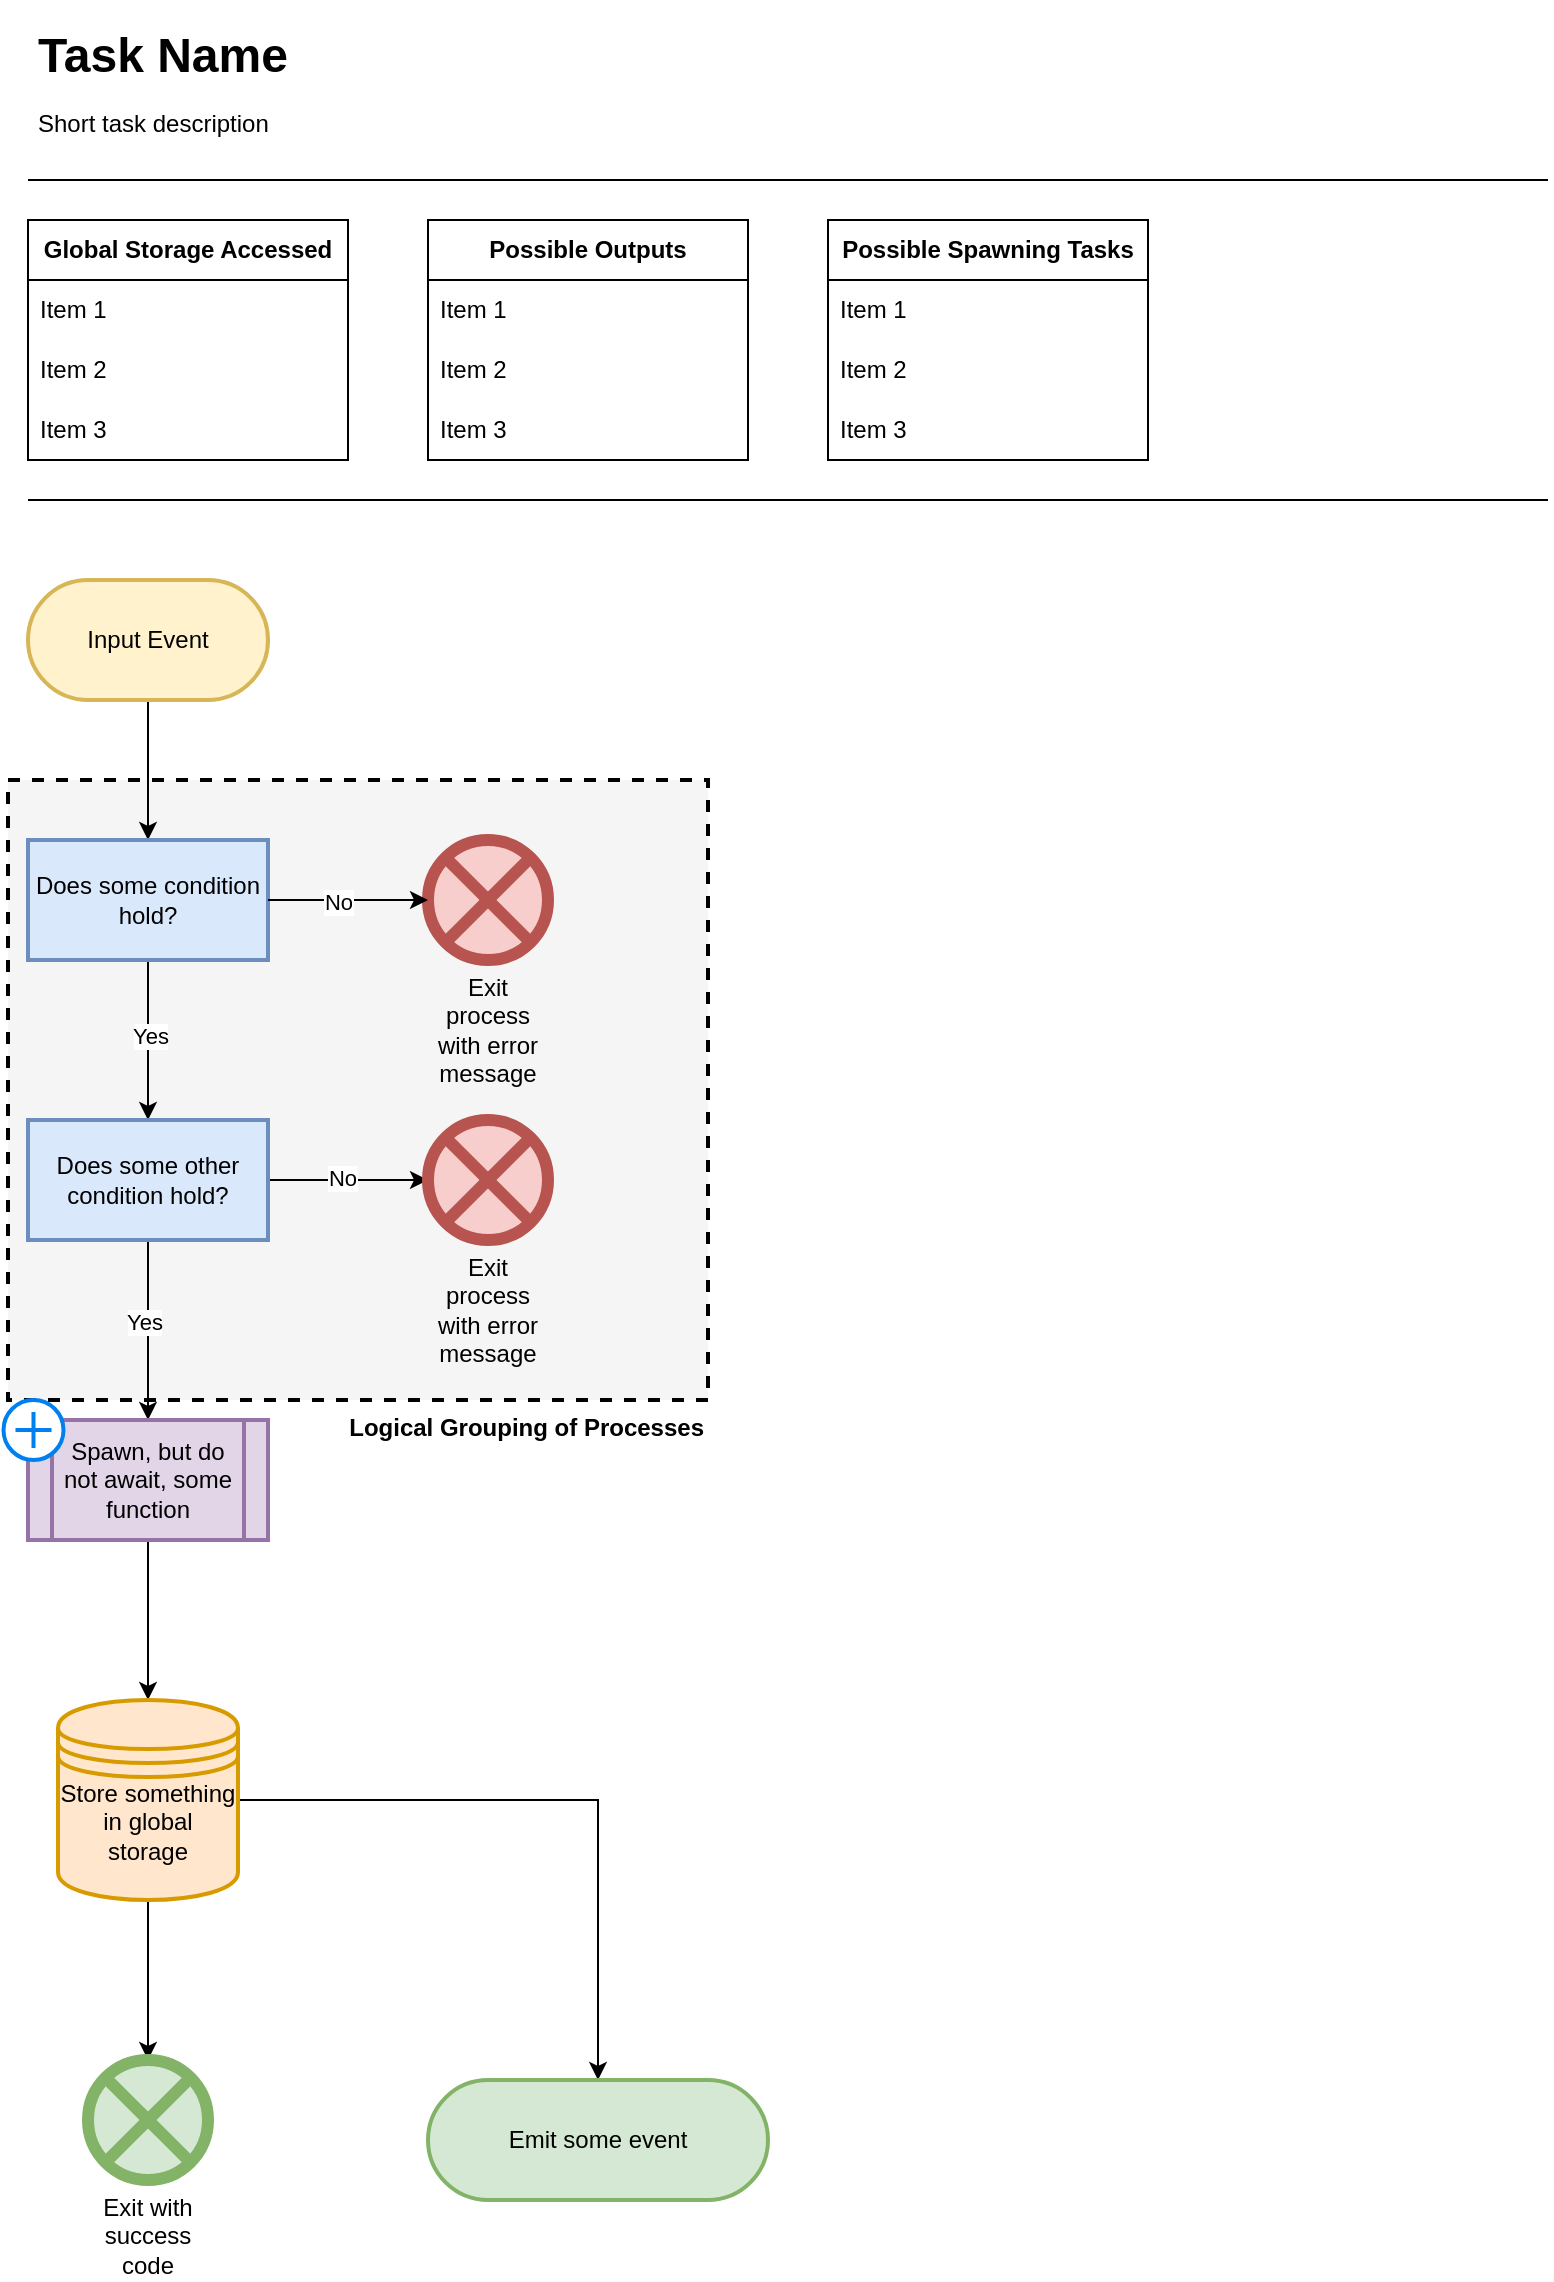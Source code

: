 <mxfile version="23.0.2" type="device" pages="17">
  <diagram id="ADqwHOWVw94lml6pQkJ5" name="Template">
    <mxGraphModel dx="1242" dy="818" grid="1" gridSize="10" guides="1" tooltips="1" connect="1" arrows="1" fold="1" page="1" pageScale="1" pageWidth="850" pageHeight="1100" math="0" shadow="0">
      <root>
        <mxCell id="0" />
        <mxCell id="1" parent="0" />
        <mxCell id="Gw1GEXhopoqKIscW86nt-3" value="Logical Grouping of Processes" style="rounded=0;whiteSpace=wrap;html=1;labelPosition=center;verticalLabelPosition=bottom;align=right;verticalAlign=top;dashed=1;strokeWidth=2;fillColor=#F5F5F5;fontStyle=1" parent="1" vertex="1">
          <mxGeometry x="30" y="420" width="350" height="310" as="geometry" />
        </mxCell>
        <mxCell id="Gw1GEXhopoqKIscW86nt-4" value="&lt;h1 style=&quot;line-height: 100%;&quot;&gt;Task Name&lt;/h1&gt;&lt;p style=&quot;line-height: 100%;&quot;&gt;Short task description&amp;nbsp;&lt;/p&gt;" style="text;html=1;strokeColor=none;fillColor=none;spacing=5;spacingTop=-20;whiteSpace=wrap;overflow=hidden;rounded=0;" parent="1" vertex="1">
          <mxGeometry x="40" y="40" width="190" height="70" as="geometry" />
        </mxCell>
        <mxCell id="Gw1GEXhopoqKIscW86nt-5" value="" style="endArrow=none;html=1;rounded=0;" parent="1" edge="1">
          <mxGeometry width="50" height="50" relative="1" as="geometry">
            <mxPoint x="40" y="120" as="sourcePoint" />
            <mxPoint x="800" y="120" as="targetPoint" />
          </mxGeometry>
        </mxCell>
        <mxCell id="Gw1GEXhopoqKIscW86nt-6" value="&lt;b&gt;Global Storage Accessed&lt;/b&gt;" style="swimlane;fontStyle=0;childLayout=stackLayout;horizontal=1;startSize=30;horizontalStack=0;resizeParent=1;resizeParentMax=0;resizeLast=0;collapsible=1;marginBottom=0;whiteSpace=wrap;html=1;" parent="1" vertex="1">
          <mxGeometry x="40" y="140" width="160" height="120" as="geometry">
            <mxRectangle x="40" y="140" width="60" height="30" as="alternateBounds" />
          </mxGeometry>
        </mxCell>
        <mxCell id="Gw1GEXhopoqKIscW86nt-7" value="Item 1" style="text;strokeColor=none;fillColor=none;align=left;verticalAlign=middle;spacingLeft=4;spacingRight=4;overflow=hidden;points=[[0,0.5],[1,0.5]];portConstraint=eastwest;rotatable=0;whiteSpace=wrap;html=1;" parent="Gw1GEXhopoqKIscW86nt-6" vertex="1">
          <mxGeometry y="30" width="160" height="30" as="geometry" />
        </mxCell>
        <mxCell id="Gw1GEXhopoqKIscW86nt-8" value="Item 2" style="text;strokeColor=none;fillColor=none;align=left;verticalAlign=middle;spacingLeft=4;spacingRight=4;overflow=hidden;points=[[0,0.5],[1,0.5]];portConstraint=eastwest;rotatable=0;whiteSpace=wrap;html=1;" parent="Gw1GEXhopoqKIscW86nt-6" vertex="1">
          <mxGeometry y="60" width="160" height="30" as="geometry" />
        </mxCell>
        <mxCell id="Gw1GEXhopoqKIscW86nt-9" value="Item 3" style="text;strokeColor=none;fillColor=none;align=left;verticalAlign=middle;spacingLeft=4;spacingRight=4;overflow=hidden;points=[[0,0.5],[1,0.5]];portConstraint=eastwest;rotatable=0;whiteSpace=wrap;html=1;" parent="Gw1GEXhopoqKIscW86nt-6" vertex="1">
          <mxGeometry y="90" width="160" height="30" as="geometry" />
        </mxCell>
        <mxCell id="Gw1GEXhopoqKIscW86nt-10" value="&lt;b&gt;Possible Outputs&lt;/b&gt;" style="swimlane;fontStyle=0;childLayout=stackLayout;horizontal=1;startSize=30;horizontalStack=0;resizeParent=1;resizeParentMax=0;resizeLast=0;collapsible=1;marginBottom=0;whiteSpace=wrap;html=1;" parent="1" vertex="1">
          <mxGeometry x="240" y="140" width="160" height="120" as="geometry" />
        </mxCell>
        <mxCell id="Gw1GEXhopoqKIscW86nt-11" value="Item 1" style="text;strokeColor=none;fillColor=none;align=left;verticalAlign=middle;spacingLeft=4;spacingRight=4;overflow=hidden;points=[[0,0.5],[1,0.5]];portConstraint=eastwest;rotatable=0;whiteSpace=wrap;html=1;" parent="Gw1GEXhopoqKIscW86nt-10" vertex="1">
          <mxGeometry y="30" width="160" height="30" as="geometry" />
        </mxCell>
        <mxCell id="Gw1GEXhopoqKIscW86nt-12" value="Item 2" style="text;strokeColor=none;fillColor=none;align=left;verticalAlign=middle;spacingLeft=4;spacingRight=4;overflow=hidden;points=[[0,0.5],[1,0.5]];portConstraint=eastwest;rotatable=0;whiteSpace=wrap;html=1;" parent="Gw1GEXhopoqKIscW86nt-10" vertex="1">
          <mxGeometry y="60" width="160" height="30" as="geometry" />
        </mxCell>
        <mxCell id="Gw1GEXhopoqKIscW86nt-13" value="Item 3" style="text;strokeColor=none;fillColor=none;align=left;verticalAlign=middle;spacingLeft=4;spacingRight=4;overflow=hidden;points=[[0,0.5],[1,0.5]];portConstraint=eastwest;rotatable=0;whiteSpace=wrap;html=1;" parent="Gw1GEXhopoqKIscW86nt-10" vertex="1">
          <mxGeometry y="90" width="160" height="30" as="geometry" />
        </mxCell>
        <mxCell id="Gw1GEXhopoqKIscW86nt-14" value="&lt;b&gt;Possible Spawning Tasks&lt;/b&gt;" style="swimlane;fontStyle=0;childLayout=stackLayout;horizontal=1;startSize=30;horizontalStack=0;resizeParent=1;resizeParentMax=0;resizeLast=0;collapsible=1;marginBottom=0;whiteSpace=wrap;html=1;" parent="1" vertex="1">
          <mxGeometry x="440" y="140" width="160" height="120" as="geometry" />
        </mxCell>
        <mxCell id="Gw1GEXhopoqKIscW86nt-15" value="Item 1" style="text;strokeColor=none;fillColor=none;align=left;verticalAlign=middle;spacingLeft=4;spacingRight=4;overflow=hidden;points=[[0,0.5],[1,0.5]];portConstraint=eastwest;rotatable=0;whiteSpace=wrap;html=1;" parent="Gw1GEXhopoqKIscW86nt-14" vertex="1">
          <mxGeometry y="30" width="160" height="30" as="geometry" />
        </mxCell>
        <mxCell id="Gw1GEXhopoqKIscW86nt-16" value="Item 2" style="text;strokeColor=none;fillColor=none;align=left;verticalAlign=middle;spacingLeft=4;spacingRight=4;overflow=hidden;points=[[0,0.5],[1,0.5]];portConstraint=eastwest;rotatable=0;whiteSpace=wrap;html=1;" parent="Gw1GEXhopoqKIscW86nt-14" vertex="1">
          <mxGeometry y="60" width="160" height="30" as="geometry" />
        </mxCell>
        <mxCell id="Gw1GEXhopoqKIscW86nt-17" value="Item 3" style="text;strokeColor=none;fillColor=none;align=left;verticalAlign=middle;spacingLeft=4;spacingRight=4;overflow=hidden;points=[[0,0.5],[1,0.5]];portConstraint=eastwest;rotatable=0;whiteSpace=wrap;html=1;" parent="Gw1GEXhopoqKIscW86nt-14" vertex="1">
          <mxGeometry y="90" width="160" height="30" as="geometry" />
        </mxCell>
        <mxCell id="Gw1GEXhopoqKIscW86nt-18" value="" style="endArrow=none;html=1;rounded=0;" parent="1" edge="1">
          <mxGeometry width="50" height="50" relative="1" as="geometry">
            <mxPoint x="40" y="280" as="sourcePoint" />
            <mxPoint x="800" y="280" as="targetPoint" />
          </mxGeometry>
        </mxCell>
        <mxCell id="5UbT9-wJnYh9C3beu7bm-3" style="edgeStyle=orthogonalEdgeStyle;rounded=0;orthogonalLoop=1;jettySize=auto;html=1;" parent="1" source="Gw1GEXhopoqKIscW86nt-19" target="5UbT9-wJnYh9C3beu7bm-1" edge="1">
          <mxGeometry relative="1" as="geometry" />
        </mxCell>
        <mxCell id="Gw1GEXhopoqKIscW86nt-19" value="Input Event" style="rounded=1;whiteSpace=wrap;html=1;fillColor=#fff2cc;strokeColor=#d6b656;arcSize=50;strokeWidth=2;" parent="1" vertex="1">
          <mxGeometry x="40" y="320" width="120" height="60" as="geometry" />
        </mxCell>
        <mxCell id="5UbT9-wJnYh9C3beu7bm-7" value="" style="edgeStyle=orthogonalEdgeStyle;rounded=0;orthogonalLoop=1;jettySize=auto;html=1;" parent="1" source="5UbT9-wJnYh9C3beu7bm-1" target="5UbT9-wJnYh9C3beu7bm-6" edge="1">
          <mxGeometry relative="1" as="geometry" />
        </mxCell>
        <mxCell id="5UbT9-wJnYh9C3beu7bm-8" value="Yes" style="edgeLabel;html=1;align=center;verticalAlign=middle;resizable=0;points=[];" parent="5UbT9-wJnYh9C3beu7bm-7" vertex="1" connectable="0">
          <mxGeometry x="-0.05" y="1" relative="1" as="geometry">
            <mxPoint as="offset" />
          </mxGeometry>
        </mxCell>
        <mxCell id="5UbT9-wJnYh9C3beu7bm-1" value="Does some condition hold?" style="whiteSpace=wrap;html=1;rounded=0;fillColor=#dae8fc;strokeColor=#6c8ebf;strokeWidth=2;" parent="1" vertex="1">
          <mxGeometry x="40" y="450" width="120" height="60" as="geometry" />
        </mxCell>
        <mxCell id="5UbT9-wJnYh9C3beu7bm-2" value="Exit process with error message" style="whiteSpace=wrap;html=1;fillColor=#f8cecc;strokeColor=#b85450;rounded=1;arcSize=50;verticalLabelPosition=bottom;verticalAlign=top;shape=mxgraph.flowchart.or;strokeWidth=6;" parent="1" vertex="1">
          <mxGeometry x="240" y="450" width="60" height="60" as="geometry" />
        </mxCell>
        <mxCell id="5UbT9-wJnYh9C3beu7bm-4" style="edgeStyle=orthogonalEdgeStyle;rounded=0;orthogonalLoop=1;jettySize=auto;html=1;entryX=0;entryY=0.5;entryDx=0;entryDy=0;entryPerimeter=0;" parent="1" source="5UbT9-wJnYh9C3beu7bm-1" target="5UbT9-wJnYh9C3beu7bm-2" edge="1">
          <mxGeometry relative="1" as="geometry" />
        </mxCell>
        <mxCell id="5UbT9-wJnYh9C3beu7bm-5" value="No" style="edgeLabel;html=1;align=center;verticalAlign=middle;resizable=0;points=[];" parent="5UbT9-wJnYh9C3beu7bm-4" vertex="1" connectable="0">
          <mxGeometry x="-0.125" y="-1" relative="1" as="geometry">
            <mxPoint as="offset" />
          </mxGeometry>
        </mxCell>
        <mxCell id="5UbT9-wJnYh9C3beu7bm-10" style="edgeStyle=orthogonalEdgeStyle;rounded=0;orthogonalLoop=1;jettySize=auto;html=1;" parent="1" source="5UbT9-wJnYh9C3beu7bm-6" target="5UbT9-wJnYh9C3beu7bm-9" edge="1">
          <mxGeometry relative="1" as="geometry" />
        </mxCell>
        <mxCell id="5UbT9-wJnYh9C3beu7bm-11" value="No" style="edgeLabel;html=1;align=center;verticalAlign=middle;resizable=0;points=[];" parent="5UbT9-wJnYh9C3beu7bm-10" vertex="1" connectable="0">
          <mxGeometry x="-0.075" y="1" relative="1" as="geometry">
            <mxPoint as="offset" />
          </mxGeometry>
        </mxCell>
        <mxCell id="8s-PhM_DvJ5RgE2YnVnQ-3" style="edgeStyle=orthogonalEdgeStyle;rounded=0;orthogonalLoop=1;jettySize=auto;html=1;" parent="1" source="5UbT9-wJnYh9C3beu7bm-6" target="8s-PhM_DvJ5RgE2YnVnQ-1" edge="1">
          <mxGeometry relative="1" as="geometry" />
        </mxCell>
        <mxCell id="8s-PhM_DvJ5RgE2YnVnQ-4" value="Yes" style="edgeLabel;html=1;align=center;verticalAlign=middle;resizable=0;points=[];" parent="8s-PhM_DvJ5RgE2YnVnQ-3" vertex="1" connectable="0">
          <mxGeometry x="-0.089" y="-2" relative="1" as="geometry">
            <mxPoint as="offset" />
          </mxGeometry>
        </mxCell>
        <mxCell id="5UbT9-wJnYh9C3beu7bm-6" value="Does some other condition hold?" style="whiteSpace=wrap;html=1;rounded=0;fillColor=#dae8fc;strokeColor=#6c8ebf;strokeWidth=2;" parent="1" vertex="1">
          <mxGeometry x="40" y="590" width="120" height="60" as="geometry" />
        </mxCell>
        <mxCell id="5UbT9-wJnYh9C3beu7bm-9" value="Exit process with error message" style="whiteSpace=wrap;html=1;fillColor=#f8cecc;strokeColor=#b85450;rounded=1;arcSize=50;verticalLabelPosition=bottom;verticalAlign=top;shape=mxgraph.flowchart.or;strokeWidth=6;" parent="1" vertex="1">
          <mxGeometry x="240" y="590" width="60" height="60" as="geometry" />
        </mxCell>
        <mxCell id="sJrJ8oiDatTP34CeRkIr-2" style="edgeStyle=orthogonalEdgeStyle;rounded=0;orthogonalLoop=1;jettySize=auto;html=1;" parent="1" source="8s-PhM_DvJ5RgE2YnVnQ-1" target="sJrJ8oiDatTP34CeRkIr-1" edge="1">
          <mxGeometry relative="1" as="geometry" />
        </mxCell>
        <mxCell id="8s-PhM_DvJ5RgE2YnVnQ-1" value="Spawn, but do not await, some function" style="whiteSpace=wrap;html=1;rounded=0;fillColor=#e1d5e7;strokeColor=#9673a6;strokeWidth=2;shape=process;backgroundOutline=1;" parent="1" vertex="1">
          <mxGeometry x="40" y="740" width="120" height="60" as="geometry" />
        </mxCell>
        <mxCell id="8s-PhM_DvJ5RgE2YnVnQ-2" value="" style="html=1;verticalLabelPosition=bottom;align=center;labelBackgroundColor=#ffffff;verticalAlign=top;strokeWidth=2;strokeColor=#0080F0;shadow=0;dashed=0;shape=mxgraph.ios7.icons.add;" parent="1" vertex="1">
          <mxGeometry x="27.75" y="730" width="30" height="30" as="geometry" />
        </mxCell>
        <mxCell id="pmYe0RTUHUnnCA5H-JGx-2" style="edgeStyle=orthogonalEdgeStyle;rounded=0;orthogonalLoop=1;jettySize=auto;html=1;" parent="1" source="sJrJ8oiDatTP34CeRkIr-1" target="pmYe0RTUHUnnCA5H-JGx-1" edge="1">
          <mxGeometry relative="1" as="geometry" />
        </mxCell>
        <mxCell id="OzOgNtlxmTl5KpB5O-pj-2" style="edgeStyle=orthogonalEdgeStyle;rounded=0;orthogonalLoop=1;jettySize=auto;html=1;entryX=0.5;entryY=0;entryDx=0;entryDy=0;" parent="1" source="sJrJ8oiDatTP34CeRkIr-1" target="OzOgNtlxmTl5KpB5O-pj-1" edge="1">
          <mxGeometry relative="1" as="geometry" />
        </mxCell>
        <mxCell id="sJrJ8oiDatTP34CeRkIr-1" value="Store something in global storage" style="strokeWidth=2;html=1;shape=datastore;whiteSpace=wrap;labelPosition=center;verticalLabelPosition=middle;align=center;verticalAlign=top;fillColor=#ffe6cc;strokeColor=#d79b00;" parent="1" vertex="1">
          <mxGeometry x="55" y="880" width="90" height="100" as="geometry" />
        </mxCell>
        <mxCell id="pmYe0RTUHUnnCA5H-JGx-1" value="Exit with success code" style="whiteSpace=wrap;html=1;fillColor=#d5e8d4;strokeColor=#82b366;rounded=1;arcSize=50;verticalLabelPosition=bottom;verticalAlign=top;shape=mxgraph.flowchart.or;strokeWidth=6;" parent="1" vertex="1">
          <mxGeometry x="70" y="1060" width="60" height="60" as="geometry" />
        </mxCell>
        <mxCell id="OzOgNtlxmTl5KpB5O-pj-1" value="Emit some event" style="whiteSpace=wrap;html=1;fillColor=#d5e8d4;strokeColor=#82b366;rounded=1;arcSize=50;strokeWidth=2;" parent="1" vertex="1">
          <mxGeometry x="240" y="1070" width="170" height="60" as="geometry" />
        </mxCell>
      </root>
    </mxGraphModel>
  </diagram>
  <diagram name="QuorumProposalRecv" id="6pLFEFLZkfARmtt1aru9">
    <mxGraphModel dx="1242" dy="818" grid="1" gridSize="10" guides="1" tooltips="1" connect="1" arrows="1" fold="1" page="1" pageScale="1" pageWidth="850" pageHeight="1100" math="0" shadow="0">
      <root>
        <mxCell id="0" />
        <mxCell id="1" value="Diagram" parent="0" />
        <mxCell id="KNZv4TGAp9zdyb55509J-61" value="&lt;b&gt;Proposal Validation&lt;/b&gt;" style="rounded=0;whiteSpace=wrap;html=1;labelPosition=center;verticalLabelPosition=bottom;align=right;verticalAlign=top;dashed=1;strokeWidth=2;fillColor=#F5F5F5;" parent="1" vertex="1">
          <mxGeometry x="40" y="1880" width="739.5" height="1310" as="geometry" />
        </mxCell>
        <mxCell id="KNZv4TGAp9zdyb55509J-29" value="&lt;b&gt;View Change Evidence&lt;/b&gt;" style="rounded=0;whiteSpace=wrap;html=1;labelPosition=center;verticalLabelPosition=bottom;align=right;verticalAlign=top;dashed=1;strokeWidth=2;fillColor=#F5F5F5;" parent="1" vertex="1">
          <mxGeometry x="40" y="1000" width="1070" height="800" as="geometry" />
        </mxCell>
        <mxCell id="KNZv4TGAp9zdyb55509J-7" value="&lt;b&gt;Basic Message Validation&lt;/b&gt;" style="rounded=0;whiteSpace=wrap;html=1;labelPosition=center;verticalLabelPosition=bottom;align=right;verticalAlign=top;dashed=1;strokeWidth=2;fillColor=#F5F5F5;" parent="1" vertex="1">
          <mxGeometry x="40" y="460" width="460" height="460" as="geometry" />
        </mxCell>
        <mxCell id="QjXIpsrURDDC34PtH8bY-8" value="&lt;h1 style=&quot;line-height: 100%;&quot;&gt;QuorumProposalRecv&lt;/h1&gt;&lt;p style=&quot;line-height: 100%;&quot;&gt;Task that validates incoming quorum proposals&lt;/p&gt;" style="text;html=1;strokeColor=none;fillColor=none;spacing=5;spacingTop=-20;whiteSpace=wrap;overflow=hidden;rounded=0;" parent="1" vertex="1">
          <mxGeometry x="40" y="40" width="310" height="70" as="geometry" />
        </mxCell>
        <mxCell id="QjXIpsrURDDC34PtH8bY-9" value="" style="endArrow=none;html=1;rounded=0;" parent="1" edge="1">
          <mxGeometry width="50" height="50" relative="1" as="geometry">
            <mxPoint x="40" y="120" as="sourcePoint" />
            <mxPoint x="800" y="120" as="targetPoint" />
          </mxGeometry>
        </mxCell>
        <mxCell id="QjXIpsrURDDC34PtH8bY-10" value="&lt;b&gt;Global Storage Accessed&lt;/b&gt;" style="swimlane;fontStyle=0;childLayout=stackLayout;horizontal=1;startSize=30;horizontalStack=0;resizeParent=1;resizeParentMax=0;resizeLast=0;collapsible=1;marginBottom=0;whiteSpace=wrap;html=1;" parent="1" vertex="1">
          <mxGeometry x="40" y="140" width="160" height="150" as="geometry">
            <mxRectangle x="40" y="140" width="60" height="30" as="alternateBounds" />
          </mxGeometry>
        </mxCell>
        <mxCell id="QjXIpsrURDDC34PtH8bY-11" value="latest_known_view" style="text;strokeColor=none;fillColor=none;align=left;verticalAlign=middle;spacingLeft=4;spacingRight=4;overflow=hidden;points=[[0,0.5],[1,0.5]];portConstraint=eastwest;rotatable=0;whiteSpace=wrap;html=1;" parent="QjXIpsrURDDC34PtH8bY-10" vertex="1">
          <mxGeometry y="30" width="160" height="30" as="geometry" />
        </mxCell>
        <mxCell id="QjXIpsrURDDC34PtH8bY-12" value="latest_voted_view" style="text;strokeColor=none;fillColor=none;align=left;verticalAlign=middle;spacingLeft=4;spacingRight=4;overflow=hidden;points=[[0,0.5],[1,0.5]];portConstraint=eastwest;rotatable=0;whiteSpace=wrap;html=1;" parent="QjXIpsrURDDC34PtH8bY-10" vertex="1">
          <mxGeometry y="60" width="160" height="30" as="geometry" />
        </mxCell>
        <mxCell id="QjXIpsrURDDC34PtH8bY-13" value="locked_qc" style="text;strokeColor=none;fillColor=none;align=left;verticalAlign=middle;spacingLeft=4;spacingRight=4;overflow=hidden;points=[[0,0.5],[1,0.5]];portConstraint=eastwest;rotatable=0;whiteSpace=wrap;html=1;" parent="QjXIpsrURDDC34PtH8bY-10" vertex="1">
          <mxGeometry y="90" width="160" height="30" as="geometry" />
        </mxCell>
        <mxCell id="QjXIpsrURDDC34PtH8bY-24" value="state_map" style="text;strokeColor=none;fillColor=none;align=left;verticalAlign=middle;spacingLeft=4;spacingRight=4;overflow=hidden;points=[[0,0.5],[1,0.5]];portConstraint=eastwest;rotatable=0;whiteSpace=wrap;html=1;" parent="QjXIpsrURDDC34PtH8bY-10" vertex="1">
          <mxGeometry y="120" width="160" height="30" as="geometry" />
        </mxCell>
        <mxCell id="QjXIpsrURDDC34PtH8bY-14" value="&lt;b&gt;Possible Outputs&lt;/b&gt;" style="swimlane;fontStyle=0;childLayout=stackLayout;horizontal=1;startSize=30;horizontalStack=0;resizeParent=1;resizeParentMax=0;resizeLast=0;collapsible=1;marginBottom=0;whiteSpace=wrap;html=1;" parent="1" vertex="1">
          <mxGeometry x="240" y="140" width="220" height="90" as="geometry" />
        </mxCell>
        <mxCell id="QjXIpsrURDDC34PtH8bY-15" value="ViewChange(view)" style="text;strokeColor=none;fillColor=none;align=left;verticalAlign=middle;spacingLeft=4;spacingRight=4;overflow=hidden;points=[[0,0.5],[1,0.5]];portConstraint=eastwest;rotatable=0;whiteSpace=wrap;html=1;" parent="QjXIpsrURDDC34PtH8bY-14" vertex="1">
          <mxGeometry y="30" width="220" height="30" as="geometry" />
        </mxCell>
        <mxCell id="QjXIpsrURDDC34PtH8bY-16" value="QuorumProposalValidated(proposal)" style="text;strokeColor=none;fillColor=none;align=left;verticalAlign=middle;spacingLeft=4;spacingRight=4;overflow=hidden;points=[[0,0.5],[1,0.5]];portConstraint=eastwest;rotatable=0;whiteSpace=wrap;html=1;" parent="QjXIpsrURDDC34PtH8bY-14" vertex="1">
          <mxGeometry y="60" width="220" height="30" as="geometry" />
        </mxCell>
        <mxCell id="QjXIpsrURDDC34PtH8bY-18" value="&lt;b&gt;Possible Spawning Tasks&lt;/b&gt;" style="swimlane;fontStyle=0;childLayout=stackLayout;horizontal=1;startSize=30;horizontalStack=0;resizeParent=1;resizeParentMax=0;resizeLast=0;collapsible=1;marginBottom=0;whiteSpace=wrap;html=1;" parent="1" vertex="1">
          <mxGeometry x="500" y="140" width="160" height="90" as="geometry" />
        </mxCell>
        <mxCell id="QjXIpsrURDDC34PtH8bY-19" value="Determine committed blocks" style="text;strokeColor=none;fillColor=none;align=left;verticalAlign=middle;spacingLeft=4;spacingRight=4;overflow=hidden;points=[[0,0.5],[1,0.5]];portConstraint=eastwest;rotatable=0;whiteSpace=wrap;html=1;" parent="QjXIpsrURDDC34PtH8bY-18" vertex="1">
          <mxGeometry y="30" width="160" height="30" as="geometry" />
        </mxCell>
        <mxCell id="QjXIpsrURDDC34PtH8bY-20" value="Fetch missing leaves" style="text;strokeColor=none;fillColor=none;align=left;verticalAlign=middle;spacingLeft=4;spacingRight=4;overflow=hidden;points=[[0,0.5],[1,0.5]];portConstraint=eastwest;rotatable=0;whiteSpace=wrap;html=1;" parent="QjXIpsrURDDC34PtH8bY-18" vertex="1">
          <mxGeometry y="60" width="160" height="30" as="geometry" />
        </mxCell>
        <mxCell id="QjXIpsrURDDC34PtH8bY-22" value="" style="endArrow=none;html=1;rounded=0;" parent="1" edge="1">
          <mxGeometry width="50" height="50" relative="1" as="geometry">
            <mxPoint x="40" y="310" as="sourcePoint" />
            <mxPoint x="800" y="310" as="targetPoint" />
          </mxGeometry>
        </mxCell>
        <mxCell id="Ap_MR6Gmyh2ZlJMz7Chn-2" style="edgeStyle=orthogonalEdgeStyle;rounded=0;orthogonalLoop=1;jettySize=auto;html=1;" parent="1" source="QjXIpsrURDDC34PtH8bY-23" target="Ap_MR6Gmyh2ZlJMz7Chn-1" edge="1">
          <mxGeometry relative="1" as="geometry" />
        </mxCell>
        <mxCell id="QjXIpsrURDDC34PtH8bY-23" value="QuorumProposalRecv(proposal)" style="rounded=1;whiteSpace=wrap;html=1;fillColor=#fff2cc;strokeColor=#d6b656;arcSize=50;strokeWidth=2;" parent="1" vertex="1">
          <mxGeometry x="40" y="360" width="200" height="60" as="geometry" />
        </mxCell>
        <mxCell id="xfUzociu4RJ8IxwvNbOc-3" value="" style="edgeStyle=orthogonalEdgeStyle;rounded=0;orthogonalLoop=1;jettySize=auto;html=1;" parent="1" source="Ap_MR6Gmyh2ZlJMz7Chn-1" target="xfUzociu4RJ8IxwvNbOc-2" edge="1">
          <mxGeometry relative="1" as="geometry" />
        </mxCell>
        <mxCell id="xfUzociu4RJ8IxwvNbOc-5" value="Yes" style="edgeLabel;html=1;align=center;verticalAlign=middle;resizable=0;points=[];" parent="xfUzociu4RJ8IxwvNbOc-3" vertex="1" connectable="0">
          <mxGeometry x="-0.025" relative="1" as="geometry">
            <mxPoint as="offset" />
          </mxGeometry>
        </mxCell>
        <mxCell id="Ap_MR6Gmyh2ZlJMz7Chn-1" value="Is the proposal&#39;s view greater than or equal to our latest known view?" style="whiteSpace=wrap;html=1;rounded=0;fillColor=#dae8fc;strokeColor=#6c8ebf;strokeWidth=2;" parent="1" vertex="1">
          <mxGeometry x="80" y="500" width="120" height="60" as="geometry" />
        </mxCell>
        <mxCell id="q5EbNtWzx36aGlGEKMRL-1" value="Proposal is too old" style="whiteSpace=wrap;html=1;fillColor=#f8cecc;strokeColor=#b85450;rounded=1;arcSize=50;verticalLabelPosition=bottom;verticalAlign=top;shape=mxgraph.flowchart.or;strokeWidth=6;" parent="1" vertex="1">
          <mxGeometry x="280" y="500" width="60" height="60" as="geometry" />
        </mxCell>
        <mxCell id="xfUzociu4RJ8IxwvNbOc-1" style="edgeStyle=orthogonalEdgeStyle;rounded=0;orthogonalLoop=1;jettySize=auto;html=1;entryX=0;entryY=0.5;entryDx=0;entryDy=0;entryPerimeter=0;" parent="1" source="Ap_MR6Gmyh2ZlJMz7Chn-1" target="q5EbNtWzx36aGlGEKMRL-1" edge="1">
          <mxGeometry relative="1" as="geometry" />
        </mxCell>
        <mxCell id="xfUzociu4RJ8IxwvNbOc-4" value="No" style="edgeLabel;html=1;align=center;verticalAlign=middle;resizable=0;points=[];" parent="xfUzociu4RJ8IxwvNbOc-1" vertex="1" connectable="0">
          <mxGeometry relative="1" as="geometry">
            <mxPoint as="offset" />
          </mxGeometry>
        </mxCell>
        <mxCell id="xfUzociu4RJ8IxwvNbOc-10" value="" style="edgeStyle=orthogonalEdgeStyle;rounded=0;orthogonalLoop=1;jettySize=auto;html=1;" parent="1" source="xfUzociu4RJ8IxwvNbOc-2" target="xfUzociu4RJ8IxwvNbOc-9" edge="1">
          <mxGeometry relative="1" as="geometry" />
        </mxCell>
        <mxCell id="KNZv4TGAp9zdyb55509J-2" value="Yes" style="edgeLabel;html=1;align=center;verticalAlign=middle;resizable=0;points=[];" parent="xfUzociu4RJ8IxwvNbOc-10" vertex="1" connectable="0">
          <mxGeometry x="-0.075" relative="1" as="geometry">
            <mxPoint as="offset" />
          </mxGeometry>
        </mxCell>
        <mxCell id="xfUzociu4RJ8IxwvNbOc-2" value="Is the proposal&#39;s view strictly greater than our latest voted view?" style="whiteSpace=wrap;html=1;rounded=0;fillColor=#dae8fc;strokeColor=#6c8ebf;strokeWidth=2;" parent="1" vertex="1">
          <mxGeometry x="80" y="640" width="120" height="60" as="geometry" />
        </mxCell>
        <mxCell id="xfUzociu4RJ8IxwvNbOc-6" value="We&#39;ve already voted in this view" style="whiteSpace=wrap;html=1;fillColor=#f8cecc;strokeColor=#b85450;rounded=1;arcSize=50;verticalLabelPosition=bottom;verticalAlign=top;shape=mxgraph.flowchart.or;strokeWidth=6;" parent="1" vertex="1">
          <mxGeometry x="280" y="640" width="60" height="60" as="geometry" />
        </mxCell>
        <mxCell id="xfUzociu4RJ8IxwvNbOc-7" style="edgeStyle=orthogonalEdgeStyle;rounded=0;orthogonalLoop=1;jettySize=auto;html=1;entryX=0;entryY=0.5;entryDx=0;entryDy=0;entryPerimeter=0;" parent="1" source="xfUzociu4RJ8IxwvNbOc-2" target="xfUzociu4RJ8IxwvNbOc-6" edge="1">
          <mxGeometry relative="1" as="geometry" />
        </mxCell>
        <mxCell id="xfUzociu4RJ8IxwvNbOc-8" value="No" style="edgeLabel;html=1;align=center;verticalAlign=middle;resizable=0;points=[];" parent="xfUzociu4RJ8IxwvNbOc-7" vertex="1" connectable="0">
          <mxGeometry y="1" relative="1" as="geometry">
            <mxPoint as="offset" />
          </mxGeometry>
        </mxCell>
        <mxCell id="KNZv4TGAp9zdyb55509J-54" style="edgeStyle=orthogonalEdgeStyle;rounded=0;orthogonalLoop=1;jettySize=auto;html=1;entryX=0.5;entryY=0;entryDx=0;entryDy=0;" parent="1" source="xfUzociu4RJ8IxwvNbOc-9" target="KNZv4TGAp9zdyb55509J-34" edge="1">
          <mxGeometry relative="1" as="geometry" />
        </mxCell>
        <mxCell id="KNZv4TGAp9zdyb55509J-55" value="Yes" style="edgeLabel;html=1;align=center;verticalAlign=middle;resizable=0;points=[];" parent="KNZv4TGAp9zdyb55509J-54" vertex="1" connectable="0">
          <mxGeometry x="0.084" relative="1" as="geometry">
            <mxPoint as="offset" />
          </mxGeometry>
        </mxCell>
        <mxCell id="xfUzociu4RJ8IxwvNbOc-9" value="Is the message correctly signed by the leader of the proposal&#39;s view?" style="whiteSpace=wrap;html=1;rounded=0;fillColor=#dae8fc;strokeColor=#6c8ebf;strokeWidth=2;" parent="1" vertex="1">
          <mxGeometry x="80" y="780" width="120" height="60" as="geometry" />
        </mxCell>
        <mxCell id="KNZv4TGAp9zdyb55509J-1" value="Invalid signature" style="whiteSpace=wrap;html=1;fillColor=#f8cecc;strokeColor=#b85450;rounded=1;arcSize=50;verticalLabelPosition=bottom;verticalAlign=top;shape=mxgraph.flowchart.or;strokeWidth=6;" parent="1" vertex="1">
          <mxGeometry x="280" y="780" width="60" height="60" as="geometry" />
        </mxCell>
        <mxCell id="KNZv4TGAp9zdyb55509J-3" style="edgeStyle=orthogonalEdgeStyle;rounded=0;orthogonalLoop=1;jettySize=auto;html=1;entryX=0;entryY=0.5;entryDx=0;entryDy=0;entryPerimeter=0;" parent="1" source="xfUzociu4RJ8IxwvNbOc-9" target="KNZv4TGAp9zdyb55509J-1" edge="1">
          <mxGeometry relative="1" as="geometry" />
        </mxCell>
        <mxCell id="KNZv4TGAp9zdyb55509J-4" value="No" style="edgeLabel;html=1;align=center;verticalAlign=middle;resizable=0;points=[];" parent="KNZv4TGAp9zdyb55509J-3" vertex="1" connectable="0">
          <mxGeometry relative="1" as="geometry">
            <mxPoint as="offset" />
          </mxGeometry>
        </mxCell>
        <mxCell id="KNZv4TGAp9zdyb55509J-30" style="edgeStyle=orthogonalEdgeStyle;rounded=0;orthogonalLoop=1;jettySize=auto;html=1;" parent="1" source="KNZv4TGAp9zdyb55509J-34" target="KNZv4TGAp9zdyb55509J-36" edge="1">
          <mxGeometry relative="1" as="geometry" />
        </mxCell>
        <mxCell id="KNZv4TGAp9zdyb55509J-31" value="No" style="edgeLabel;html=1;align=center;verticalAlign=middle;resizable=0;points=[];" parent="KNZv4TGAp9zdyb55509J-30" vertex="1" connectable="0">
          <mxGeometry x="-0.083" relative="1" as="geometry">
            <mxPoint as="offset" />
          </mxGeometry>
        </mxCell>
        <mxCell id="KNZv4TGAp9zdyb55509J-32" value="" style="edgeStyle=orthogonalEdgeStyle;rounded=0;orthogonalLoop=1;jettySize=auto;html=1;" parent="1" source="KNZv4TGAp9zdyb55509J-34" target="KNZv4TGAp9zdyb55509J-41" edge="1">
          <mxGeometry relative="1" as="geometry" />
        </mxCell>
        <mxCell id="KNZv4TGAp9zdyb55509J-33" value="Yes" style="edgeLabel;html=1;align=center;verticalAlign=middle;resizable=0;points=[];" parent="KNZv4TGAp9zdyb55509J-32" vertex="1" connectable="0">
          <mxGeometry x="-0.025" y="-1" relative="1" as="geometry">
            <mxPoint x="1" y="-67" as="offset" />
          </mxGeometry>
        </mxCell>
        <mxCell id="KNZv4TGAp9zdyb55509J-34" value="Is proposal QC view equal to the immediately preceding view (proposal&#39;s view - 1)?" style="whiteSpace=wrap;html=1;rounded=0;fillColor=#dae8fc;strokeColor=#6c8ebf;strokeWidth=2;" parent="1" vertex="1">
          <mxGeometry x="80.5" y="1035" width="120" height="70" as="geometry" />
        </mxCell>
        <mxCell id="KNZv4TGAp9zdyb55509J-58" style="edgeStyle=orthogonalEdgeStyle;rounded=0;orthogonalLoop=1;jettySize=auto;html=1;entryX=0.5;entryY=0;entryDx=0;entryDy=0;" parent="1" source="KNZv4TGAp9zdyb55509J-36" target="KNZv4TGAp9zdyb55509J-47" edge="1">
          <mxGeometry relative="1" as="geometry" />
        </mxCell>
        <mxCell id="KNZv4TGAp9zdyb55509J-59" value="Yes" style="edgeLabel;html=1;align=center;verticalAlign=middle;resizable=0;points=[];" parent="KNZv4TGAp9zdyb55509J-58" vertex="1" connectable="0">
          <mxGeometry x="-0.125" relative="1" as="geometry">
            <mxPoint as="offset" />
          </mxGeometry>
        </mxCell>
        <mxCell id="bGltdMpPFPNPKB7S5yFq-5" value="" style="edgeStyle=orthogonalEdgeStyle;rounded=0;orthogonalLoop=1;jettySize=auto;html=1;" parent="1" source="KNZv4TGAp9zdyb55509J-36" target="bGltdMpPFPNPKB7S5yFq-4" edge="1">
          <mxGeometry relative="1" as="geometry" />
        </mxCell>
        <mxCell id="bGltdMpPFPNPKB7S5yFq-8" value="No" style="edgeLabel;html=1;align=center;verticalAlign=middle;resizable=0;points=[];" parent="bGltdMpPFPNPKB7S5yFq-5" vertex="1" connectable="0">
          <mxGeometry x="-0.024" y="-1" relative="1" as="geometry">
            <mxPoint as="offset" />
          </mxGeometry>
        </mxCell>
        <mxCell id="KNZv4TGAp9zdyb55509J-36" value="Does proposal have a TC?&amp;nbsp;" style="whiteSpace=wrap;html=1;rounded=0;fillColor=#dae8fc;strokeColor=#6c8ebf;strokeWidth=2;" parent="1" vertex="1">
          <mxGeometry x="430" y="1040" width="120" height="60" as="geometry" />
        </mxCell>
        <mxCell id="KNZv4TGAp9zdyb55509J-37" value="No view change evidence" style="whiteSpace=wrap;html=1;fillColor=#f8cecc;strokeColor=#b85450;rounded=1;arcSize=50;verticalLabelPosition=bottom;verticalAlign=top;shape=mxgraph.flowchart.or;strokeWidth=6;" parent="1" vertex="1">
          <mxGeometry x="980" y="1040" width="60" height="60" as="geometry" />
        </mxCell>
        <mxCell id="KNZv4TGAp9zdyb55509J-39" style="edgeStyle=orthogonalEdgeStyle;rounded=0;orthogonalLoop=1;jettySize=auto;html=1;entryX=0.5;entryY=0;entryDx=0;entryDy=0;" parent="1" source="KNZv4TGAp9zdyb55509J-41" target="KNZv4TGAp9zdyb55509J-44" edge="1">
          <mxGeometry relative="1" as="geometry" />
        </mxCell>
        <mxCell id="KNZv4TGAp9zdyb55509J-40" value="Yes" style="edgeLabel;html=1;align=center;verticalAlign=middle;resizable=0;points=[];" parent="KNZv4TGAp9zdyb55509J-39" vertex="1" connectable="0">
          <mxGeometry x="-0.075" y="-1" relative="1" as="geometry">
            <mxPoint as="offset" />
          </mxGeometry>
        </mxCell>
        <mxCell id="KNZv4TGAp9zdyb55509J-56" style="edgeStyle=orthogonalEdgeStyle;rounded=0;orthogonalLoop=1;jettySize=auto;html=1;" parent="1" source="KNZv4TGAp9zdyb55509J-41" target="KNZv4TGAp9zdyb55509J-42" edge="1">
          <mxGeometry relative="1" as="geometry" />
        </mxCell>
        <mxCell id="KNZv4TGAp9zdyb55509J-57" value="No" style="edgeLabel;html=1;align=center;verticalAlign=middle;resizable=0;points=[];" parent="KNZv4TGAp9zdyb55509J-56" vertex="1" connectable="0">
          <mxGeometry x="0.006" y="-2" relative="1" as="geometry">
            <mxPoint as="offset" />
          </mxGeometry>
        </mxCell>
        <mxCell id="KNZv4TGAp9zdyb55509J-41" value="Is proposal&#39;s QC valid?" style="whiteSpace=wrap;html=1;rounded=0;fillColor=#dae8fc;strokeColor=#6c8ebf;strokeWidth=2;" parent="1" vertex="1">
          <mxGeometry x="80.5" y="1560" width="120" height="60" as="geometry" />
        </mxCell>
        <mxCell id="KNZv4TGAp9zdyb55509J-42" value="Invalid QC" style="whiteSpace=wrap;html=1;fillColor=#f8cecc;strokeColor=#b85450;rounded=1;arcSize=50;verticalLabelPosition=bottom;verticalAlign=top;shape=mxgraph.flowchart.or;strokeWidth=6;" parent="1" vertex="1">
          <mxGeometry x="290" y="1560" width="60" height="60" as="geometry" />
        </mxCell>
        <mxCell id="KNZv4TGAp9zdyb55509J-62" style="edgeStyle=orthogonalEdgeStyle;rounded=0;orthogonalLoop=1;jettySize=auto;html=1;" parent="1" source="KNZv4TGAp9zdyb55509J-44" target="bGltdMpPFPNPKB7S5yFq-53" edge="1">
          <mxGeometry relative="1" as="geometry">
            <mxPoint x="140.5" y="1920" as="targetPoint" />
          </mxGeometry>
        </mxCell>
        <mxCell id="KNZv4TGAp9zdyb55509J-44" value="ViewChange(proposal.view, true)" style="whiteSpace=wrap;html=1;fillColor=#d5e8d4;strokeColor=#82b366;rounded=1;arcSize=50;strokeWidth=2;" parent="1" vertex="1">
          <mxGeometry x="55.5" y="1700" width="170" height="60" as="geometry" />
        </mxCell>
        <mxCell id="bGltdMpPFPNPKB7S5yFq-7" value="" style="edgeStyle=orthogonalEdgeStyle;rounded=0;orthogonalLoop=1;jettySize=auto;html=1;" parent="1" source="KNZv4TGAp9zdyb55509J-47" target="bGltdMpPFPNPKB7S5yFq-6" edge="1">
          <mxGeometry relative="1" as="geometry" />
        </mxCell>
        <mxCell id="bGltdMpPFPNPKB7S5yFq-23" value="Yes" style="edgeLabel;html=1;align=center;verticalAlign=middle;resizable=0;points=[];" parent="bGltdMpPFPNPKB7S5yFq-7" vertex="1" connectable="0">
          <mxGeometry x="-0.15" y="2" relative="1" as="geometry">
            <mxPoint as="offset" />
          </mxGeometry>
        </mxCell>
        <mxCell id="KNZv4TGAp9zdyb55509J-47" value="Is proposal TC&#39;s view equal to the immediately preceding view (proposal&#39;s view - 1)?" style="whiteSpace=wrap;html=1;rounded=0;fillColor=#dae8fc;strokeColor=#6c8ebf;strokeWidth=2;" parent="1" vertex="1">
          <mxGeometry x="430" y="1175" width="120" height="70" as="geometry" />
        </mxCell>
        <mxCell id="KNZv4TGAp9zdyb55509J-48" value="TC is for incorrect view" style="whiteSpace=wrap;html=1;fillColor=#f8cecc;strokeColor=#b85450;rounded=1;arcSize=50;verticalLabelPosition=bottom;verticalAlign=top;shape=mxgraph.flowchart.or;strokeWidth=6;" parent="1" vertex="1">
          <mxGeometry x="630" y="1180" width="60" height="60" as="geometry" />
        </mxCell>
        <mxCell id="bGltdMpPFPNPKB7S5yFq-10" value="" style="edgeStyle=orthogonalEdgeStyle;rounded=0;orthogonalLoop=1;jettySize=auto;html=1;" parent="1" source="bGltdMpPFPNPKB7S5yFq-4" target="bGltdMpPFPNPKB7S5yFq-9" edge="1">
          <mxGeometry relative="1" as="geometry" />
        </mxCell>
        <mxCell id="bGltdMpPFPNPKB7S5yFq-26" value="Yes" style="edgeLabel;html=1;align=center;verticalAlign=middle;resizable=0;points=[];" parent="bGltdMpPFPNPKB7S5yFq-10" vertex="1" connectable="0">
          <mxGeometry x="-0.15" relative="1" as="geometry">
            <mxPoint as="offset" />
          </mxGeometry>
        </mxCell>
        <mxCell id="bGltdMpPFPNPKB7S5yFq-4" value="Does proposal have a view sync commit certificate?&amp;nbsp;" style="whiteSpace=wrap;html=1;rounded=0;fillColor=#dae8fc;strokeColor=#6c8ebf;strokeWidth=2;" parent="1" vertex="1">
          <mxGeometry x="779.5" y="1040" width="120" height="60" as="geometry" />
        </mxCell>
        <mxCell id="bGltdMpPFPNPKB7S5yFq-14" style="edgeStyle=orthogonalEdgeStyle;rounded=0;orthogonalLoop=1;jettySize=auto;html=1;" parent="1" source="bGltdMpPFPNPKB7S5yFq-6" target="KNZv4TGAp9zdyb55509J-41" edge="1">
          <mxGeometry relative="1" as="geometry">
            <mxPoint x="140" y="1350" as="targetPoint" />
          </mxGeometry>
        </mxCell>
        <mxCell id="bGltdMpPFPNPKB7S5yFq-24" value="Yes" style="edgeLabel;html=1;align=center;verticalAlign=middle;resizable=0;points=[];" parent="bGltdMpPFPNPKB7S5yFq-14" vertex="1" connectable="0">
          <mxGeometry x="-0.685" relative="1" as="geometry">
            <mxPoint x="-61" as="offset" />
          </mxGeometry>
        </mxCell>
        <mxCell id="bGltdMpPFPNPKB7S5yFq-19" style="edgeStyle=orthogonalEdgeStyle;rounded=0;orthogonalLoop=1;jettySize=auto;html=1;" parent="1" source="bGltdMpPFPNPKB7S5yFq-6" target="bGltdMpPFPNPKB7S5yFq-18" edge="1">
          <mxGeometry relative="1" as="geometry" />
        </mxCell>
        <mxCell id="bGltdMpPFPNPKB7S5yFq-22" value="No" style="edgeLabel;html=1;align=center;verticalAlign=middle;resizable=0;points=[];" parent="bGltdMpPFPNPKB7S5yFq-19" vertex="1" connectable="0">
          <mxGeometry x="-0.1" relative="1" as="geometry">
            <mxPoint as="offset" />
          </mxGeometry>
        </mxCell>
        <mxCell id="bGltdMpPFPNPKB7S5yFq-6" value="Is proposal&#39;s TC valid?" style="whiteSpace=wrap;html=1;rounded=0;fillColor=#dae8fc;strokeColor=#6c8ebf;strokeWidth=2;" parent="1" vertex="1">
          <mxGeometry x="430" y="1320" width="120" height="60" as="geometry" />
        </mxCell>
        <mxCell id="bGltdMpPFPNPKB7S5yFq-12" value="" style="edgeStyle=orthogonalEdgeStyle;rounded=0;orthogonalLoop=1;jettySize=auto;html=1;" parent="1" source="bGltdMpPFPNPKB7S5yFq-9" target="bGltdMpPFPNPKB7S5yFq-11" edge="1">
          <mxGeometry relative="1" as="geometry" />
        </mxCell>
        <mxCell id="bGltdMpPFPNPKB7S5yFq-27" value="Yes" style="edgeLabel;html=1;align=center;verticalAlign=middle;resizable=0;points=[];" parent="bGltdMpPFPNPKB7S5yFq-12" vertex="1" connectable="0">
          <mxGeometry x="-0.025" relative="1" as="geometry">
            <mxPoint as="offset" />
          </mxGeometry>
        </mxCell>
        <mxCell id="bGltdMpPFPNPKB7S5yFq-9" value="Is proposal view sync commit&#39;s certificate view equal to proposal&#39;s view?&amp;nbsp;" style="whiteSpace=wrap;html=1;rounded=0;fillColor=#dae8fc;strokeColor=#6c8ebf;strokeWidth=2;" parent="1" vertex="1">
          <mxGeometry x="779.5" y="1180" width="120" height="60" as="geometry" />
        </mxCell>
        <mxCell id="KeJ-MgEJR0mc3nozKlLl-2" style="edgeStyle=orthogonalEdgeStyle;rounded=0;orthogonalLoop=1;jettySize=auto;html=1;" parent="1" source="bGltdMpPFPNPKB7S5yFq-11" target="KeJ-MgEJR0mc3nozKlLl-1" edge="1">
          <mxGeometry relative="1" as="geometry" />
        </mxCell>
        <mxCell id="bGltdMpPFPNPKB7S5yFq-15" style="edgeStyle=orthogonalEdgeStyle;rounded=0;orthogonalLoop=1;jettySize=auto;html=1;entryX=0.5;entryY=0;entryDx=0;entryDy=0;" parent="1" source="bGltdMpPFPNPKB7S5yFq-11" target="KNZv4TGAp9zdyb55509J-41" edge="1">
          <mxGeometry relative="1" as="geometry">
            <Array as="points">
              <mxPoint x="840" y="1490" />
              <mxPoint x="140" y="1490" />
            </Array>
          </mxGeometry>
        </mxCell>
        <mxCell id="bGltdMpPFPNPKB7S5yFq-25" value="Yes" style="edgeLabel;html=1;align=center;verticalAlign=middle;resizable=0;points=[];" parent="bGltdMpPFPNPKB7S5yFq-15" vertex="1" connectable="0">
          <mxGeometry x="-0.941" y="1" relative="1" as="geometry">
            <mxPoint x="-1" y="24" as="offset" />
          </mxGeometry>
        </mxCell>
        <mxCell id="bGltdMpPFPNPKB7S5yFq-11" value="Is proposal&#39;s view sync commit cert valid?&amp;nbsp;" style="whiteSpace=wrap;html=1;rounded=0;fillColor=#dae8fc;strokeColor=#6c8ebf;strokeWidth=2;" parent="1" vertex="1">
          <mxGeometry x="779.5" y="1320" width="120" height="60" as="geometry" />
        </mxCell>
        <mxCell id="bGltdMpPFPNPKB7S5yFq-13" style="edgeStyle=orthogonalEdgeStyle;rounded=0;orthogonalLoop=1;jettySize=auto;html=1;entryX=0;entryY=0.5;entryDx=0;entryDy=0;entryPerimeter=0;" parent="1" source="bGltdMpPFPNPKB7S5yFq-4" target="KNZv4TGAp9zdyb55509J-37" edge="1">
          <mxGeometry relative="1" as="geometry" />
        </mxCell>
        <mxCell id="bGltdMpPFPNPKB7S5yFq-16" value="No" style="edgeLabel;html=1;align=center;verticalAlign=middle;resizable=0;points=[];" parent="bGltdMpPFPNPKB7S5yFq-13" vertex="1" connectable="0">
          <mxGeometry x="-0.093" relative="1" as="geometry">
            <mxPoint x="1" as="offset" />
          </mxGeometry>
        </mxCell>
        <mxCell id="bGltdMpPFPNPKB7S5yFq-17" style="edgeStyle=orthogonalEdgeStyle;rounded=0;orthogonalLoop=1;jettySize=auto;html=1;entryX=0;entryY=0.5;entryDx=0;entryDy=0;entryPerimeter=0;" parent="1" source="KNZv4TGAp9zdyb55509J-47" target="KNZv4TGAp9zdyb55509J-48" edge="1">
          <mxGeometry relative="1" as="geometry" />
        </mxCell>
        <mxCell id="bGltdMpPFPNPKB7S5yFq-21" value="No" style="edgeLabel;html=1;align=center;verticalAlign=middle;resizable=0;points=[];" parent="bGltdMpPFPNPKB7S5yFq-17" vertex="1" connectable="0">
          <mxGeometry x="-0.1" y="-2" relative="1" as="geometry">
            <mxPoint as="offset" />
          </mxGeometry>
        </mxCell>
        <mxCell id="bGltdMpPFPNPKB7S5yFq-18" value="Invalid TC" style="whiteSpace=wrap;html=1;fillColor=#f8cecc;strokeColor=#b85450;rounded=1;arcSize=50;verticalLabelPosition=bottom;verticalAlign=top;shape=mxgraph.flowchart.or;strokeWidth=6;" parent="1" vertex="1">
          <mxGeometry x="630" y="1320" width="60" height="60" as="geometry" />
        </mxCell>
        <mxCell id="bGltdMpPFPNPKB7S5yFq-20" value="View sync cert is for incorrect view" style="whiteSpace=wrap;html=1;fillColor=#f8cecc;strokeColor=#b85450;rounded=1;arcSize=50;verticalLabelPosition=bottom;verticalAlign=top;shape=mxgraph.flowchart.or;strokeWidth=6;" parent="1" vertex="1">
          <mxGeometry x="980" y="1180" width="60" height="60" as="geometry" />
        </mxCell>
        <mxCell id="bGltdMpPFPNPKB7S5yFq-28" style="edgeStyle=orthogonalEdgeStyle;rounded=0;orthogonalLoop=1;jettySize=auto;html=1;entryX=0;entryY=0.5;entryDx=0;entryDy=0;entryPerimeter=0;" parent="1" source="bGltdMpPFPNPKB7S5yFq-9" target="bGltdMpPFPNPKB7S5yFq-20" edge="1">
          <mxGeometry relative="1" as="geometry" />
        </mxCell>
        <mxCell id="bGltdMpPFPNPKB7S5yFq-31" value="No" style="edgeLabel;html=1;align=center;verticalAlign=middle;resizable=0;points=[];" parent="bGltdMpPFPNPKB7S5yFq-28" vertex="1" connectable="0">
          <mxGeometry x="-0.143" relative="1" as="geometry">
            <mxPoint x="1" as="offset" />
          </mxGeometry>
        </mxCell>
        <mxCell id="bGltdMpPFPNPKB7S5yFq-29" value="View sync cert is invalid" style="whiteSpace=wrap;html=1;fillColor=#f8cecc;strokeColor=#b85450;rounded=1;arcSize=50;verticalLabelPosition=bottom;verticalAlign=top;shape=mxgraph.flowchart.or;strokeWidth=6;" parent="1" vertex="1">
          <mxGeometry x="980" y="1320" width="60" height="60" as="geometry" />
        </mxCell>
        <mxCell id="bGltdMpPFPNPKB7S5yFq-30" style="edgeStyle=orthogonalEdgeStyle;rounded=0;orthogonalLoop=1;jettySize=auto;html=1;entryX=0;entryY=0.5;entryDx=0;entryDy=0;entryPerimeter=0;" parent="1" source="bGltdMpPFPNPKB7S5yFq-11" target="bGltdMpPFPNPKB7S5yFq-29" edge="1">
          <mxGeometry relative="1" as="geometry" />
        </mxCell>
        <mxCell id="bGltdMpPFPNPKB7S5yFq-32" value="No" style="edgeLabel;html=1;align=center;verticalAlign=middle;resizable=0;points=[];" parent="bGltdMpPFPNPKB7S5yFq-30" vertex="1" connectable="0">
          <mxGeometry x="-0.143" y="2" relative="1" as="geometry">
            <mxPoint x="1" as="offset" />
          </mxGeometry>
        </mxCell>
        <mxCell id="bGltdMpPFPNPKB7S5yFq-57" style="edgeStyle=orthogonalEdgeStyle;rounded=0;orthogonalLoop=1;jettySize=auto;html=1;entryX=0;entryY=0.5;entryDx=0;entryDy=0;entryPerimeter=0;" parent="1" source="bGltdMpPFPNPKB7S5yFq-34" target="bGltdMpPFPNPKB7S5yFq-36" edge="1">
          <mxGeometry relative="1" as="geometry">
            <mxPoint x="459.5" y="2230" as="targetPoint" />
          </mxGeometry>
        </mxCell>
        <mxCell id="bGltdMpPFPNPKB7S5yFq-34" value="Fetch missing leaves back to our locked block" style="whiteSpace=wrap;html=1;rounded=0;fillColor=#e1d5e7;strokeColor=#9673a6;strokeWidth=2;shape=process;backgroundOutline=1;" parent="1" vertex="1">
          <mxGeometry x="259.5" y="2200" width="120" height="60" as="geometry" />
        </mxCell>
        <mxCell id="bGltdMpPFPNPKB7S5yFq-35" value="" style="html=1;verticalLabelPosition=bottom;align=center;labelBackgroundColor=#ffffff;verticalAlign=top;strokeWidth=2;strokeColor=#0080F0;shadow=0;dashed=0;shape=mxgraph.ios7.icons.add;" parent="1" vertex="1">
          <mxGeometry x="247.25" y="2190" width="30" height="30" as="geometry" />
        </mxCell>
        <mxCell id="bGltdMpPFPNPKB7S5yFq-36" value="Do not have enough information to validate proposal" style="whiteSpace=wrap;html=1;fillColor=#f8cecc;strokeColor=#b85450;rounded=1;arcSize=50;verticalLabelPosition=bottom;verticalAlign=top;shape=mxgraph.flowchart.or;strokeWidth=6;" parent="1" vertex="1">
          <mxGeometry x="474.5" y="2200" width="60" height="60" as="geometry" />
        </mxCell>
        <mxCell id="bGltdMpPFPNPKB7S5yFq-55" style="edgeStyle=orthogonalEdgeStyle;rounded=0;orthogonalLoop=1;jettySize=auto;html=1;entryX=0;entryY=0.5;entryDx=0;entryDy=0;" parent="1" source="bGltdMpPFPNPKB7S5yFq-40" target="bGltdMpPFPNPKB7S5yFq-34" edge="1">
          <mxGeometry relative="1" as="geometry" />
        </mxCell>
        <mxCell id="bGltdMpPFPNPKB7S5yFq-65" value="No" style="edgeLabel;html=1;align=center;verticalAlign=middle;resizable=0;points=[];" parent="bGltdMpPFPNPKB7S5yFq-55" vertex="1" connectable="0">
          <mxGeometry x="-0.143" y="2" relative="1" as="geometry">
            <mxPoint x="1" as="offset" />
          </mxGeometry>
        </mxCell>
        <mxCell id="bGltdMpPFPNPKB7S5yFq-89" style="edgeStyle=orthogonalEdgeStyle;rounded=0;orthogonalLoop=1;jettySize=auto;html=1;" parent="1" source="bGltdMpPFPNPKB7S5yFq-40" target="bGltdMpPFPNPKB7S5yFq-87" edge="1">
          <mxGeometry relative="1" as="geometry" />
        </mxCell>
        <mxCell id="bGltdMpPFPNPKB7S5yFq-91" value="Yes" style="edgeLabel;html=1;align=center;verticalAlign=middle;resizable=0;points=[];" parent="bGltdMpPFPNPKB7S5yFq-89" vertex="1" connectable="0">
          <mxGeometry x="-0.106" relative="1" as="geometry">
            <mxPoint as="offset" />
          </mxGeometry>
        </mxCell>
        <mxCell id="bGltdMpPFPNPKB7S5yFq-40" value="Do we have the leaf associated with the proposal&#39;s QC?" style="whiteSpace=wrap;html=1;rounded=0;fillColor=#dae8fc;strokeColor=#6c8ebf;strokeWidth=2;" parent="1" vertex="1">
          <mxGeometry x="80" y="2200" width="120" height="60" as="geometry" />
        </mxCell>
        <mxCell id="bGltdMpPFPNPKB7S5yFq-42" value="Proposal&#39;s QC is too old" style="whiteSpace=wrap;html=1;fillColor=#f8cecc;strokeColor=#b85450;rounded=1;arcSize=50;verticalLabelPosition=bottom;verticalAlign=top;shape=mxgraph.flowchart.or;strokeWidth=6;" parent="1" vertex="1">
          <mxGeometry x="290" y="1912" width="60" height="60" as="geometry" />
        </mxCell>
        <mxCell id="bGltdMpPFPNPKB7S5yFq-60" style="edgeStyle=orthogonalEdgeStyle;rounded=0;orthogonalLoop=1;jettySize=auto;html=1;" parent="1" source="bGltdMpPFPNPKB7S5yFq-46" target="bGltdMpPFPNPKB7S5yFq-49" edge="1">
          <mxGeometry relative="1" as="geometry">
            <mxPoint x="290.5" y="2510" as="targetPoint" />
          </mxGeometry>
        </mxCell>
        <mxCell id="bGltdMpPFPNPKB7S5yFq-64" value="No" style="edgeLabel;html=1;align=center;verticalAlign=middle;resizable=0;points=[];" parent="bGltdMpPFPNPKB7S5yFq-60" vertex="1" connectable="0">
          <mxGeometry x="-0.074" relative="1" as="geometry">
            <mxPoint as="offset" />
          </mxGeometry>
        </mxCell>
        <mxCell id="bGltdMpPFPNPKB7S5yFq-72" value="" style="edgeStyle=orthogonalEdgeStyle;rounded=0;orthogonalLoop=1;jettySize=auto;html=1;" parent="1" source="bGltdMpPFPNPKB7S5yFq-46" target="bGltdMpPFPNPKB7S5yFq-71" edge="1">
          <mxGeometry relative="1" as="geometry" />
        </mxCell>
        <mxCell id="bGltdMpPFPNPKB7S5yFq-84" value="Yes" style="edgeLabel;html=1;align=center;verticalAlign=middle;resizable=0;points=[];" parent="bGltdMpPFPNPKB7S5yFq-72" vertex="1" connectable="0">
          <mxGeometry x="-0.05" relative="1" as="geometry">
            <mxPoint as="offset" />
          </mxGeometry>
        </mxCell>
        <mxCell id="bGltdMpPFPNPKB7S5yFq-46" value="Does the proposal extend the proposal&#39;s QC?&amp;nbsp;" style="whiteSpace=wrap;html=1;rounded=0;fillColor=#dae8fc;strokeColor=#6c8ebf;strokeWidth=2;" parent="1" vertex="1">
          <mxGeometry x="80.5" y="2480" width="120" height="60" as="geometry" />
        </mxCell>
        <mxCell id="bGltdMpPFPNPKB7S5yFq-49" value="Proposal does not extend its QC" style="whiteSpace=wrap;html=1;fillColor=#f8cecc;strokeColor=#b85450;rounded=1;arcSize=50;verticalLabelPosition=bottom;verticalAlign=top;shape=mxgraph.flowchart.or;strokeWidth=6;" parent="1" vertex="1">
          <mxGeometry x="290" y="2480" width="60" height="60" as="geometry" />
        </mxCell>
        <mxCell id="bGltdMpPFPNPKB7S5yFq-81" style="edgeStyle=orthogonalEdgeStyle;rounded=0;orthogonalLoop=1;jettySize=auto;html=1;" parent="1" source="bGltdMpPFPNPKB7S5yFq-53" target="bGltdMpPFPNPKB7S5yFq-80" edge="1">
          <mxGeometry relative="1" as="geometry" />
        </mxCell>
        <mxCell id="bGltdMpPFPNPKB7S5yFq-83" value="Yes" style="edgeLabel;html=1;align=center;verticalAlign=middle;resizable=0;points=[];" parent="bGltdMpPFPNPKB7S5yFq-81" vertex="1" connectable="0">
          <mxGeometry x="-0.2" y="-1" relative="1" as="geometry">
            <mxPoint as="offset" />
          </mxGeometry>
        </mxCell>
        <mxCell id="bGltdMpPFPNPKB7S5yFq-53" value="Is the proposal QC&#39;s view greater than or equal to our locked QC&#39;s view?" style="whiteSpace=wrap;html=1;rounded=0;fillColor=#dae8fc;strokeColor=#6c8ebf;strokeWidth=2;" parent="1" vertex="1">
          <mxGeometry x="80" y="1920" width="120" height="60" as="geometry" />
        </mxCell>
        <mxCell id="bGltdMpPFPNPKB7S5yFq-56" style="edgeStyle=orthogonalEdgeStyle;rounded=0;orthogonalLoop=1;jettySize=auto;html=1;entryX=0.033;entryY=0.633;entryDx=0;entryDy=0;entryPerimeter=0;" parent="1" source="bGltdMpPFPNPKB7S5yFq-53" target="bGltdMpPFPNPKB7S5yFq-42" edge="1">
          <mxGeometry relative="1" as="geometry" />
        </mxCell>
        <mxCell id="bGltdMpPFPNPKB7S5yFq-66" value="No" style="edgeLabel;html=1;align=center;verticalAlign=middle;resizable=0;points=[];" parent="bGltdMpPFPNPKB7S5yFq-56" vertex="1" connectable="0">
          <mxGeometry x="-0.13" y="1" relative="1" as="geometry">
            <mxPoint as="offset" />
          </mxGeometry>
        </mxCell>
        <mxCell id="bGltdMpPFPNPKB7S5yFq-68" value="QuorumProposalValidated(proposal)" style="whiteSpace=wrap;html=1;fillColor=#d5e8d4;strokeColor=#82b366;rounded=1;arcSize=50;strokeWidth=2;" parent="1" vertex="1">
          <mxGeometry x="33.25" y="2930" width="214.5" height="60" as="geometry" />
        </mxCell>
        <mxCell id="bGltdMpPFPNPKB7S5yFq-74" style="edgeStyle=orthogonalEdgeStyle;rounded=0;orthogonalLoop=1;jettySize=auto;html=1;entryX=0;entryY=0.5;entryDx=0;entryDy=0;entryPerimeter=0;" parent="1" source="bGltdMpPFPNPKB7S5yFq-71" target="bGltdMpPFPNPKB7S5yFq-75" edge="1">
          <mxGeometry relative="1" as="geometry">
            <mxPoint x="275" y="2650" as="targetPoint" />
          </mxGeometry>
        </mxCell>
        <mxCell id="bGltdMpPFPNPKB7S5yFq-78" value="No" style="edgeLabel;html=1;align=center;verticalAlign=middle;resizable=0;points=[];" parent="bGltdMpPFPNPKB7S5yFq-74" vertex="1" connectable="0">
          <mxGeometry x="-0.128" relative="1" as="geometry">
            <mxPoint as="offset" />
          </mxGeometry>
        </mxCell>
        <mxCell id="bGltdMpPFPNPKB7S5yFq-77" style="edgeStyle=orthogonalEdgeStyle;rounded=0;orthogonalLoop=1;jettySize=auto;html=1;entryX=0.5;entryY=0;entryDx=0;entryDy=0;" parent="1" source="bGltdMpPFPNPKB7S5yFq-71" target="cKMBn_hYGvpmcsBPfW0e-1" edge="1">
          <mxGeometry relative="1" as="geometry">
            <mxPoint x="141" y="2760" as="targetPoint" />
          </mxGeometry>
        </mxCell>
        <mxCell id="bGltdMpPFPNPKB7S5yFq-79" value="Yes" style="edgeLabel;html=1;align=center;verticalAlign=middle;resizable=0;points=[];" parent="bGltdMpPFPNPKB7S5yFq-77" vertex="1" connectable="0">
          <mxGeometry x="-0.085" relative="1" as="geometry">
            <mxPoint as="offset" />
          </mxGeometry>
        </mxCell>
        <mxCell id="bGltdMpPFPNPKB7S5yFq-71" value="Does the proposal pass application checks?" style="whiteSpace=wrap;html=1;rounded=0;fillColor=#dae8fc;strokeColor=#6c8ebf;strokeWidth=2;" parent="1" vertex="1">
          <mxGeometry x="80.5" y="2620" width="120" height="60" as="geometry" />
        </mxCell>
        <mxCell id="bGltdMpPFPNPKB7S5yFq-75" value="Proposal fails application checks" style="whiteSpace=wrap;html=1;fillColor=#f8cecc;strokeColor=#b85450;rounded=1;arcSize=50;verticalLabelPosition=bottom;verticalAlign=top;shape=mxgraph.flowchart.or;strokeWidth=6;" parent="1" vertex="1">
          <mxGeometry x="290" y="2620" width="60" height="60" as="geometry" />
        </mxCell>
        <mxCell id="bGltdMpPFPNPKB7S5yFq-82" style="edgeStyle=orthogonalEdgeStyle;rounded=0;orthogonalLoop=1;jettySize=auto;html=1;" parent="1" source="bGltdMpPFPNPKB7S5yFq-80" target="bGltdMpPFPNPKB7S5yFq-40" edge="1">
          <mxGeometry relative="1" as="geometry" />
        </mxCell>
        <mxCell id="bGltdMpPFPNPKB7S5yFq-80" value="Update locked QC to proposal&#39;s QC" style="strokeWidth=2;html=1;shape=datastore;whiteSpace=wrap;labelPosition=center;verticalLabelPosition=middle;align=center;verticalAlign=top;fillColor=#ffe6cc;strokeColor=#d79b00;" parent="1" vertex="1">
          <mxGeometry x="95" y="2040" width="90" height="100" as="geometry" />
        </mxCell>
        <mxCell id="bGltdMpPFPNPKB7S5yFq-86" style="edgeStyle=orthogonalEdgeStyle;rounded=0;orthogonalLoop=1;jettySize=auto;html=1;" parent="1" source="bGltdMpPFPNPKB7S5yFq-68" target="0d2BQRaajyDdbKle9_W_-1" edge="1">
          <mxGeometry relative="1" as="geometry">
            <mxPoint x="140.5" y="2890" as="targetPoint" />
          </mxGeometry>
        </mxCell>
        <mxCell id="bGltdMpPFPNPKB7S5yFq-90" style="edgeStyle=orthogonalEdgeStyle;rounded=0;orthogonalLoop=1;jettySize=auto;html=1;" parent="1" source="bGltdMpPFPNPKB7S5yFq-87" target="bGltdMpPFPNPKB7S5yFq-46" edge="1">
          <mxGeometry relative="1" as="geometry" />
        </mxCell>
        <mxCell id="bGltdMpPFPNPKB7S5yFq-87" value="Determine committed blocks" style="whiteSpace=wrap;html=1;rounded=0;fillColor=#e1d5e7;strokeColor=#9673a6;strokeWidth=2;shape=process;backgroundOutline=1;" parent="1" vertex="1">
          <mxGeometry x="80.5" y="2340" width="120" height="60" as="geometry" />
        </mxCell>
        <mxCell id="bGltdMpPFPNPKB7S5yFq-88" value="" style="html=1;verticalLabelPosition=bottom;align=center;labelBackgroundColor=#ffffff;verticalAlign=top;strokeWidth=2;strokeColor=#0080F0;shadow=0;dashed=0;shape=mxgraph.ios7.icons.add;" parent="1" vertex="1">
          <mxGeometry x="68.25" y="2330" width="30" height="30" as="geometry" />
        </mxCell>
        <mxCell id="0d2BQRaajyDdbKle9_W_-1" value="Quorum proposal is valid" style="whiteSpace=wrap;html=1;fillColor=#d5e8d4;strokeColor=#82b366;rounded=1;arcSize=50;verticalLabelPosition=bottom;verticalAlign=top;shape=mxgraph.flowchart.or;strokeWidth=6;" parent="1" vertex="1">
          <mxGeometry x="110" y="3060" width="60" height="60" as="geometry" />
        </mxCell>
        <mxCell id="cKMBn_hYGvpmcsBPfW0e-2" style="edgeStyle=orthogonalEdgeStyle;rounded=0;orthogonalLoop=1;jettySize=auto;html=1;" parent="1" source="cKMBn_hYGvpmcsBPfW0e-1" target="bGltdMpPFPNPKB7S5yFq-68" edge="1">
          <mxGeometry relative="1" as="geometry" />
        </mxCell>
        <mxCell id="cKMBn_hYGvpmcsBPfW0e-1" value="Store proposal in state map" style="strokeWidth=2;html=1;shape=datastore;whiteSpace=wrap;labelPosition=center;verticalLabelPosition=middle;align=center;verticalAlign=top;fillColor=#ffe6cc;strokeColor=#d79b00;" parent="1" vertex="1">
          <mxGeometry x="95.5" y="2760" width="90" height="100" as="geometry" />
        </mxCell>
        <mxCell id="KeJ-MgEJR0mc3nozKlLl-1" value="ViewSyncCommitCertRecv(certificate)" style="whiteSpace=wrap;html=1;fillColor=#d5e8d4;strokeColor=#82b366;rounded=1;arcSize=50;strokeWidth=2;" parent="1" vertex="1">
          <mxGeometry x="734.5" y="1560" width="210" height="60" as="geometry" />
        </mxCell>
        <mxCell id="_MXV2LbIbXkBIwIddAVt-1" value="Annotations" parent="0" />
      </root>
    </mxGraphModel>
  </diagram>
  <diagram id="GRt77h7whMRAF62-NXpc" name="OptimisticDAProposalRecv">
    <mxGraphModel dx="1242" dy="818" grid="1" gridSize="10" guides="1" tooltips="1" connect="1" arrows="1" fold="1" page="1" pageScale="1" pageWidth="850" pageHeight="1100" math="0" shadow="0">
      <root>
        <mxCell id="0" />
        <mxCell id="1" parent="0" />
        <mxCell id="qnl_Rqsi0OZh_c39VV9p-1" value="&lt;b&gt;DA Proposal Validation and Processing&lt;/b&gt;" style="rounded=0;whiteSpace=wrap;html=1;labelPosition=center;verticalLabelPosition=bottom;align=right;verticalAlign=top;dashed=1;strokeWidth=2;fillColor=#F5F5F5;" parent="1" vertex="1">
          <mxGeometry x="40" y="1110" width="470" height="1010" as="geometry" />
        </mxCell>
        <mxCell id="eLFiFEsM-5KMaCkp8ImR-1" value="&lt;b&gt;Basic Message Validation&lt;/b&gt;" style="rounded=0;whiteSpace=wrap;html=1;labelPosition=center;verticalLabelPosition=bottom;align=right;verticalAlign=top;dashed=1;strokeWidth=2;fillColor=#F5F5F5;" parent="1" vertex="1">
          <mxGeometry x="40" y="410" width="470" height="630" as="geometry" />
        </mxCell>
        <mxCell id="4XAwg8-d-pzoQ1rgx3KM-18" value="&lt;h1 style=&quot;line-height: 100%;&quot;&gt;OptimisticDAProposalRecv&lt;/h1&gt;&lt;p style=&quot;line-height: 100%;&quot;&gt;Validates and votes on a DA proposal&lt;/p&gt;" style="text;html=1;strokeColor=none;fillColor=none;spacing=5;spacingTop=-20;whiteSpace=wrap;overflow=hidden;rounded=0;" parent="1" vertex="1">
          <mxGeometry x="40" y="40" width="350" height="70" as="geometry" />
        </mxCell>
        <mxCell id="4XAwg8-d-pzoQ1rgx3KM-19" value="" style="endArrow=none;html=1;rounded=0;" parent="1" edge="1">
          <mxGeometry width="50" height="50" relative="1" as="geometry">
            <mxPoint x="40" y="120" as="sourcePoint" />
            <mxPoint x="800" y="120" as="targetPoint" />
          </mxGeometry>
        </mxCell>
        <mxCell id="4XAwg8-d-pzoQ1rgx3KM-20" value="&lt;b&gt;Global Storage Accessed&lt;/b&gt;" style="swimlane;fontStyle=0;childLayout=stackLayout;horizontal=1;startSize=30;horizontalStack=0;resizeParent=1;resizeParentMax=0;resizeLast=0;collapsible=1;marginBottom=0;whiteSpace=wrap;html=1;" parent="1" vertex="1">
          <mxGeometry x="40" y="140" width="160" height="120" as="geometry">
            <mxRectangle x="40" y="140" width="60" height="30" as="alternateBounds" />
          </mxGeometry>
        </mxCell>
        <mxCell id="4XAwg8-d-pzoQ1rgx3KM-21" value="latest_da_voted_view" style="text;strokeColor=none;fillColor=none;align=left;verticalAlign=middle;spacingLeft=4;spacingRight=4;overflow=hidden;points=[[0,0.5],[1,0.5]];portConstraint=eastwest;rotatable=0;whiteSpace=wrap;html=1;" parent="4XAwg8-d-pzoQ1rgx3KM-20" vertex="1">
          <mxGeometry y="30" width="160" height="30" as="geometry" />
        </mxCell>
        <mxCell id="4XAwg8-d-pzoQ1rgx3KM-22" value="latest_known_view" style="text;strokeColor=none;fillColor=none;align=left;verticalAlign=middle;spacingLeft=4;spacingRight=4;overflow=hidden;points=[[0,0.5],[1,0.5]];portConstraint=eastwest;rotatable=0;whiteSpace=wrap;html=1;" parent="4XAwg8-d-pzoQ1rgx3KM-20" vertex="1">
          <mxGeometry y="60" width="160" height="30" as="geometry" />
        </mxCell>
        <mxCell id="4XAwg8-d-pzoQ1rgx3KM-23" value="state_map" style="text;strokeColor=none;fillColor=none;align=left;verticalAlign=middle;spacingLeft=4;spacingRight=4;overflow=hidden;points=[[0,0.5],[1,0.5]];portConstraint=eastwest;rotatable=0;whiteSpace=wrap;html=1;" parent="4XAwg8-d-pzoQ1rgx3KM-20" vertex="1">
          <mxGeometry y="90" width="160" height="30" as="geometry" />
        </mxCell>
        <mxCell id="4XAwg8-d-pzoQ1rgx3KM-24" value="&lt;b&gt;Possible Outputs&lt;/b&gt;" style="swimlane;fontStyle=0;childLayout=stackLayout;horizontal=1;startSize=30;horizontalStack=0;resizeParent=1;resizeParentMax=0;resizeLast=0;collapsible=1;marginBottom=0;whiteSpace=wrap;html=1;" parent="1" vertex="1">
          <mxGeometry x="240" y="140" width="160" height="60" as="geometry" />
        </mxCell>
        <mxCell id="4XAwg8-d-pzoQ1rgx3KM-25" value="OptimisticDAVoteSend(vote)" style="text;strokeColor=none;fillColor=none;align=left;verticalAlign=middle;spacingLeft=4;spacingRight=4;overflow=hidden;points=[[0,0.5],[1,0.5]];portConstraint=eastwest;rotatable=0;whiteSpace=wrap;html=1;" parent="4XAwg8-d-pzoQ1rgx3KM-24" vertex="1">
          <mxGeometry y="30" width="160" height="30" as="geometry" />
        </mxCell>
        <mxCell id="4XAwg8-d-pzoQ1rgx3KM-28" value="&lt;b&gt;Possible Spawning Tasks&lt;/b&gt;" style="swimlane;fontStyle=0;childLayout=stackLayout;horizontal=1;startSize=30;horizontalStack=0;resizeParent=1;resizeParentMax=0;resizeLast=0;collapsible=1;marginBottom=0;whiteSpace=wrap;html=1;" parent="1" vertex="1">
          <mxGeometry x="440" y="140" width="160" height="60" as="geometry" />
        </mxCell>
        <mxCell id="4XAwg8-d-pzoQ1rgx3KM-32" value="" style="endArrow=none;html=1;rounded=0;" parent="1" edge="1">
          <mxGeometry width="50" height="50" relative="1" as="geometry">
            <mxPoint x="40" y="280" as="sourcePoint" />
            <mxPoint x="800" y="280" as="targetPoint" />
          </mxGeometry>
        </mxCell>
        <mxCell id="4XAwg8-d-pzoQ1rgx3KM-33" style="edgeStyle=orthogonalEdgeStyle;rounded=0;orthogonalLoop=1;jettySize=auto;html=1;entryX=0.5;entryY=0;entryDx=0;entryDy=0;" parent="1" source="4XAwg8-d-pzoQ1rgx3KM-34" target="4XAwg8-d-pzoQ1rgx3KM-43" edge="1">
          <mxGeometry relative="1" as="geometry" />
        </mxCell>
        <mxCell id="4XAwg8-d-pzoQ1rgx3KM-34" value="OptimisticDAProposalRecv(proposal)" style="rounded=1;whiteSpace=wrap;html=1;fillColor=#fff2cc;strokeColor=#d6b656;arcSize=50;strokeWidth=2;" parent="1" vertex="1">
          <mxGeometry x="40" y="320" width="220" height="60" as="geometry" />
        </mxCell>
        <mxCell id="4XAwg8-d-pzoQ1rgx3KM-53" value="" style="edgeStyle=orthogonalEdgeStyle;rounded=0;orthogonalLoop=1;jettySize=auto;html=1;" parent="1" source="4XAwg8-d-pzoQ1rgx3KM-43" target="4XAwg8-d-pzoQ1rgx3KM-52" edge="1">
          <mxGeometry relative="1" as="geometry" />
        </mxCell>
        <mxCell id="vJKDEQ1gt5N6olOfmioH-3" value="Yes" style="edgeLabel;html=1;align=center;verticalAlign=middle;resizable=0;points=[];" parent="4XAwg8-d-pzoQ1rgx3KM-53" vertex="1" connectable="0">
          <mxGeometry x="-0.1" relative="1" as="geometry">
            <mxPoint as="offset" />
          </mxGeometry>
        </mxCell>
        <mxCell id="4XAwg8-d-pzoQ1rgx3KM-43" value="Are we on the DA committee (or listening for DA proposals)?" style="whiteSpace=wrap;html=1;rounded=0;fillColor=#dae8fc;strokeColor=#6c8ebf;strokeWidth=2;" parent="1" vertex="1">
          <mxGeometry x="90" y="450" width="120" height="60" as="geometry" />
        </mxCell>
        <mxCell id="4XAwg8-d-pzoQ1rgx3KM-44" value="We are not on the DA committee" style="whiteSpace=wrap;html=1;fillColor=#f8cecc;strokeColor=#b85450;rounded=1;arcSize=50;verticalLabelPosition=bottom;verticalAlign=top;shape=mxgraph.flowchart.or;strokeWidth=6;" parent="1" vertex="1">
          <mxGeometry x="300" y="450" width="60" height="60" as="geometry" />
        </mxCell>
        <mxCell id="4XAwg8-d-pzoQ1rgx3KM-45" style="edgeStyle=orthogonalEdgeStyle;rounded=0;orthogonalLoop=1;jettySize=auto;html=1;entryX=0;entryY=0.5;entryDx=0;entryDy=0;entryPerimeter=0;" parent="1" source="4XAwg8-d-pzoQ1rgx3KM-43" target="4XAwg8-d-pzoQ1rgx3KM-44" edge="1">
          <mxGeometry relative="1" as="geometry" />
        </mxCell>
        <mxCell id="4XAwg8-d-pzoQ1rgx3KM-46" value="No" style="edgeLabel;html=1;align=center;verticalAlign=middle;resizable=0;points=[];" parent="4XAwg8-d-pzoQ1rgx3KM-45" vertex="1" connectable="0">
          <mxGeometry x="-0.044" relative="1" as="geometry">
            <mxPoint as="offset" />
          </mxGeometry>
        </mxCell>
        <mxCell id="VFifYfWqReXg_bx0FKnx-2" style="edgeStyle=orthogonalEdgeStyle;rounded=0;orthogonalLoop=1;jettySize=auto;html=1;" parent="1" source="4XAwg8-d-pzoQ1rgx3KM-48" target="VFifYfWqReXg_bx0FKnx-1" edge="1">
          <mxGeometry relative="1" as="geometry" />
        </mxCell>
        <mxCell id="4XAwg8-d-pzoQ1rgx3KM-48" value="Store DA proposal + VID commitment in state map; update latest_da_voted view to proposal view" style="strokeWidth=2;html=1;shape=datastore;whiteSpace=wrap;labelPosition=center;verticalLabelPosition=middle;align=center;verticalAlign=top;fillColor=#ffe6cc;strokeColor=#d79b00;" parent="1" vertex="1">
          <mxGeometry x="92.5" y="1440" width="115" height="140" as="geometry" />
        </mxCell>
        <mxCell id="vJKDEQ1gt5N6olOfmioH-2" style="edgeStyle=orthogonalEdgeStyle;rounded=0;orthogonalLoop=1;jettySize=auto;html=1;" parent="1" source="4XAwg8-d-pzoQ1rgx3KM-50" target="vJKDEQ1gt5N6olOfmioH-1" edge="1">
          <mxGeometry relative="1" as="geometry" />
        </mxCell>
        <mxCell id="4XAwg8-d-pzoQ1rgx3KM-50" value="OptimisticDAVoteSend(vote)" style="whiteSpace=wrap;html=1;fillColor=#d5e8d4;strokeColor=#82b366;rounded=1;arcSize=50;strokeWidth=2;" parent="1" vertex="1">
          <mxGeometry x="65" y="1830" width="170" height="60" as="geometry" />
        </mxCell>
        <mxCell id="-U3a0DXAcLX_lljCQsJS-2" style="edgeStyle=orthogonalEdgeStyle;rounded=0;orthogonalLoop=1;jettySize=auto;html=1;" parent="1" source="4XAwg8-d-pzoQ1rgx3KM-52" target="-U3a0DXAcLX_lljCQsJS-1" edge="1">
          <mxGeometry relative="1" as="geometry" />
        </mxCell>
        <mxCell id="vJKDEQ1gt5N6olOfmioH-4" value="No" style="edgeLabel;html=1;align=center;verticalAlign=middle;resizable=0;points=[];" parent="-U3a0DXAcLX_lljCQsJS-2" vertex="1" connectable="0">
          <mxGeometry x="-0.044" relative="1" as="geometry">
            <mxPoint as="offset" />
          </mxGeometry>
        </mxCell>
        <mxCell id="kk7_qMnYcO-ovZKg4tNN-5" value="" style="edgeStyle=orthogonalEdgeStyle;rounded=0;orthogonalLoop=1;jettySize=auto;html=1;" parent="1" source="4XAwg8-d-pzoQ1rgx3KM-52" target="kk7_qMnYcO-ovZKg4tNN-4" edge="1">
          <mxGeometry relative="1" as="geometry" />
        </mxCell>
        <mxCell id="vJKDEQ1gt5N6olOfmioH-5" value="Yes" style="edgeLabel;html=1;align=center;verticalAlign=middle;resizable=0;points=[];" parent="kk7_qMnYcO-ovZKg4tNN-5" vertex="1" connectable="0">
          <mxGeometry x="-0.025" relative="1" as="geometry">
            <mxPoint as="offset" />
          </mxGeometry>
        </mxCell>
        <mxCell id="4XAwg8-d-pzoQ1rgx3KM-52" value="Is proposal&#39;s view greater than or equal to our latest known view?" style="whiteSpace=wrap;html=1;rounded=0;fillColor=#dae8fc;strokeColor=#6c8ebf;strokeWidth=2;" parent="1" vertex="1">
          <mxGeometry x="90" y="590" width="120" height="60" as="geometry" />
        </mxCell>
        <mxCell id="-U3a0DXAcLX_lljCQsJS-1" value="DA proposal is too old" style="whiteSpace=wrap;html=1;fillColor=#f8cecc;strokeColor=#b85450;rounded=1;arcSize=50;verticalLabelPosition=bottom;verticalAlign=top;shape=mxgraph.flowchart.or;strokeWidth=6;" parent="1" vertex="1">
          <mxGeometry x="300" y="590" width="60" height="60" as="geometry" />
        </mxCell>
        <mxCell id="eLFiFEsM-5KMaCkp8ImR-3" value="" style="edgeStyle=orthogonalEdgeStyle;rounded=0;orthogonalLoop=1;jettySize=auto;html=1;" parent="1" source="kk7_qMnYcO-ovZKg4tNN-1" target="eLFiFEsM-5KMaCkp8ImR-2" edge="1">
          <mxGeometry relative="1" as="geometry" />
        </mxCell>
        <mxCell id="qnl_Rqsi0OZh_c39VV9p-2" value="Yes" style="edgeLabel;html=1;align=center;verticalAlign=middle;resizable=0;points=[];" parent="eLFiFEsM-5KMaCkp8ImR-3" vertex="1" connectable="0">
          <mxGeometry x="-0.446" y="1" relative="1" as="geometry">
            <mxPoint as="offset" />
          </mxGeometry>
        </mxCell>
        <mxCell id="kk7_qMnYcO-ovZKg4tNN-1" value="Is proposal properly signed by leader of proposal view?" style="whiteSpace=wrap;html=1;rounded=0;fillColor=#dae8fc;strokeColor=#6c8ebf;strokeWidth=2;" parent="1" vertex="1">
          <mxGeometry x="90" y="870" width="120" height="60" as="geometry" />
        </mxCell>
        <mxCell id="kk7_qMnYcO-ovZKg4tNN-3" value="DA proposal signature is invalid" style="whiteSpace=wrap;html=1;fillColor=#f8cecc;strokeColor=#b85450;rounded=1;arcSize=50;verticalLabelPosition=bottom;verticalAlign=top;shape=mxgraph.flowchart.or;strokeWidth=6;" parent="1" vertex="1">
          <mxGeometry x="300" y="870" width="60" height="60" as="geometry" />
        </mxCell>
        <mxCell id="kk7_qMnYcO-ovZKg4tNN-8" style="edgeStyle=orthogonalEdgeStyle;rounded=0;orthogonalLoop=1;jettySize=auto;html=1;" parent="1" source="kk7_qMnYcO-ovZKg4tNN-4" target="kk7_qMnYcO-ovZKg4tNN-1" edge="1">
          <mxGeometry relative="1" as="geometry" />
        </mxCell>
        <mxCell id="vJKDEQ1gt5N6olOfmioH-7" value="Yes" style="edgeLabel;html=1;align=center;verticalAlign=middle;resizable=0;points=[];" parent="kk7_qMnYcO-ovZKg4tNN-8" vertex="1" connectable="0">
          <mxGeometry x="-0.025" y="1" relative="1" as="geometry">
            <mxPoint as="offset" />
          </mxGeometry>
        </mxCell>
        <mxCell id="kk7_qMnYcO-ovZKg4tNN-4" value="Is proposal&#39;s view greater than our latest DA voted view?" style="whiteSpace=wrap;html=1;rounded=0;fillColor=#dae8fc;strokeColor=#6c8ebf;strokeWidth=2;" parent="1" vertex="1">
          <mxGeometry x="90" y="725" width="120" height="70" as="geometry" />
        </mxCell>
        <mxCell id="kk7_qMnYcO-ovZKg4tNN-6" value="We&#39;ve already voted in this view" style="whiteSpace=wrap;html=1;fillColor=#f8cecc;strokeColor=#b85450;rounded=1;arcSize=50;verticalLabelPosition=bottom;verticalAlign=top;shape=mxgraph.flowchart.or;strokeWidth=6;" parent="1" vertex="1">
          <mxGeometry x="300" y="730" width="60" height="60" as="geometry" />
        </mxCell>
        <mxCell id="kk7_qMnYcO-ovZKg4tNN-7" style="edgeStyle=orthogonalEdgeStyle;rounded=0;orthogonalLoop=1;jettySize=auto;html=1;entryX=0;entryY=0.5;entryDx=0;entryDy=0;entryPerimeter=0;" parent="1" source="kk7_qMnYcO-ovZKg4tNN-4" target="kk7_qMnYcO-ovZKg4tNN-6" edge="1">
          <mxGeometry relative="1" as="geometry" />
        </mxCell>
        <mxCell id="vJKDEQ1gt5N6olOfmioH-6" value="No" style="edgeLabel;html=1;align=center;verticalAlign=middle;resizable=0;points=[];" parent="kk7_qMnYcO-ovZKg4tNN-7" vertex="1" connectable="0">
          <mxGeometry x="-0.067" y="-1" relative="1" as="geometry">
            <mxPoint as="offset" />
          </mxGeometry>
        </mxCell>
        <mxCell id="kk7_qMnYcO-ovZKg4tNN-9" style="edgeStyle=orthogonalEdgeStyle;rounded=0;orthogonalLoop=1;jettySize=auto;html=1;entryX=0;entryY=0.5;entryDx=0;entryDy=0;entryPerimeter=0;" parent="1" source="kk7_qMnYcO-ovZKg4tNN-1" target="kk7_qMnYcO-ovZKg4tNN-3" edge="1">
          <mxGeometry relative="1" as="geometry" />
        </mxCell>
        <mxCell id="vJKDEQ1gt5N6olOfmioH-8" value="No" style="edgeLabel;html=1;align=center;verticalAlign=middle;resizable=0;points=[];" parent="kk7_qMnYcO-ovZKg4tNN-9" vertex="1" connectable="0">
          <mxGeometry x="-0.089" y="-1" relative="1" as="geometry">
            <mxPoint as="offset" />
          </mxGeometry>
        </mxCell>
        <mxCell id="vJKDEQ1gt5N6olOfmioH-1" value="DA proposal is valid; vote sent" style="whiteSpace=wrap;html=1;fillColor=#d5e8d4;strokeColor=#82b366;rounded=1;arcSize=50;verticalLabelPosition=bottom;verticalAlign=top;shape=mxgraph.flowchart.or;strokeWidth=6;" parent="1" vertex="1">
          <mxGeometry x="120" y="1970" width="60" height="60" as="geometry" />
        </mxCell>
        <mxCell id="hx_0xErg0JBrB9BV9_B2-2" style="edgeStyle=orthogonalEdgeStyle;rounded=0;orthogonalLoop=1;jettySize=auto;html=1;entryX=0.5;entryY=0;entryDx=0;entryDy=0;" parent="1" source="eLFiFEsM-5KMaCkp8ImR-2" target="hx_0xErg0JBrB9BV9_B2-1" edge="1">
          <mxGeometry relative="1" as="geometry" />
        </mxCell>
        <mxCell id="hx_0xErg0JBrB9BV9_B2-3" value="Yes" style="edgeLabel;html=1;align=center;verticalAlign=middle;resizable=0;points=[];" parent="hx_0xErg0JBrB9BV9_B2-2" vertex="1" connectable="0">
          <mxGeometry x="-0.05" y="-1" relative="1" as="geometry">
            <mxPoint as="offset" />
          </mxGeometry>
        </mxCell>
        <mxCell id="eLFiFEsM-5KMaCkp8ImR-2" value="Is proposal data valid?" style="whiteSpace=wrap;html=1;rounded=0;fillColor=#dae8fc;strokeColor=#6c8ebf;strokeWidth=2;" parent="1" vertex="1">
          <mxGeometry x="90" y="1150" width="120" height="60" as="geometry" />
        </mxCell>
        <mxCell id="eLFiFEsM-5KMaCkp8ImR-7" value="DA proposal&#39;s data is invalid" style="whiteSpace=wrap;html=1;fillColor=#f8cecc;strokeColor=#b85450;rounded=1;arcSize=50;verticalLabelPosition=bottom;verticalAlign=top;shape=mxgraph.flowchart.or;strokeWidth=6;" parent="1" vertex="1">
          <mxGeometry x="300" y="1150" width="60" height="60" as="geometry" />
        </mxCell>
        <mxCell id="eLFiFEsM-5KMaCkp8ImR-8" style="edgeStyle=orthogonalEdgeStyle;rounded=0;orthogonalLoop=1;jettySize=auto;html=1;entryX=0;entryY=0.5;entryDx=0;entryDy=0;entryPerimeter=0;" parent="1" source="eLFiFEsM-5KMaCkp8ImR-2" target="eLFiFEsM-5KMaCkp8ImR-7" edge="1">
          <mxGeometry relative="1" as="geometry" />
        </mxCell>
        <mxCell id="eLFiFEsM-5KMaCkp8ImR-9" value="No" style="edgeLabel;html=1;align=center;verticalAlign=middle;resizable=0;points=[];" parent="eLFiFEsM-5KMaCkp8ImR-8" vertex="1" connectable="0">
          <mxGeometry x="-0.133" relative="1" as="geometry">
            <mxPoint as="offset" />
          </mxGeometry>
        </mxCell>
        <mxCell id="VFifYfWqReXg_bx0FKnx-3" style="edgeStyle=orthogonalEdgeStyle;rounded=0;orthogonalLoop=1;jettySize=auto;html=1;" parent="1" source="VFifYfWqReXg_bx0FKnx-1" target="4XAwg8-d-pzoQ1rgx3KM-50" edge="1">
          <mxGeometry relative="1" as="geometry" />
        </mxCell>
        <mxCell id="VFifYfWqReXg_bx0FKnx-4" value="Yes" style="edgeLabel;html=1;align=center;verticalAlign=middle;resizable=0;points=[];" parent="VFifYfWqReXg_bx0FKnx-3" vertex="1" connectable="0">
          <mxGeometry x="-0.175" y="-1" relative="1" as="geometry">
            <mxPoint as="offset" />
          </mxGeometry>
        </mxCell>
        <mxCell id="VFifYfWqReXg_bx0FKnx-1" value="Are we on the DA committee?" style="whiteSpace=wrap;html=1;rounded=0;fillColor=#dae8fc;strokeColor=#6c8ebf;strokeWidth=2;" parent="1" vertex="1">
          <mxGeometry x="90" y="1690" width="120" height="60" as="geometry" />
        </mxCell>
        <mxCell id="VFifYfWqReXg_bx0FKnx-5" value="DA proposal is valid; vote not sent" style="whiteSpace=wrap;html=1;fillColor=#d5e8d4;strokeColor=#82b366;rounded=1;arcSize=50;verticalLabelPosition=bottom;verticalAlign=top;shape=mxgraph.flowchart.or;strokeWidth=6;" parent="1" vertex="1">
          <mxGeometry x="290" y="1690" width="60" height="60" as="geometry" />
        </mxCell>
        <mxCell id="VFifYfWqReXg_bx0FKnx-6" style="edgeStyle=orthogonalEdgeStyle;rounded=0;orthogonalLoop=1;jettySize=auto;html=1;entryX=0;entryY=0.5;entryDx=0;entryDy=0;entryPerimeter=0;" parent="1" source="VFifYfWqReXg_bx0FKnx-1" target="VFifYfWqReXg_bx0FKnx-5" edge="1">
          <mxGeometry relative="1" as="geometry" />
        </mxCell>
        <mxCell id="VFifYfWqReXg_bx0FKnx-7" value="No" style="edgeLabel;html=1;align=center;verticalAlign=middle;resizable=0;points=[];" parent="VFifYfWqReXg_bx0FKnx-6" vertex="1" connectable="0">
          <mxGeometry x="-0.022" y="1" relative="1" as="geometry">
            <mxPoint as="offset" />
          </mxGeometry>
        </mxCell>
        <mxCell id="hx_0xErg0JBrB9BV9_B2-4" style="edgeStyle=orthogonalEdgeStyle;rounded=0;orthogonalLoop=1;jettySize=auto;html=1;entryX=0.5;entryY=0;entryDx=0;entryDy=0;" parent="1" source="hx_0xErg0JBrB9BV9_B2-1" target="4XAwg8-d-pzoQ1rgx3KM-48" edge="1">
          <mxGeometry relative="1" as="geometry" />
        </mxCell>
        <mxCell id="hx_0xErg0JBrB9BV9_B2-1" value="Calculate VID commitment" style="whiteSpace=wrap;html=1;rounded=0;fillColor=#e1d5e7;strokeColor=#9673a6;strokeWidth=2;shape=process;backgroundOutline=1;" parent="1" vertex="1">
          <mxGeometry x="90" y="1290" width="120" height="60" as="geometry" />
        </mxCell>
      </root>
    </mxGraphModel>
  </diagram>
  <diagram id="FHaX-ywYdhln9MwMoQxS" name="OptimisticDaCertificateRecv">
    <mxGraphModel dx="1242" dy="818" grid="1" gridSize="10" guides="1" tooltips="1" connect="1" arrows="1" fold="1" page="1" pageScale="1" pageWidth="850" pageHeight="1100" math="0" shadow="0">
      <root>
        <mxCell id="0" />
        <mxCell id="1" parent="0" />
        <mxCell id="WHBNcjcAkuHfkk8QymC2-5" value="&lt;b&gt;Optimistic DA Certificate Processing&lt;/b&gt;" style="rounded=0;whiteSpace=wrap;html=1;labelPosition=center;verticalLabelPosition=bottom;align=right;verticalAlign=top;dashed=1;strokeWidth=2;fillColor=#F5F5F5;" parent="1" vertex="1">
          <mxGeometry x="10" y="820" width="500" height="470" as="geometry" />
        </mxCell>
        <mxCell id="yHelPnOU9mAiEzxVV33Z-1" value="&lt;b&gt;Basic Message Validation&lt;/b&gt;" style="rounded=0;whiteSpace=wrap;html=1;labelPosition=center;verticalLabelPosition=bottom;align=right;verticalAlign=top;dashed=1;strokeWidth=2;fillColor=#F5F5F5;" parent="1" vertex="1">
          <mxGeometry x="40" y="410" width="470" height="330" as="geometry" />
        </mxCell>
        <mxCell id="yHelPnOU9mAiEzxVV33Z-2" value="&lt;h1 style=&quot;line-height: 100%;&quot;&gt;OptimisticDaCertificateRecv&lt;/h1&gt;&lt;p style=&quot;line-height: 100%;&quot;&gt;Validates and stores an optimistic DA certificate&lt;/p&gt;" style="text;html=1;strokeColor=none;fillColor=none;spacing=5;spacingTop=-20;whiteSpace=wrap;overflow=hidden;rounded=0;" parent="1" vertex="1">
          <mxGeometry x="40" y="40" width="350" height="70" as="geometry" />
        </mxCell>
        <mxCell id="yHelPnOU9mAiEzxVV33Z-3" value="" style="endArrow=none;html=1;rounded=0;" parent="1" edge="1">
          <mxGeometry width="50" height="50" relative="1" as="geometry">
            <mxPoint x="40" y="120" as="sourcePoint" />
            <mxPoint x="800" y="120" as="targetPoint" />
          </mxGeometry>
        </mxCell>
        <mxCell id="yHelPnOU9mAiEzxVV33Z-4" value="&lt;b style=&quot;border-color: var(--border-color);&quot;&gt;Global Storage Accessed&lt;/b&gt;" style="swimlane;fontStyle=0;childLayout=stackLayout;horizontal=1;startSize=30;horizontalStack=0;resizeParent=1;resizeParentMax=0;resizeLast=0;collapsible=1;marginBottom=0;whiteSpace=wrap;html=1;" parent="1" vertex="1">
          <mxGeometry x="40" y="140" width="160" height="90" as="geometry">
            <mxRectangle x="40" y="140" width="60" height="30" as="alternateBounds" />
          </mxGeometry>
        </mxCell>
        <mxCell id="yHelPnOU9mAiEzxVV33Z-5" value="state_map" style="text;strokeColor=none;fillColor=none;align=left;verticalAlign=middle;spacingLeft=4;spacingRight=4;overflow=hidden;points=[[0,0.5],[1,0.5]];portConstraint=eastwest;rotatable=0;whiteSpace=wrap;html=1;" parent="yHelPnOU9mAiEzxVV33Z-4" vertex="1">
          <mxGeometry y="30" width="160" height="30" as="geometry" />
        </mxCell>
        <mxCell id="yHelPnOU9mAiEzxVV33Z-6" value="latest_known_view" style="text;strokeColor=none;fillColor=none;align=left;verticalAlign=middle;spacingLeft=4;spacingRight=4;overflow=hidden;points=[[0,0.5],[1,0.5]];portConstraint=eastwest;rotatable=0;whiteSpace=wrap;html=1;" parent="yHelPnOU9mAiEzxVV33Z-4" vertex="1">
          <mxGeometry y="60" width="160" height="30" as="geometry" />
        </mxCell>
        <mxCell id="yHelPnOU9mAiEzxVV33Z-8" value="&lt;b&gt;Possible Outputs&lt;/b&gt;" style="swimlane;fontStyle=0;childLayout=stackLayout;horizontal=1;startSize=30;horizontalStack=0;resizeParent=1;resizeParentMax=0;resizeLast=0;collapsible=1;marginBottom=0;whiteSpace=wrap;html=1;" parent="1" vertex="1">
          <mxGeometry x="240" y="140" width="250" height="60" as="geometry" />
        </mxCell>
        <mxCell id="yHelPnOU9mAiEzxVV33Z-9" value="OptimisticDaCertificateValidated(certificate)" style="text;strokeColor=none;fillColor=none;align=left;verticalAlign=middle;spacingLeft=4;spacingRight=4;overflow=hidden;points=[[0,0.5],[1,0.5]];portConstraint=eastwest;rotatable=0;whiteSpace=wrap;html=1;" parent="yHelPnOU9mAiEzxVV33Z-8" vertex="1">
          <mxGeometry y="30" width="250" height="30" as="geometry" />
        </mxCell>
        <mxCell id="yHelPnOU9mAiEzxVV33Z-12" value="&lt;b&gt;Possible Spawning Tasks&lt;/b&gt;" style="swimlane;fontStyle=0;childLayout=stackLayout;horizontal=1;startSize=30;horizontalStack=0;resizeParent=1;resizeParentMax=0;resizeLast=0;collapsible=1;marginBottom=0;whiteSpace=wrap;html=1;" parent="1" vertex="1">
          <mxGeometry x="530" y="140" width="160" height="60" as="geometry" />
        </mxCell>
        <mxCell id="yHelPnOU9mAiEzxVV33Z-16" value="" style="endArrow=none;html=1;rounded=0;" parent="1" edge="1">
          <mxGeometry width="50" height="50" relative="1" as="geometry">
            <mxPoint x="40" y="280" as="sourcePoint" />
            <mxPoint x="800" y="280" as="targetPoint" />
          </mxGeometry>
        </mxCell>
        <mxCell id="yHelPnOU9mAiEzxVV33Z-17" style="edgeStyle=orthogonalEdgeStyle;rounded=0;orthogonalLoop=1;jettySize=auto;html=1;entryX=0.5;entryY=0;entryDx=0;entryDy=0;" parent="1" source="yHelPnOU9mAiEzxVV33Z-18" target="yHelPnOU9mAiEzxVV33Z-21" edge="1">
          <mxGeometry relative="1" as="geometry" />
        </mxCell>
        <mxCell id="yHelPnOU9mAiEzxVV33Z-18" value="OptimisticDaCertificatelRecv(certificate)" style="rounded=1;whiteSpace=wrap;html=1;fillColor=#fff2cc;strokeColor=#d6b656;arcSize=50;strokeWidth=2;" parent="1" vertex="1">
          <mxGeometry x="40" y="320" width="220" height="60" as="geometry" />
        </mxCell>
        <mxCell id="yHelPnOU9mAiEzxVV33Z-19" value="" style="edgeStyle=orthogonalEdgeStyle;rounded=0;orthogonalLoop=1;jettySize=auto;html=1;" parent="1" source="yHelPnOU9mAiEzxVV33Z-21" target="yHelPnOU9mAiEzxVV33Z-33" edge="1">
          <mxGeometry relative="1" as="geometry" />
        </mxCell>
        <mxCell id="yHelPnOU9mAiEzxVV33Z-20" value="Yes" style="edgeLabel;html=1;align=center;verticalAlign=middle;resizable=0;points=[];" parent="yHelPnOU9mAiEzxVV33Z-19" vertex="1" connectable="0">
          <mxGeometry x="-0.1" relative="1" as="geometry">
            <mxPoint as="offset" />
          </mxGeometry>
        </mxCell>
        <mxCell id="yHelPnOU9mAiEzxVV33Z-21" value="Is the certificate&#39;s view greater than or equal to our latest known view?" style="whiteSpace=wrap;html=1;rounded=0;fillColor=#dae8fc;strokeColor=#6c8ebf;strokeWidth=2;" parent="1" vertex="1">
          <mxGeometry x="90" y="450" width="120" height="60" as="geometry" />
        </mxCell>
        <mxCell id="yHelPnOU9mAiEzxVV33Z-22" value="Certificate is too old" style="whiteSpace=wrap;html=1;fillColor=#f8cecc;strokeColor=#b85450;rounded=1;arcSize=50;verticalLabelPosition=bottom;verticalAlign=top;shape=mxgraph.flowchart.or;strokeWidth=6;" parent="1" vertex="1">
          <mxGeometry x="300" y="450" width="60" height="60" as="geometry" />
        </mxCell>
        <mxCell id="yHelPnOU9mAiEzxVV33Z-23" style="edgeStyle=orthogonalEdgeStyle;rounded=0;orthogonalLoop=1;jettySize=auto;html=1;entryX=0;entryY=0.5;entryDx=0;entryDy=0;entryPerimeter=0;" parent="1" source="yHelPnOU9mAiEzxVV33Z-21" target="yHelPnOU9mAiEzxVV33Z-22" edge="1">
          <mxGeometry relative="1" as="geometry" />
        </mxCell>
        <mxCell id="yHelPnOU9mAiEzxVV33Z-24" value="No" style="edgeLabel;html=1;align=center;verticalAlign=middle;resizable=0;points=[];" parent="yHelPnOU9mAiEzxVV33Z-23" vertex="1" connectable="0">
          <mxGeometry x="-0.044" relative="1" as="geometry">
            <mxPoint as="offset" />
          </mxGeometry>
        </mxCell>
        <mxCell id="yHelPnOU9mAiEzxVV33Z-27" style="edgeStyle=orthogonalEdgeStyle;rounded=0;orthogonalLoop=1;jettySize=auto;html=1;" parent="1" source="yHelPnOU9mAiEzxVV33Z-28" target="yHelPnOU9mAiEzxVV33Z-47" edge="1">
          <mxGeometry relative="1" as="geometry" />
        </mxCell>
        <mxCell id="yHelPnOU9mAiEzxVV33Z-28" value="OptimisticDaCertificateValidated(certificate)" style="whiteSpace=wrap;html=1;fillColor=#d5e8d4;strokeColor=#82b366;rounded=1;arcSize=50;strokeWidth=2;" parent="1" vertex="1">
          <mxGeometry x="27.5" y="1030" width="245" height="60" as="geometry" />
        </mxCell>
        <mxCell id="yHelPnOU9mAiEzxVV33Z-29" style="edgeStyle=orthogonalEdgeStyle;rounded=0;orthogonalLoop=1;jettySize=auto;html=1;" parent="1" source="yHelPnOU9mAiEzxVV33Z-33" target="yHelPnOU9mAiEzxVV33Z-34" edge="1">
          <mxGeometry relative="1" as="geometry" />
        </mxCell>
        <mxCell id="yHelPnOU9mAiEzxVV33Z-30" value="No" style="edgeLabel;html=1;align=center;verticalAlign=middle;resizable=0;points=[];" parent="yHelPnOU9mAiEzxVV33Z-29" vertex="1" connectable="0">
          <mxGeometry x="-0.044" relative="1" as="geometry">
            <mxPoint as="offset" />
          </mxGeometry>
        </mxCell>
        <mxCell id="WHBNcjcAkuHfkk8QymC2-2" style="edgeStyle=orthogonalEdgeStyle;rounded=0;orthogonalLoop=1;jettySize=auto;html=1;" parent="1" source="yHelPnOU9mAiEzxVV33Z-33" target="WHBNcjcAkuHfkk8QymC2-1" edge="1">
          <mxGeometry relative="1" as="geometry" />
        </mxCell>
        <mxCell id="WHBNcjcAkuHfkk8QymC2-3" value="Yes" style="edgeLabel;html=1;align=center;verticalAlign=middle;resizable=0;points=[];" parent="WHBNcjcAkuHfkk8QymC2-2" vertex="1" connectable="0">
          <mxGeometry x="-0.316" relative="1" as="geometry">
            <mxPoint as="offset" />
          </mxGeometry>
        </mxCell>
        <mxCell id="yHelPnOU9mAiEzxVV33Z-33" value="Is certificate valid?" style="whiteSpace=wrap;html=1;rounded=0;fillColor=#dae8fc;strokeColor=#6c8ebf;strokeWidth=2;" parent="1" vertex="1">
          <mxGeometry x="90" y="590" width="120" height="60" as="geometry" />
        </mxCell>
        <mxCell id="yHelPnOU9mAiEzxVV33Z-34" value="Certificate is invalid" style="whiteSpace=wrap;html=1;fillColor=#f8cecc;strokeColor=#b85450;rounded=1;arcSize=50;verticalLabelPosition=bottom;verticalAlign=top;shape=mxgraph.flowchart.or;strokeWidth=6;" parent="1" vertex="1">
          <mxGeometry x="300" y="590" width="60" height="60" as="geometry" />
        </mxCell>
        <mxCell id="yHelPnOU9mAiEzxVV33Z-39" style="edgeStyle=orthogonalEdgeStyle;rounded=0;orthogonalLoop=1;jettySize=auto;html=1;" parent="1" edge="1">
          <mxGeometry relative="1" as="geometry">
            <mxPoint x="150" y="790" as="sourcePoint" />
          </mxGeometry>
        </mxCell>
        <mxCell id="yHelPnOU9mAiEzxVV33Z-40" value="Yes" style="edgeLabel;html=1;align=center;verticalAlign=middle;resizable=0;points=[];" parent="yHelPnOU9mAiEzxVV33Z-39" vertex="1" connectable="0">
          <mxGeometry x="-0.025" y="1" relative="1" as="geometry">
            <mxPoint as="offset" />
          </mxGeometry>
        </mxCell>
        <mxCell id="yHelPnOU9mAiEzxVV33Z-43" style="edgeStyle=orthogonalEdgeStyle;rounded=0;orthogonalLoop=1;jettySize=auto;html=1;entryX=0;entryY=0.5;entryDx=0;entryDy=0;entryPerimeter=0;" parent="1" edge="1">
          <mxGeometry relative="1" as="geometry">
            <mxPoint x="210" y="760" as="sourcePoint" />
          </mxGeometry>
        </mxCell>
        <mxCell id="yHelPnOU9mAiEzxVV33Z-44" value="No" style="edgeLabel;html=1;align=center;verticalAlign=middle;resizable=0;points=[];" parent="yHelPnOU9mAiEzxVV33Z-43" vertex="1" connectable="0">
          <mxGeometry x="-0.067" y="-1" relative="1" as="geometry">
            <mxPoint as="offset" />
          </mxGeometry>
        </mxCell>
        <mxCell id="yHelPnOU9mAiEzxVV33Z-45" style="edgeStyle=orthogonalEdgeStyle;rounded=0;orthogonalLoop=1;jettySize=auto;html=1;entryX=0;entryY=0.5;entryDx=0;entryDy=0;entryPerimeter=0;" parent="1" edge="1">
          <mxGeometry relative="1" as="geometry">
            <mxPoint x="210" y="900" as="sourcePoint" />
          </mxGeometry>
        </mxCell>
        <mxCell id="yHelPnOU9mAiEzxVV33Z-46" value="No" style="edgeLabel;html=1;align=center;verticalAlign=middle;resizable=0;points=[];" parent="yHelPnOU9mAiEzxVV33Z-45" vertex="1" connectable="0">
          <mxGeometry x="-0.089" y="-1" relative="1" as="geometry">
            <mxPoint as="offset" />
          </mxGeometry>
        </mxCell>
        <mxCell id="yHelPnOU9mAiEzxVV33Z-47" value="Certificate is valid" style="whiteSpace=wrap;html=1;fillColor=#d5e8d4;strokeColor=#82b366;rounded=1;arcSize=50;verticalLabelPosition=bottom;verticalAlign=top;shape=mxgraph.flowchart.or;strokeWidth=6;" parent="1" vertex="1">
          <mxGeometry x="120" y="1170" width="60" height="60" as="geometry" />
        </mxCell>
        <mxCell id="WHBNcjcAkuHfkk8QymC2-4" style="edgeStyle=orthogonalEdgeStyle;rounded=0;orthogonalLoop=1;jettySize=auto;html=1;" parent="1" source="WHBNcjcAkuHfkk8QymC2-1" target="yHelPnOU9mAiEzxVV33Z-28" edge="1">
          <mxGeometry relative="1" as="geometry" />
        </mxCell>
        <mxCell id="WHBNcjcAkuHfkk8QymC2-1" value="Store Optimistic DA Cert in state map" style="strokeWidth=2;html=1;shape=datastore;whiteSpace=wrap;labelPosition=center;verticalLabelPosition=middle;align=center;verticalAlign=top;fillColor=#ffe6cc;strokeColor=#d79b00;" parent="1" vertex="1">
          <mxGeometry x="107.5" y="840" width="85" height="110" as="geometry" />
        </mxCell>
      </root>
    </mxGraphModel>
  </diagram>
  <diagram id="TU07nGtA0pB30szmiKrM" name="VidShareRecv">
    <mxGraphModel dx="1242" dy="818" grid="1" gridSize="10" guides="1" tooltips="1" connect="1" arrows="1" fold="1" page="1" pageScale="1" pageWidth="850" pageHeight="1100" math="0" shadow="0">
      <root>
        <mxCell id="0" />
        <mxCell id="1" parent="0" />
        <mxCell id="aFl2msGSqo6wlY2n0Oci-1" value="&lt;b&gt;VID Share Processing and Validation&lt;/b&gt;" style="rounded=0;whiteSpace=wrap;html=1;labelPosition=center;verticalLabelPosition=bottom;align=right;verticalAlign=top;dashed=1;strokeWidth=2;fillColor=#F5F5F5;" parent="1" vertex="1">
          <mxGeometry x="40" y="920" width="470" height="600" as="geometry" />
        </mxCell>
        <mxCell id="FXWmWwWMCox1cQ1Id0xH-1" value="&lt;b&gt;Basic Message Validation&lt;/b&gt;" style="rounded=0;whiteSpace=wrap;html=1;labelPosition=center;verticalLabelPosition=bottom;align=right;verticalAlign=top;dashed=1;strokeWidth=2;fillColor=#F5F5F5;" parent="1" vertex="1">
          <mxGeometry x="40" y="410" width="470" height="450" as="geometry" />
        </mxCell>
        <mxCell id="FXWmWwWMCox1cQ1Id0xH-2" value="&lt;h1 style=&quot;line-height: 100%;&quot;&gt;VidShareRecv&lt;/h1&gt;&lt;p style=&quot;line-height: 100%;&quot;&gt;Validates and stores a VID share&lt;/p&gt;" style="text;html=1;strokeColor=none;fillColor=none;spacing=5;spacingTop=-20;whiteSpace=wrap;overflow=hidden;rounded=0;" parent="1" vertex="1">
          <mxGeometry x="40" y="40" width="350" height="70" as="geometry" />
        </mxCell>
        <mxCell id="FXWmWwWMCox1cQ1Id0xH-3" value="" style="endArrow=none;html=1;rounded=0;" parent="1" edge="1">
          <mxGeometry width="50" height="50" relative="1" as="geometry">
            <mxPoint x="40" y="120" as="sourcePoint" />
            <mxPoint x="800" y="120" as="targetPoint" />
          </mxGeometry>
        </mxCell>
        <mxCell id="FXWmWwWMCox1cQ1Id0xH-4" value="&lt;b style=&quot;border-color: var(--border-color);&quot;&gt;Global Storage Accessed&lt;/b&gt;" style="swimlane;fontStyle=0;childLayout=stackLayout;horizontal=1;startSize=30;horizontalStack=0;resizeParent=1;resizeParentMax=0;resizeLast=0;collapsible=1;marginBottom=0;whiteSpace=wrap;html=1;" parent="1" vertex="1">
          <mxGeometry x="40" y="140" width="160" height="90" as="geometry">
            <mxRectangle x="40" y="140" width="60" height="30" as="alternateBounds" />
          </mxGeometry>
        </mxCell>
        <mxCell id="FXWmWwWMCox1cQ1Id0xH-5" value="state_map" style="text;strokeColor=none;fillColor=none;align=left;verticalAlign=middle;spacingLeft=4;spacingRight=4;overflow=hidden;points=[[0,0.5],[1,0.5]];portConstraint=eastwest;rotatable=0;whiteSpace=wrap;html=1;" parent="FXWmWwWMCox1cQ1Id0xH-4" vertex="1">
          <mxGeometry y="30" width="160" height="30" as="geometry" />
        </mxCell>
        <mxCell id="FXWmWwWMCox1cQ1Id0xH-6" value="latest_known_view" style="text;strokeColor=none;fillColor=none;align=left;verticalAlign=middle;spacingLeft=4;spacingRight=4;overflow=hidden;points=[[0,0.5],[1,0.5]];portConstraint=eastwest;rotatable=0;whiteSpace=wrap;html=1;" parent="FXWmWwWMCox1cQ1Id0xH-4" vertex="1">
          <mxGeometry y="60" width="160" height="30" as="geometry" />
        </mxCell>
        <mxCell id="FXWmWwWMCox1cQ1Id0xH-8" value="&lt;b&gt;Possible Outputs&lt;/b&gt;" style="swimlane;fontStyle=0;childLayout=stackLayout;horizontal=1;startSize=30;horizontalStack=0;resizeParent=1;resizeParentMax=0;resizeLast=0;collapsible=1;marginBottom=0;whiteSpace=wrap;html=1;" parent="1" vertex="1">
          <mxGeometry x="240" y="140" width="160" height="60" as="geometry" />
        </mxCell>
        <mxCell id="FXWmWwWMCox1cQ1Id0xH-9" value="VidShareValidated(share)" style="text;strokeColor=none;fillColor=none;align=left;verticalAlign=middle;spacingLeft=4;spacingRight=4;overflow=hidden;points=[[0,0.5],[1,0.5]];portConstraint=eastwest;rotatable=0;whiteSpace=wrap;html=1;" parent="FXWmWwWMCox1cQ1Id0xH-8" vertex="1">
          <mxGeometry y="30" width="160" height="30" as="geometry" />
        </mxCell>
        <mxCell id="FXWmWwWMCox1cQ1Id0xH-12" value="&lt;b&gt;Possible Spawning Tasks&lt;/b&gt;" style="swimlane;fontStyle=0;childLayout=stackLayout;horizontal=1;startSize=30;horizontalStack=0;resizeParent=1;resizeParentMax=0;resizeLast=0;collapsible=1;marginBottom=0;whiteSpace=wrap;html=1;" parent="1" vertex="1">
          <mxGeometry x="440" y="140" width="160" height="60" as="geometry" />
        </mxCell>
        <mxCell id="FXWmWwWMCox1cQ1Id0xH-16" value="" style="endArrow=none;html=1;rounded=0;" parent="1" edge="1">
          <mxGeometry width="50" height="50" relative="1" as="geometry">
            <mxPoint x="40" y="280" as="sourcePoint" />
            <mxPoint x="800" y="280" as="targetPoint" />
          </mxGeometry>
        </mxCell>
        <mxCell id="FXWmWwWMCox1cQ1Id0xH-17" style="edgeStyle=orthogonalEdgeStyle;rounded=0;orthogonalLoop=1;jettySize=auto;html=1;entryX=0.5;entryY=0;entryDx=0;entryDy=0;" parent="1" source="FXWmWwWMCox1cQ1Id0xH-18" target="FXWmWwWMCox1cQ1Id0xH-21" edge="1">
          <mxGeometry relative="1" as="geometry" />
        </mxCell>
        <mxCell id="FXWmWwWMCox1cQ1Id0xH-18" value="VidShareRecv(share)" style="rounded=1;whiteSpace=wrap;html=1;fillColor=#fff2cc;strokeColor=#d6b656;arcSize=50;strokeWidth=2;" parent="1" vertex="1">
          <mxGeometry x="40" y="320" width="220" height="60" as="geometry" />
        </mxCell>
        <mxCell id="FXWmWwWMCox1cQ1Id0xH-38" style="edgeStyle=orthogonalEdgeStyle;rounded=0;orthogonalLoop=1;jettySize=auto;html=1;" parent="1" source="FXWmWwWMCox1cQ1Id0xH-21" target="FXWmWwWMCox1cQ1Id0xH-34" edge="1">
          <mxGeometry relative="1" as="geometry" />
        </mxCell>
        <mxCell id="FXWmWwWMCox1cQ1Id0xH-39" value="Yes" style="edgeLabel;html=1;align=center;verticalAlign=middle;resizable=0;points=[];" parent="FXWmWwWMCox1cQ1Id0xH-38" vertex="1" connectable="0">
          <mxGeometry x="-0.025" relative="1" as="geometry">
            <mxPoint as="offset" />
          </mxGeometry>
        </mxCell>
        <mxCell id="FXWmWwWMCox1cQ1Id0xH-21" value="Is the share&#39;s view greater than or equal to our latest known view?" style="whiteSpace=wrap;html=1;rounded=0;fillColor=#dae8fc;strokeColor=#6c8ebf;strokeWidth=2;" parent="1" vertex="1">
          <mxGeometry x="90" y="450" width="120" height="60" as="geometry" />
        </mxCell>
        <mxCell id="FXWmWwWMCox1cQ1Id0xH-22" value="Share signature is invalid" style="whiteSpace=wrap;html=1;fillColor=#f8cecc;strokeColor=#b85450;rounded=1;arcSize=50;verticalLabelPosition=bottom;verticalAlign=top;shape=mxgraph.flowchart.or;strokeWidth=6;" parent="1" vertex="1">
          <mxGeometry x="300" y="450" width="60" height="60" as="geometry" />
        </mxCell>
        <mxCell id="FXWmWwWMCox1cQ1Id0xH-23" style="edgeStyle=orthogonalEdgeStyle;rounded=0;orthogonalLoop=1;jettySize=auto;html=1;entryX=0;entryY=0.5;entryDx=0;entryDy=0;entryPerimeter=0;" parent="1" source="FXWmWwWMCox1cQ1Id0xH-21" target="FXWmWwWMCox1cQ1Id0xH-22" edge="1">
          <mxGeometry relative="1" as="geometry" />
        </mxCell>
        <mxCell id="FXWmWwWMCox1cQ1Id0xH-24" value="No" style="edgeLabel;html=1;align=center;verticalAlign=middle;resizable=0;points=[];" parent="FXWmWwWMCox1cQ1Id0xH-23" vertex="1" connectable="0">
          <mxGeometry x="-0.044" relative="1" as="geometry">
            <mxPoint as="offset" />
          </mxGeometry>
        </mxCell>
        <mxCell id="FXWmWwWMCox1cQ1Id0xH-25" style="edgeStyle=orthogonalEdgeStyle;rounded=0;orthogonalLoop=1;jettySize=auto;html=1;" parent="1" source="FXWmWwWMCox1cQ1Id0xH-26" target="FXWmWwWMCox1cQ1Id0xH-33" edge="1">
          <mxGeometry relative="1" as="geometry" />
        </mxCell>
        <mxCell id="FXWmWwWMCox1cQ1Id0xH-26" value="VidShareValidated(share)" style="whiteSpace=wrap;html=1;fillColor=#d5e8d4;strokeColor=#82b366;rounded=1;arcSize=50;strokeWidth=2;" parent="1" vertex="1">
          <mxGeometry x="61.88" y="1270" width="176.25" height="60" as="geometry" />
        </mxCell>
        <mxCell id="FXWmWwWMCox1cQ1Id0xH-27" style="edgeStyle=orthogonalEdgeStyle;rounded=0;orthogonalLoop=1;jettySize=auto;html=1;" parent="1" source="FXWmWwWMCox1cQ1Id0xH-31" target="FXWmWwWMCox1cQ1Id0xH-32" edge="1">
          <mxGeometry relative="1" as="geometry" />
        </mxCell>
        <mxCell id="FXWmWwWMCox1cQ1Id0xH-28" value="No" style="edgeLabel;html=1;align=center;verticalAlign=middle;resizable=0;points=[];" parent="FXWmWwWMCox1cQ1Id0xH-27" vertex="1" connectable="0">
          <mxGeometry x="-0.044" relative="1" as="geometry">
            <mxPoint as="offset" />
          </mxGeometry>
        </mxCell>
        <mxCell id="FXWmWwWMCox1cQ1Id0xH-43" value="" style="edgeStyle=orthogonalEdgeStyle;rounded=0;orthogonalLoop=1;jettySize=auto;html=1;" parent="1" source="FXWmWwWMCox1cQ1Id0xH-31" target="FXWmWwWMCox1cQ1Id0xH-42" edge="1">
          <mxGeometry relative="1" as="geometry" />
        </mxCell>
        <mxCell id="aFl2msGSqo6wlY2n0Oci-2" value="Yes" style="edgeLabel;html=1;align=center;verticalAlign=middle;resizable=0;points=[];" parent="FXWmWwWMCox1cQ1Id0xH-43" vertex="1" connectable="0">
          <mxGeometry x="-0.588" y="-1" relative="1" as="geometry">
            <mxPoint as="offset" />
          </mxGeometry>
        </mxCell>
        <mxCell id="FXWmWwWMCox1cQ1Id0xH-31" value="Is the share correctly signed by the leader of the share&#39;s view?" style="whiteSpace=wrap;html=1;rounded=0;fillColor=#dae8fc;strokeColor=#6c8ebf;strokeWidth=2;" parent="1" vertex="1">
          <mxGeometry x="90" y="730" width="120" height="60" as="geometry" />
        </mxCell>
        <mxCell id="FXWmWwWMCox1cQ1Id0xH-32" value="Share signature is invalid" style="whiteSpace=wrap;html=1;fillColor=#f8cecc;strokeColor=#b85450;rounded=1;arcSize=50;verticalLabelPosition=bottom;verticalAlign=top;shape=mxgraph.flowchart.or;strokeWidth=6;" parent="1" vertex="1">
          <mxGeometry x="300" y="730" width="60" height="60" as="geometry" />
        </mxCell>
        <mxCell id="FXWmWwWMCox1cQ1Id0xH-33" value="Share is valid" style="whiteSpace=wrap;html=1;fillColor=#d5e8d4;strokeColor=#82b366;rounded=1;arcSize=50;verticalLabelPosition=bottom;verticalAlign=top;shape=mxgraph.flowchart.or;strokeWidth=6;" parent="1" vertex="1">
          <mxGeometry x="120" y="1410" width="60" height="60" as="geometry" />
        </mxCell>
        <mxCell id="FXWmWwWMCox1cQ1Id0xH-40" style="edgeStyle=orthogonalEdgeStyle;rounded=0;orthogonalLoop=1;jettySize=auto;html=1;" parent="1" source="FXWmWwWMCox1cQ1Id0xH-34" target="FXWmWwWMCox1cQ1Id0xH-31" edge="1">
          <mxGeometry relative="1" as="geometry" />
        </mxCell>
        <mxCell id="FXWmWwWMCox1cQ1Id0xH-41" value="Yes" style="edgeLabel;html=1;align=center;verticalAlign=middle;resizable=0;points=[];" parent="FXWmWwWMCox1cQ1Id0xH-40" vertex="1" connectable="0">
          <mxGeometry x="-0.025" y="1" relative="1" as="geometry">
            <mxPoint as="offset" />
          </mxGeometry>
        </mxCell>
        <mxCell id="FXWmWwWMCox1cQ1Id0xH-34" value="Have we already seen a share for this view?" style="whiteSpace=wrap;html=1;rounded=0;fillColor=#dae8fc;strokeColor=#6c8ebf;strokeWidth=2;" parent="1" vertex="1">
          <mxGeometry x="90" y="590" width="120" height="60" as="geometry" />
        </mxCell>
        <mxCell id="FXWmWwWMCox1cQ1Id0xH-35" value="We&#39;ve already seen a share for this view" style="whiteSpace=wrap;html=1;fillColor=#f8cecc;strokeColor=#b85450;rounded=1;arcSize=50;verticalLabelPosition=bottom;verticalAlign=top;shape=mxgraph.flowchart.or;strokeWidth=6;" parent="1" vertex="1">
          <mxGeometry x="300" y="590" width="60" height="60" as="geometry" />
        </mxCell>
        <mxCell id="FXWmWwWMCox1cQ1Id0xH-36" style="edgeStyle=orthogonalEdgeStyle;rounded=0;orthogonalLoop=1;jettySize=auto;html=1;entryX=0;entryY=0.5;entryDx=0;entryDy=0;entryPerimeter=0;" parent="1" source="FXWmWwWMCox1cQ1Id0xH-34" target="FXWmWwWMCox1cQ1Id0xH-35" edge="1">
          <mxGeometry relative="1" as="geometry" />
        </mxCell>
        <mxCell id="FXWmWwWMCox1cQ1Id0xH-37" value="No" style="edgeLabel;html=1;align=center;verticalAlign=middle;resizable=0;points=[];" parent="FXWmWwWMCox1cQ1Id0xH-36" vertex="1" connectable="0">
          <mxGeometry x="-0.044" relative="1" as="geometry">
            <mxPoint as="offset" />
          </mxGeometry>
        </mxCell>
        <mxCell id="FXWmWwWMCox1cQ1Id0xH-45" style="edgeStyle=orthogonalEdgeStyle;rounded=0;orthogonalLoop=1;jettySize=auto;html=1;" parent="1" source="FXWmWwWMCox1cQ1Id0xH-42" target="FXWmWwWMCox1cQ1Id0xH-44" edge="1">
          <mxGeometry relative="1" as="geometry" />
        </mxCell>
        <mxCell id="H_zTydYa-VCq1dUgayh1-7" value="No" style="edgeLabel;html=1;align=center;verticalAlign=middle;resizable=0;points=[];" parent="FXWmWwWMCox1cQ1Id0xH-45" vertex="1" connectable="0">
          <mxGeometry x="-0.067" y="1" relative="1" as="geometry">
            <mxPoint as="offset" />
          </mxGeometry>
        </mxCell>
        <mxCell id="H_zTydYa-VCq1dUgayh1-2" style="edgeStyle=orthogonalEdgeStyle;rounded=0;orthogonalLoop=1;jettySize=auto;html=1;" parent="1" source="FXWmWwWMCox1cQ1Id0xH-42" target="H_zTydYa-VCq1dUgayh1-1" edge="1">
          <mxGeometry relative="1" as="geometry" />
        </mxCell>
        <mxCell id="H_zTydYa-VCq1dUgayh1-5" value="Yes" style="edgeLabel;html=1;align=center;verticalAlign=middle;resizable=0;points=[];" parent="H_zTydYa-VCq1dUgayh1-2" vertex="1" connectable="0">
          <mxGeometry x="-0.175" relative="1" as="geometry">
            <mxPoint as="offset" />
          </mxGeometry>
        </mxCell>
        <mxCell id="FXWmWwWMCox1cQ1Id0xH-42" value="Is the share valid?" style="whiteSpace=wrap;html=1;rounded=0;fillColor=#dae8fc;strokeColor=#6c8ebf;strokeWidth=2;" parent="1" vertex="1">
          <mxGeometry x="90" y="950" width="120" height="60" as="geometry" />
        </mxCell>
        <mxCell id="FXWmWwWMCox1cQ1Id0xH-44" value="Share is invalid" style="whiteSpace=wrap;html=1;fillColor=#f8cecc;strokeColor=#b85450;rounded=1;arcSize=50;verticalLabelPosition=bottom;verticalAlign=top;shape=mxgraph.flowchart.or;strokeWidth=6;" parent="1" vertex="1">
          <mxGeometry x="300" y="950" width="60" height="60" as="geometry" />
        </mxCell>
        <mxCell id="H_zTydYa-VCq1dUgayh1-3" style="edgeStyle=orthogonalEdgeStyle;rounded=0;orthogonalLoop=1;jettySize=auto;html=1;" parent="1" source="H_zTydYa-VCq1dUgayh1-1" target="FXWmWwWMCox1cQ1Id0xH-26" edge="1">
          <mxGeometry relative="1" as="geometry" />
        </mxCell>
        <mxCell id="H_zTydYa-VCq1dUgayh1-6" value="Yes" style="edgeLabel;html=1;align=center;verticalAlign=middle;resizable=0;points=[];" parent="H_zTydYa-VCq1dUgayh1-3" vertex="1" connectable="0">
          <mxGeometry x="-0.05" relative="1" as="geometry">
            <mxPoint as="offset" />
          </mxGeometry>
        </mxCell>
        <mxCell id="H_zTydYa-VCq1dUgayh1-1" value="Store share in state map" style="strokeWidth=2;html=1;shape=datastore;whiteSpace=wrap;labelPosition=center;verticalLabelPosition=middle;align=center;verticalAlign=top;fillColor=#ffe6cc;strokeColor=#d79b00;" parent="1" vertex="1">
          <mxGeometry x="105" y="1090" width="90" height="100" as="geometry" />
        </mxCell>
      </root>
    </mxGraphModel>
  </diagram>
  <diagram id="uobs043Ffmeti9TvJl3q" name="VoteOnQuorumProposal">
    <mxGraphModel dx="1242" dy="818" grid="1" gridSize="10" guides="1" tooltips="1" connect="1" arrows="1" fold="1" page="1" pageScale="1" pageWidth="850" pageHeight="1100" math="0" shadow="0">
      <root>
        <mxCell id="0" />
        <mxCell id="1" parent="0" />
        <mxCell id="Et7f967rWxhx0aLVVMzo-1" value="&lt;b&gt;Mutually Verify Share, Cert, and Proposal&lt;/b&gt;" style="rounded=0;whiteSpace=wrap;html=1;labelPosition=center;verticalLabelPosition=bottom;align=right;verticalAlign=top;dashed=1;strokeWidth=2;fillColor=#F5F5F5;" parent="1" vertex="1">
          <mxGeometry x="40" y="410" width="470" height="1090" as="geometry" />
        </mxCell>
        <mxCell id="iEkel0ebpZ4LdczcetA3-2" value="&lt;h1 style=&quot;line-height: 100%;&quot;&gt;VoteOnQuorumProposal&lt;/h1&gt;&lt;p style=&quot;line-height: 100%;&quot;&gt;Determines whether we can vote on a quorum proposal&lt;/p&gt;" style="text;html=1;strokeColor=none;fillColor=none;spacing=5;spacingTop=-20;whiteSpace=wrap;overflow=hidden;rounded=0;" parent="1" vertex="1">
          <mxGeometry x="40" y="40" width="350" height="70" as="geometry" />
        </mxCell>
        <mxCell id="iEkel0ebpZ4LdczcetA3-3" value="" style="endArrow=none;html=1;rounded=0;" parent="1" edge="1">
          <mxGeometry width="50" height="50" relative="1" as="geometry">
            <mxPoint x="40" y="120" as="sourcePoint" />
            <mxPoint x="800" y="120" as="targetPoint" />
          </mxGeometry>
        </mxCell>
        <mxCell id="iEkel0ebpZ4LdczcetA3-4" value="&lt;b style=&quot;border-color: var(--border-color);&quot;&gt;Global Storage Accessed&lt;/b&gt;" style="swimlane;fontStyle=0;childLayout=stackLayout;horizontal=1;startSize=30;horizontalStack=0;resizeParent=1;resizeParentMax=0;resizeLast=0;collapsible=1;marginBottom=0;whiteSpace=wrap;html=1;" parent="1" vertex="1">
          <mxGeometry x="40" y="140" width="160" height="90" as="geometry">
            <mxRectangle x="40" y="140" width="60" height="30" as="alternateBounds" />
          </mxGeometry>
        </mxCell>
        <mxCell id="iEkel0ebpZ4LdczcetA3-5" value="state_map" style="text;strokeColor=none;fillColor=none;align=left;verticalAlign=middle;spacingLeft=4;spacingRight=4;overflow=hidden;points=[[0,0.5],[1,0.5]];portConstraint=eastwest;rotatable=0;whiteSpace=wrap;html=1;" parent="iEkel0ebpZ4LdczcetA3-4" vertex="1">
          <mxGeometry y="30" width="160" height="30" as="geometry" />
        </mxCell>
        <mxCell id="iEkel0ebpZ4LdczcetA3-6" value="latest_voted_view" style="text;strokeColor=none;fillColor=none;align=left;verticalAlign=middle;spacingLeft=4;spacingRight=4;overflow=hidden;points=[[0,0.5],[1,0.5]];portConstraint=eastwest;rotatable=0;whiteSpace=wrap;html=1;" parent="iEkel0ebpZ4LdczcetA3-4" vertex="1">
          <mxGeometry y="60" width="160" height="30" as="geometry" />
        </mxCell>
        <mxCell id="iEkel0ebpZ4LdczcetA3-8" value="&lt;b&gt;Possible Outputs&lt;/b&gt;" style="swimlane;fontStyle=0;childLayout=stackLayout;horizontal=1;startSize=30;horizontalStack=0;resizeParent=1;resizeParentMax=0;resizeLast=0;collapsible=1;marginBottom=0;whiteSpace=wrap;html=1;" parent="1" vertex="1">
          <mxGeometry x="240" y="140" width="160" height="60" as="geometry" />
        </mxCell>
        <mxCell id="iEkel0ebpZ4LdczcetA3-9" value="QuorumVoteSend(vote)" style="text;strokeColor=none;fillColor=none;align=left;verticalAlign=middle;spacingLeft=4;spacingRight=4;overflow=hidden;points=[[0,0.5],[1,0.5]];portConstraint=eastwest;rotatable=0;whiteSpace=wrap;html=1;" parent="iEkel0ebpZ4LdczcetA3-8" vertex="1">
          <mxGeometry y="30" width="160" height="30" as="geometry" />
        </mxCell>
        <mxCell id="iEkel0ebpZ4LdczcetA3-12" value="&lt;b&gt;Possible Spawning Tasks&lt;/b&gt;" style="swimlane;fontStyle=0;childLayout=stackLayout;horizontal=1;startSize=30;horizontalStack=0;resizeParent=1;resizeParentMax=0;resizeLast=0;collapsible=1;marginBottom=0;whiteSpace=wrap;html=1;" parent="1" vertex="1">
          <mxGeometry x="440" y="140" width="160" height="60" as="geometry" />
        </mxCell>
        <mxCell id="iEkel0ebpZ4LdczcetA3-16" value="" style="endArrow=none;html=1;rounded=0;" parent="1" edge="1">
          <mxGeometry width="50" height="50" relative="1" as="geometry">
            <mxPoint x="40" y="280" as="sourcePoint" />
            <mxPoint x="800" y="280" as="targetPoint" />
          </mxGeometry>
        </mxCell>
        <mxCell id="EE9Pe7geURXfpLOKtEPJ-1" style="edgeStyle=orthogonalEdgeStyle;rounded=0;orthogonalLoop=1;jettySize=auto;html=1;" parent="1" source="iEkel0ebpZ4LdczcetA3-18" target="iEkel0ebpZ4LdczcetA3-21" edge="1">
          <mxGeometry relative="1" as="geometry" />
        </mxCell>
        <mxCell id="iEkel0ebpZ4LdczcetA3-18" value="QuorumProposalValidated(proposal) &lt;br&gt;AND&lt;br&gt;OptimisticDaCertificateValidated(certificate) AND&lt;br&gt;VidShareValidated(share)" style="rounded=1;whiteSpace=wrap;html=1;fillColor=#fff2cc;strokeColor=#d6b656;arcSize=50;strokeWidth=2;" parent="1" vertex="1">
          <mxGeometry x="20" y="300" width="260" height="90" as="geometry" />
        </mxCell>
        <mxCell id="iEkel0ebpZ4LdczcetA3-19" style="edgeStyle=orthogonalEdgeStyle;rounded=0;orthogonalLoop=1;jettySize=auto;html=1;" parent="1" source="iEkel0ebpZ4LdczcetA3-21" target="iEkel0ebpZ4LdczcetA3-36" edge="1">
          <mxGeometry relative="1" as="geometry" />
        </mxCell>
        <mxCell id="iEkel0ebpZ4LdczcetA3-20" value="Yes" style="edgeLabel;html=1;align=center;verticalAlign=middle;resizable=0;points=[];" parent="iEkel0ebpZ4LdczcetA3-19" vertex="1" connectable="0">
          <mxGeometry x="-0.025" relative="1" as="geometry">
            <mxPoint as="offset" />
          </mxGeometry>
        </mxCell>
        <mxCell id="iEkel0ebpZ4LdczcetA3-21" value="Are share, proposal, and certificate for the same view" style="whiteSpace=wrap;html=1;rounded=0;fillColor=#dae8fc;strokeColor=#6c8ebf;strokeWidth=2;" parent="1" vertex="1">
          <mxGeometry x="90" y="450" width="120" height="60" as="geometry" />
        </mxCell>
        <mxCell id="iEkel0ebpZ4LdczcetA3-22" value="Internal error: data structures not for the same view" style="whiteSpace=wrap;html=1;fillColor=#f8cecc;strokeColor=#b85450;rounded=1;arcSize=50;verticalLabelPosition=bottom;verticalAlign=top;shape=mxgraph.flowchart.or;strokeWidth=6;" parent="1" vertex="1">
          <mxGeometry x="300" y="450" width="60" height="60" as="geometry" />
        </mxCell>
        <mxCell id="iEkel0ebpZ4LdczcetA3-23" style="edgeStyle=orthogonalEdgeStyle;rounded=0;orthogonalLoop=1;jettySize=auto;html=1;entryX=0;entryY=0.5;entryDx=0;entryDy=0;entryPerimeter=0;" parent="1" source="iEkel0ebpZ4LdczcetA3-21" target="iEkel0ebpZ4LdczcetA3-22" edge="1">
          <mxGeometry relative="1" as="geometry" />
        </mxCell>
        <mxCell id="iEkel0ebpZ4LdczcetA3-24" value="No" style="edgeLabel;html=1;align=center;verticalAlign=middle;resizable=0;points=[];" parent="iEkel0ebpZ4LdczcetA3-23" vertex="1" connectable="0">
          <mxGeometry x="-0.044" relative="1" as="geometry">
            <mxPoint as="offset" />
          </mxGeometry>
        </mxCell>
        <mxCell id="iEkel0ebpZ4LdczcetA3-25" style="edgeStyle=orthogonalEdgeStyle;rounded=0;orthogonalLoop=1;jettySize=auto;html=1;" parent="1" source="iEkel0ebpZ4LdczcetA3-26" target="iEkel0ebpZ4LdczcetA3-33" edge="1">
          <mxGeometry relative="1" as="geometry" />
        </mxCell>
        <mxCell id="iEkel0ebpZ4LdczcetA3-26" value="QuorumVoteSend(vote)" style="whiteSpace=wrap;html=1;fillColor=#d5e8d4;strokeColor=#82b366;rounded=1;arcSize=50;strokeWidth=2;" parent="1" vertex="1">
          <mxGeometry x="63.75" y="1220" width="172.5" height="60" as="geometry" />
        </mxCell>
        <mxCell id="iEkel0ebpZ4LdczcetA3-27" style="edgeStyle=orthogonalEdgeStyle;rounded=0;orthogonalLoop=1;jettySize=auto;html=1;" parent="1" source="iEkel0ebpZ4LdczcetA3-31" target="iEkel0ebpZ4LdczcetA3-32" edge="1">
          <mxGeometry relative="1" as="geometry" />
        </mxCell>
        <mxCell id="iEkel0ebpZ4LdczcetA3-28" value="No" style="edgeLabel;html=1;align=center;verticalAlign=middle;resizable=0;points=[];" parent="iEkel0ebpZ4LdczcetA3-27" vertex="1" connectable="0">
          <mxGeometry x="-0.044" relative="1" as="geometry">
            <mxPoint as="offset" />
          </mxGeometry>
        </mxCell>
        <mxCell id="PjIIG75P_no_RuA1P7Ou-2" style="edgeStyle=orthogonalEdgeStyle;rounded=0;orthogonalLoop=1;jettySize=auto;html=1;entryX=0.5;entryY=0;entryDx=0;entryDy=0;" parent="1" source="iEkel0ebpZ4LdczcetA3-31" target="PjIIG75P_no_RuA1P7Ou-1" edge="1">
          <mxGeometry relative="1" as="geometry" />
        </mxCell>
        <mxCell id="PjIIG75P_no_RuA1P7Ou-3" value="Yes" style="edgeLabel;html=1;align=center;verticalAlign=middle;resizable=0;points=[];" parent="PjIIG75P_no_RuA1P7Ou-2" vertex="1" connectable="0">
          <mxGeometry x="-0.022" y="-1" relative="1" as="geometry">
            <mxPoint as="offset" />
          </mxGeometry>
        </mxCell>
        <mxCell id="iEkel0ebpZ4LdczcetA3-31" value="Does VID share commitment match proposal commitment?" style="whiteSpace=wrap;html=1;rounded=0;fillColor=#dae8fc;strokeColor=#6c8ebf;strokeWidth=2;" parent="1" vertex="1">
          <mxGeometry x="90" y="730" width="120" height="60" as="geometry" />
        </mxCell>
        <mxCell id="iEkel0ebpZ4LdczcetA3-32" value="VID share does not commit to proposal" style="whiteSpace=wrap;html=1;fillColor=#f8cecc;strokeColor=#b85450;rounded=1;arcSize=50;verticalLabelPosition=bottom;verticalAlign=top;shape=mxgraph.flowchart.or;strokeWidth=6;" parent="1" vertex="1">
          <mxGeometry x="300" y="730" width="60" height="60" as="geometry" />
        </mxCell>
        <mxCell id="iEkel0ebpZ4LdczcetA3-33" value="Successfully voted" style="whiteSpace=wrap;html=1;fillColor=#d5e8d4;strokeColor=#82b366;rounded=1;arcSize=50;verticalLabelPosition=bottom;verticalAlign=top;shape=mxgraph.flowchart.or;strokeWidth=6;" parent="1" vertex="1">
          <mxGeometry x="120" y="1360" width="60" height="60" as="geometry" />
        </mxCell>
        <mxCell id="iEkel0ebpZ4LdczcetA3-34" style="edgeStyle=orthogonalEdgeStyle;rounded=0;orthogonalLoop=1;jettySize=auto;html=1;" parent="1" source="iEkel0ebpZ4LdczcetA3-36" target="iEkel0ebpZ4LdczcetA3-31" edge="1">
          <mxGeometry relative="1" as="geometry" />
        </mxCell>
        <mxCell id="iEkel0ebpZ4LdczcetA3-35" value="Yes" style="edgeLabel;html=1;align=center;verticalAlign=middle;resizable=0;points=[];" parent="iEkel0ebpZ4LdczcetA3-34" vertex="1" connectable="0">
          <mxGeometry x="-0.025" y="1" relative="1" as="geometry">
            <mxPoint as="offset" />
          </mxGeometry>
        </mxCell>
        <mxCell id="iEkel0ebpZ4LdczcetA3-36" value="Does VID commitment in Optimistic DA certificate match proposal&#39;s VID commentment?" style="whiteSpace=wrap;html=1;rounded=0;fillColor=#dae8fc;strokeColor=#6c8ebf;strokeWidth=2;" parent="1" vertex="1">
          <mxGeometry x="90" y="572.5" width="120" height="95" as="geometry" />
        </mxCell>
        <mxCell id="iEkel0ebpZ4LdczcetA3-37" value="Optimistic DA cert does not commit to proposal" style="whiteSpace=wrap;html=1;fillColor=#f8cecc;strokeColor=#b85450;rounded=1;arcSize=50;verticalLabelPosition=bottom;verticalAlign=top;shape=mxgraph.flowchart.or;strokeWidth=6;" parent="1" vertex="1">
          <mxGeometry x="300" y="590" width="60" height="60" as="geometry" />
        </mxCell>
        <mxCell id="iEkel0ebpZ4LdczcetA3-38" style="edgeStyle=orthogonalEdgeStyle;rounded=0;orthogonalLoop=1;jettySize=auto;html=1;entryX=0;entryY=0.5;entryDx=0;entryDy=0;entryPerimeter=0;" parent="1" source="iEkel0ebpZ4LdczcetA3-36" target="iEkel0ebpZ4LdczcetA3-37" edge="1">
          <mxGeometry relative="1" as="geometry" />
        </mxCell>
        <mxCell id="iEkel0ebpZ4LdczcetA3-39" value="No" style="edgeLabel;html=1;align=center;verticalAlign=middle;resizable=0;points=[];" parent="iEkel0ebpZ4LdczcetA3-38" vertex="1" connectable="0">
          <mxGeometry x="-0.044" relative="1" as="geometry">
            <mxPoint as="offset" />
          </mxGeometry>
        </mxCell>
        <mxCell id="iEkel0ebpZ4LdczcetA3-40" style="edgeStyle=orthogonalEdgeStyle;rounded=0;orthogonalLoop=1;jettySize=auto;html=1;" parent="1" source="iEkel0ebpZ4LdczcetA3-44" target="iEkel0ebpZ4LdczcetA3-45" edge="1">
          <mxGeometry relative="1" as="geometry" />
        </mxCell>
        <mxCell id="iEkel0ebpZ4LdczcetA3-41" value="No" style="edgeLabel;html=1;align=center;verticalAlign=middle;resizable=0;points=[];" parent="iEkel0ebpZ4LdczcetA3-40" vertex="1" connectable="0">
          <mxGeometry x="-0.067" y="1" relative="1" as="geometry">
            <mxPoint as="offset" />
          </mxGeometry>
        </mxCell>
        <mxCell id="iEkel0ebpZ4LdczcetA3-44" value="Do we have stake?" style="whiteSpace=wrap;html=1;rounded=0;fillColor=#dae8fc;strokeColor=#6c8ebf;strokeWidth=2;" parent="1" vertex="1">
          <mxGeometry x="90" y="1070" width="120" height="60" as="geometry" />
        </mxCell>
        <mxCell id="iEkel0ebpZ4LdczcetA3-45" value="Not voting because we don&#39;t have stake" style="whiteSpace=wrap;html=1;fillColor=#f8cecc;strokeColor=#b85450;rounded=1;arcSize=50;verticalLabelPosition=bottom;verticalAlign=top;shape=mxgraph.flowchart.or;strokeWidth=6;" parent="1" vertex="1">
          <mxGeometry x="300" y="1070" width="60" height="60" as="geometry" />
        </mxCell>
        <mxCell id="E6qUehOPSHpzRFjz0MYg-3" style="edgeStyle=orthogonalEdgeStyle;rounded=0;orthogonalLoop=1;jettySize=auto;html=1;" parent="1" target="iEkel0ebpZ4LdczcetA3-26" edge="1">
          <mxGeometry relative="1" as="geometry">
            <mxPoint x="150" y="1130" as="sourcePoint" />
          </mxGeometry>
        </mxCell>
        <mxCell id="PjIIG75P_no_RuA1P7Ou-6" value="Yes" style="edgeLabel;html=1;align=center;verticalAlign=middle;resizable=0;points=[];" parent="E6qUehOPSHpzRFjz0MYg-3" vertex="1" connectable="0">
          <mxGeometry x="-0.028" y="-1" relative="1" as="geometry">
            <mxPoint as="offset" />
          </mxGeometry>
        </mxCell>
        <mxCell id="PjIIG75P_no_RuA1P7Ou-4" style="edgeStyle=orthogonalEdgeStyle;rounded=0;orthogonalLoop=1;jettySize=auto;html=1;entryX=0.5;entryY=0;entryDx=0;entryDy=0;" parent="1" source="PjIIG75P_no_RuA1P7Ou-1" target="iEkel0ebpZ4LdczcetA3-44" edge="1">
          <mxGeometry relative="1" as="geometry" />
        </mxCell>
        <mxCell id="PjIIG75P_no_RuA1P7Ou-1" value="Mark all 3 dependencies as mutually verified; update latest voted view to proposal view" style="strokeWidth=2;html=1;shape=datastore;whiteSpace=wrap;labelPosition=center;verticalLabelPosition=middle;align=center;verticalAlign=top;fillColor=#ffe6cc;strokeColor=#d79b00;" parent="1" vertex="1">
          <mxGeometry x="87.5" y="850" width="125" height="130" as="geometry" />
        </mxCell>
      </root>
    </mxGraphModel>
  </diagram>
  <diagram id="yrMHWQc5ONRXMVSyyxe3" name="ViewChange">
    <mxGraphModel dx="1242" dy="818" grid="1" gridSize="10" guides="1" tooltips="1" connect="1" arrows="1" fold="1" page="1" pageScale="1" pageWidth="850" pageHeight="1100" math="0" shadow="0">
      <root>
        <mxCell id="0" />
        <mxCell id="1" parent="0" />
        <mxCell id="aIZW1uHFZlO3QgrAksHr-2" value="&lt;h1 style=&quot;line-height: 100%;&quot;&gt;ViewChange&lt;/h1&gt;&lt;p style=&quot;line-height: 100%;&quot;&gt;Updates the latest known view and resets the view timeout timer&lt;/p&gt;" style="text;html=1;strokeColor=none;fillColor=none;spacing=5;spacingTop=-20;whiteSpace=wrap;overflow=hidden;rounded=0;" parent="1" vertex="1">
          <mxGeometry x="40" y="40" width="350" height="70" as="geometry" />
        </mxCell>
        <mxCell id="aIZW1uHFZlO3QgrAksHr-3" value="" style="endArrow=none;html=1;rounded=0;" parent="1" edge="1">
          <mxGeometry width="50" height="50" relative="1" as="geometry">
            <mxPoint x="40" y="120" as="sourcePoint" />
            <mxPoint x="800" y="120" as="targetPoint" />
          </mxGeometry>
        </mxCell>
        <mxCell id="aIZW1uHFZlO3QgrAksHr-4" value="&lt;b style=&quot;border-color: var(--border-color);&quot;&gt;Global Storage Accessed&lt;/b&gt;" style="swimlane;fontStyle=0;childLayout=stackLayout;horizontal=1;startSize=30;horizontalStack=0;resizeParent=1;resizeParentMax=0;resizeLast=0;collapsible=1;marginBottom=0;whiteSpace=wrap;html=1;" parent="1" vertex="1">
          <mxGeometry x="40" y="140" width="160" height="60" as="geometry">
            <mxRectangle x="40" y="140" width="60" height="30" as="alternateBounds" />
          </mxGeometry>
        </mxCell>
        <mxCell id="aIZW1uHFZlO3QgrAksHr-5" value="latest_known_view" style="text;strokeColor=none;fillColor=none;align=left;verticalAlign=middle;spacingLeft=4;spacingRight=4;overflow=hidden;points=[[0,0.5],[1,0.5]];portConstraint=eastwest;rotatable=0;whiteSpace=wrap;html=1;" parent="aIZW1uHFZlO3QgrAksHr-4" vertex="1">
          <mxGeometry y="30" width="160" height="30" as="geometry" />
        </mxCell>
        <mxCell id="aIZW1uHFZlO3QgrAksHr-8" value="&lt;b&gt;Possible Outputs&lt;/b&gt;" style="swimlane;fontStyle=0;childLayout=stackLayout;horizontal=1;startSize=30;horizontalStack=0;resizeParent=1;resizeParentMax=0;resizeLast=0;collapsible=1;marginBottom=0;whiteSpace=wrap;html=1;" parent="1" vertex="1">
          <mxGeometry x="240" y="140" width="160" height="60" as="geometry" />
        </mxCell>
        <mxCell id="aIZW1uHFZlO3QgrAksHr-12" value="&lt;b&gt;Possible Spawning Tasks&lt;/b&gt;" style="swimlane;fontStyle=0;childLayout=stackLayout;horizontal=1;startSize=30;horizontalStack=0;resizeParent=1;resizeParentMax=0;resizeLast=0;collapsible=1;marginBottom=0;whiteSpace=wrap;html=1;" parent="1" vertex="1">
          <mxGeometry x="440" y="140" width="160" height="90" as="geometry" />
        </mxCell>
        <mxCell id="POTblJ-IoDYQQRLL9-vH-1" value="Timeout task" style="text;strokeColor=none;fillColor=none;align=left;verticalAlign=middle;spacingLeft=4;spacingRight=4;overflow=hidden;points=[[0,0.5],[1,0.5]];portConstraint=eastwest;rotatable=0;whiteSpace=wrap;html=1;" vertex="1" parent="aIZW1uHFZlO3QgrAksHr-12">
          <mxGeometry y="30" width="160" height="30" as="geometry" />
        </mxCell>
        <mxCell id="POTblJ-IoDYQQRLL9-vH-2" value="Block fetch task" style="text;strokeColor=none;fillColor=none;align=left;verticalAlign=middle;spacingLeft=4;spacingRight=4;overflow=hidden;points=[[0,0.5],[1,0.5]];portConstraint=eastwest;rotatable=0;whiteSpace=wrap;html=1;" vertex="1" parent="aIZW1uHFZlO3QgrAksHr-12">
          <mxGeometry y="60" width="160" height="30" as="geometry" />
        </mxCell>
        <mxCell id="aIZW1uHFZlO3QgrAksHr-16" value="" style="endArrow=none;html=1;rounded=0;" parent="1" edge="1">
          <mxGeometry width="50" height="50" relative="1" as="geometry">
            <mxPoint x="40" y="280" as="sourcePoint" />
            <mxPoint x="800" y="280" as="targetPoint" />
          </mxGeometry>
        </mxCell>
        <mxCell id="aIZW1uHFZlO3QgrAksHr-17" style="edgeStyle=orthogonalEdgeStyle;rounded=0;orthogonalLoop=1;jettySize=auto;html=1;entryX=0.5;entryY=0;entryDx=0;entryDy=0;" parent="1" source="aIZW1uHFZlO3QgrAksHr-18" target="aIZW1uHFZlO3QgrAksHr-21" edge="1">
          <mxGeometry relative="1" as="geometry" />
        </mxCell>
        <mxCell id="aIZW1uHFZlO3QgrAksHr-18" value="ViewChange(view, evidenced)" style="rounded=1;whiteSpace=wrap;html=1;fillColor=#fff2cc;strokeColor=#d6b656;arcSize=50;strokeWidth=2;" parent="1" vertex="1">
          <mxGeometry x="40" y="320" width="220" height="60" as="geometry" />
        </mxCell>
        <mxCell id="aIZW1uHFZlO3QgrAksHr-19" value="" style="edgeStyle=orthogonalEdgeStyle;rounded=0;orthogonalLoop=1;jettySize=auto;html=1;" parent="1" source="aIZW1uHFZlO3QgrAksHr-21" target="vzdoVDvZi0i_vjOquVPE-1" edge="1">
          <mxGeometry relative="1" as="geometry">
            <mxPoint x="150" y="590" as="targetPoint" />
          </mxGeometry>
        </mxCell>
        <mxCell id="aIZW1uHFZlO3QgrAksHr-20" value="Yes" style="edgeLabel;html=1;align=center;verticalAlign=middle;resizable=0;points=[];" parent="aIZW1uHFZlO3QgrAksHr-19" vertex="1" connectable="0">
          <mxGeometry x="-0.1" relative="1" as="geometry">
            <mxPoint as="offset" />
          </mxGeometry>
        </mxCell>
        <mxCell id="aIZW1uHFZlO3QgrAksHr-21" value="Is view greater than our latest known view?" style="whiteSpace=wrap;html=1;rounded=0;fillColor=#dae8fc;strokeColor=#6c8ebf;strokeWidth=2;" parent="1" vertex="1">
          <mxGeometry x="90" y="450" width="120" height="60" as="geometry" />
        </mxCell>
        <mxCell id="aIZW1uHFZlO3QgrAksHr-22" value="We&#39;re already in a higher view" style="whiteSpace=wrap;html=1;fillColor=#f8cecc;strokeColor=#b85450;rounded=1;arcSize=50;verticalLabelPosition=bottom;verticalAlign=top;shape=mxgraph.flowchart.or;strokeWidth=6;" parent="1" vertex="1">
          <mxGeometry x="300" y="450" width="60" height="60" as="geometry" />
        </mxCell>
        <mxCell id="aIZW1uHFZlO3QgrAksHr-23" style="edgeStyle=orthogonalEdgeStyle;rounded=0;orthogonalLoop=1;jettySize=auto;html=1;entryX=0;entryY=0.5;entryDx=0;entryDy=0;entryPerimeter=0;" parent="1" source="aIZW1uHFZlO3QgrAksHr-21" target="aIZW1uHFZlO3QgrAksHr-22" edge="1">
          <mxGeometry relative="1" as="geometry" />
        </mxCell>
        <mxCell id="aIZW1uHFZlO3QgrAksHr-24" value="No" style="edgeLabel;html=1;align=center;verticalAlign=middle;resizable=0;points=[];" parent="aIZW1uHFZlO3QgrAksHr-23" vertex="1" connectable="0">
          <mxGeometry x="-0.044" relative="1" as="geometry">
            <mxPoint as="offset" />
          </mxGeometry>
        </mxCell>
        <mxCell id="NDWb9oi_mlVhKm_n3Hzo-4" style="edgeStyle=orthogonalEdgeStyle;rounded=0;orthogonalLoop=1;jettySize=auto;html=1;entryX=0.5;entryY=0;entryDx=0;entryDy=0;" parent="1" source="vzdoVDvZi0i_vjOquVPE-1" target="NDWb9oi_mlVhKm_n3Hzo-5" edge="1">
          <mxGeometry relative="1" as="geometry">
            <mxPoint x="150" y="760" as="targetPoint" />
          </mxGeometry>
        </mxCell>
        <mxCell id="vzdoVDvZi0i_vjOquVPE-1" value="Update our latest known view to view" style="strokeWidth=2;html=1;shape=datastore;whiteSpace=wrap;labelPosition=center;verticalLabelPosition=middle;align=center;verticalAlign=top;fillColor=#ffe6cc;strokeColor=#d79b00;" parent="1" vertex="1">
          <mxGeometry x="105" y="590" width="90" height="100" as="geometry" />
        </mxCell>
        <mxCell id="D1cI07s2xR4tz_6Q9WNl-1" style="edgeStyle=orthogonalEdgeStyle;rounded=0;orthogonalLoop=1;jettySize=auto;html=1;entryX=0.5;entryY=0;entryDx=0;entryDy=0;" parent="1" source="NDWb9oi_mlVhKm_n3Hzo-1" target="NDWb9oi_mlVhKm_n3Hzo-8" edge="1">
          <mxGeometry relative="1" as="geometry" />
        </mxCell>
        <mxCell id="NDWb9oi_mlVhKm_n3Hzo-1" value="Spawn new timeout task for this view" style="whiteSpace=wrap;html=1;rounded=0;fillColor=#e1d5e7;strokeColor=#9673a6;strokeWidth=2;shape=process;backgroundOutline=1;" parent="1" vertex="1">
          <mxGeometry x="90" y="910" width="120" height="60" as="geometry" />
        </mxCell>
        <mxCell id="NDWb9oi_mlVhKm_n3Hzo-2" value="" style="html=1;verticalLabelPosition=bottom;align=center;labelBackgroundColor=#ffffff;verticalAlign=top;strokeWidth=2;strokeColor=#0080F0;shadow=0;dashed=0;shape=mxgraph.ios7.icons.add;" parent="1" vertex="1">
          <mxGeometry x="77.75" y="900" width="30" height="30" as="geometry" />
        </mxCell>
        <mxCell id="NDWb9oi_mlVhKm_n3Hzo-7" style="edgeStyle=orthogonalEdgeStyle;rounded=0;orthogonalLoop=1;jettySize=auto;html=1;" parent="1" source="NDWb9oi_mlVhKm_n3Hzo-5" target="NDWb9oi_mlVhKm_n3Hzo-1" edge="1">
          <mxGeometry relative="1" as="geometry" />
        </mxCell>
        <mxCell id="NDWb9oi_mlVhKm_n3Hzo-5" value="Cancel in progress timeout, view sync, block request tasks" style="whiteSpace=wrap;html=1;rounded=0;fillColor=#e1d5e7;strokeColor=#9673a6;strokeWidth=2;shape=process;backgroundOutline=1;" parent="1" vertex="1">
          <mxGeometry x="90" y="770" width="120" height="60" as="geometry" />
        </mxCell>
        <mxCell id="NDWb9oi_mlVhKm_n3Hzo-6" value="" style="html=1;verticalLabelPosition=bottom;align=center;labelBackgroundColor=#ffffff;verticalAlign=top;strokeWidth=2;strokeColor=#0080F0;shadow=0;dashed=0;shape=mxgraph.ios7.icons.add;" parent="1" vertex="1">
          <mxGeometry x="77.75" y="760" width="30" height="30" as="geometry" />
        </mxCell>
        <mxCell id="5rKPXxkWiuvUhHvEar-Q-4" style="edgeStyle=orthogonalEdgeStyle;rounded=0;orthogonalLoop=1;jettySize=auto;html=1;" parent="1" source="NDWb9oi_mlVhKm_n3Hzo-8" target="NDWb9oi_mlVhKm_n3Hzo-9" edge="1">
          <mxGeometry relative="1" as="geometry" />
        </mxCell>
        <mxCell id="NDWb9oi_mlVhKm_n3Hzo-8" value="Are we the leader of view or view + 1" style="whiteSpace=wrap;html=1;rounded=0;fillColor=#dae8fc;strokeColor=#6c8ebf;strokeWidth=2;" parent="1" vertex="1">
          <mxGeometry x="90" y="1050" width="120" height="60" as="geometry" />
        </mxCell>
        <mxCell id="5rKPXxkWiuvUhHvEar-Q-5" style="edgeStyle=orthogonalEdgeStyle;rounded=0;orthogonalLoop=1;jettySize=auto;html=1;entryX=0;entryY=0.5;entryDx=0;entryDy=0;" parent="1" source="NDWb9oi_mlVhKm_n3Hzo-9" target="NDWb9oi_mlVhKm_n3Hzo-10" edge="1">
          <mxGeometry relative="1" as="geometry" />
        </mxCell>
        <mxCell id="5rKPXxkWiuvUhHvEar-Q-6" value="No" style="edgeLabel;html=1;align=center;verticalAlign=middle;resizable=0;points=[];" parent="5rKPXxkWiuvUhHvEar-Q-5" vertex="1" connectable="0">
          <mxGeometry x="-0.073" y="1" relative="1" as="geometry">
            <mxPoint as="offset" />
          </mxGeometry>
        </mxCell>
        <mxCell id="5rKPXxkWiuvUhHvEar-Q-8" style="edgeStyle=orthogonalEdgeStyle;rounded=0;orthogonalLoop=1;jettySize=auto;html=1;" parent="1" source="NDWb9oi_mlVhKm_n3Hzo-9" target="5rKPXxkWiuvUhHvEar-Q-7" edge="1">
          <mxGeometry relative="1" as="geometry" />
        </mxCell>
        <mxCell id="5rKPXxkWiuvUhHvEar-Q-9" value="Yes" style="edgeLabel;html=1;align=center;verticalAlign=middle;resizable=0;points=[];" parent="5rKPXxkWiuvUhHvEar-Q-8" vertex="1" connectable="0">
          <mxGeometry x="-0.257" relative="1" as="geometry">
            <mxPoint as="offset" />
          </mxGeometry>
        </mxCell>
        <mxCell id="NDWb9oi_mlVhKm_n3Hzo-9" value="Have we requested a block from the builder yet?" style="whiteSpace=wrap;html=1;rounded=0;fillColor=#dae8fc;strokeColor=#6c8ebf;strokeWidth=2;" parent="1" vertex="1">
          <mxGeometry x="90" y="1190" width="120" height="60" as="geometry" />
        </mxCell>
        <mxCell id="NDWb9oi_mlVhKm_n3Hzo-10" value="Request block from builder" style="whiteSpace=wrap;html=1;rounded=0;fillColor=#e1d5e7;strokeColor=#9673a6;strokeWidth=2;shape=process;backgroundOutline=1;" parent="1" vertex="1">
          <mxGeometry x="270" y="1190" width="120" height="60" as="geometry" />
        </mxCell>
        <mxCell id="NDWb9oi_mlVhKm_n3Hzo-11" value="" style="html=1;verticalLabelPosition=bottom;align=center;labelBackgroundColor=#ffffff;verticalAlign=top;strokeWidth=2;strokeColor=#0080F0;shadow=0;dashed=0;shape=mxgraph.ios7.icons.add;" parent="1" vertex="1">
          <mxGeometry x="255" y="1180" width="30" height="30" as="geometry" />
        </mxCell>
        <mxCell id="5rKPXxkWiuvUhHvEar-Q-1" value="View change successful" style="whiteSpace=wrap;html=1;fillColor=#d5e8d4;strokeColor=#82b366;rounded=1;arcSize=50;verticalLabelPosition=bottom;verticalAlign=top;shape=mxgraph.flowchart.or;strokeWidth=6;" parent="1" vertex="1">
          <mxGeometry x="300" y="1050" width="60" height="60" as="geometry" />
        </mxCell>
        <mxCell id="5rKPXxkWiuvUhHvEar-Q-2" style="edgeStyle=orthogonalEdgeStyle;rounded=0;orthogonalLoop=1;jettySize=auto;html=1;entryX=0;entryY=0.5;entryDx=0;entryDy=0;entryPerimeter=0;" parent="1" source="NDWb9oi_mlVhKm_n3Hzo-8" target="5rKPXxkWiuvUhHvEar-Q-1" edge="1">
          <mxGeometry relative="1" as="geometry" />
        </mxCell>
        <mxCell id="5rKPXxkWiuvUhHvEar-Q-3" value="No" style="edgeLabel;html=1;align=center;verticalAlign=middle;resizable=0;points=[];" parent="5rKPXxkWiuvUhHvEar-Q-2" vertex="1" connectable="0">
          <mxGeometry x="-0.111" y="1" relative="1" as="geometry">
            <mxPoint as="offset" />
          </mxGeometry>
        </mxCell>
        <mxCell id="5rKPXxkWiuvUhHvEar-Q-7" value="View change successful" style="whiteSpace=wrap;html=1;fillColor=#d5e8d4;strokeColor=#82b366;rounded=1;arcSize=50;verticalLabelPosition=bottom;verticalAlign=top;shape=mxgraph.flowchart.or;strokeWidth=6;" parent="1" vertex="1">
          <mxGeometry x="120" y="1320" width="60" height="60" as="geometry" />
        </mxCell>
        <mxCell id="5rKPXxkWiuvUhHvEar-Q-10" style="edgeStyle=orthogonalEdgeStyle;rounded=0;orthogonalLoop=1;jettySize=auto;html=1;entryX=1;entryY=0.5;entryDx=0;entryDy=0;entryPerimeter=0;" parent="1" source="NDWb9oi_mlVhKm_n3Hzo-10" target="5rKPXxkWiuvUhHvEar-Q-7" edge="1">
          <mxGeometry relative="1" as="geometry">
            <Array as="points">
              <mxPoint x="330" y="1350" />
            </Array>
          </mxGeometry>
        </mxCell>
      </root>
    </mxGraphModel>
  </diagram>
  <diagram id="0UdA1uZffrffofYoGy9q" name="BlockPayloadFromBuilderRecv">
    <mxGraphModel dx="1242" dy="818" grid="1" gridSize="10" guides="1" tooltips="1" connect="1" arrows="1" fold="1" page="1" pageScale="1" pageWidth="850" pageHeight="1100" math="0" shadow="0">
      <root>
        <mxCell id="0" />
        <mxCell id="1" parent="0" />
        <mxCell id="5v7T7i3LfZFiDe2J1C2G-3" value="&lt;h1 style=&quot;line-height: 100%;&quot;&gt;BlockPayloadFromBuilderRecv&lt;/h1&gt;&lt;p style=&quot;line-height: 100%;&quot;&gt;Processes a block payload received from a builder&lt;/p&gt;" style="text;html=1;strokeColor=none;fillColor=none;spacing=5;spacingTop=-20;whiteSpace=wrap;overflow=hidden;rounded=0;" parent="1" vertex="1">
          <mxGeometry x="40" y="40" width="370" height="70" as="geometry" />
        </mxCell>
        <mxCell id="5v7T7i3LfZFiDe2J1C2G-4" value="" style="endArrow=none;html=1;rounded=0;" parent="1" edge="1">
          <mxGeometry width="50" height="50" relative="1" as="geometry">
            <mxPoint x="40" y="120" as="sourcePoint" />
            <mxPoint x="800" y="120" as="targetPoint" />
          </mxGeometry>
        </mxCell>
        <mxCell id="5v7T7i3LfZFiDe2J1C2G-5" value="&lt;b style=&quot;border-color: var(--border-color);&quot;&gt;Global Storage Accessed&lt;/b&gt;" style="swimlane;fontStyle=0;childLayout=stackLayout;horizontal=1;startSize=30;horizontalStack=0;resizeParent=1;resizeParentMax=0;resizeLast=0;collapsible=1;marginBottom=0;whiteSpace=wrap;html=1;" parent="1" vertex="1">
          <mxGeometry x="40" y="140" width="160" height="60" as="geometry">
            <mxRectangle x="40" y="140" width="60" height="30" as="alternateBounds" />
          </mxGeometry>
        </mxCell>
        <mxCell id="5v7T7i3LfZFiDe2J1C2G-8" value="&lt;b&gt;Possible Outputs&lt;/b&gt;" style="swimlane;fontStyle=0;childLayout=stackLayout;horizontal=1;startSize=30;horizontalStack=0;resizeParent=1;resizeParentMax=0;resizeLast=0;collapsible=1;marginBottom=0;whiteSpace=wrap;html=1;" parent="1" vertex="1">
          <mxGeometry x="240" y="140" width="220" height="90" as="geometry" />
        </mxCell>
        <mxCell id="5v7T7i3LfZFiDe2J1C2G-9" value="OptimisticDAProposalSend(proposal)" style="text;strokeColor=none;fillColor=none;align=left;verticalAlign=middle;spacingLeft=4;spacingRight=4;overflow=hidden;points=[[0,0.5],[1,0.5]];portConstraint=eastwest;rotatable=0;whiteSpace=wrap;html=1;" parent="5v7T7i3LfZFiDe2J1C2G-8" vertex="1">
          <mxGeometry y="30" width="220" height="30" as="geometry" />
        </mxCell>
        <mxCell id="kHzk81AKiqZc8SHJvuS1-3" value="BlockPayloadVerified(block_payload)" style="text;strokeColor=none;fillColor=none;align=left;verticalAlign=middle;spacingLeft=4;spacingRight=4;overflow=hidden;points=[[0,0.5],[1,0.5]];portConstraint=eastwest;rotatable=0;whiteSpace=wrap;html=1;" parent="5v7T7i3LfZFiDe2J1C2G-8" vertex="1">
          <mxGeometry y="60" width="220" height="30" as="geometry" />
        </mxCell>
        <mxCell id="5v7T7i3LfZFiDe2J1C2G-10" value="&lt;b&gt;Possible Spawning Tasks&lt;/b&gt;" style="swimlane;fontStyle=0;childLayout=stackLayout;horizontal=1;startSize=30;horizontalStack=0;resizeParent=1;resizeParentMax=0;resizeLast=0;collapsible=1;marginBottom=0;whiteSpace=wrap;html=1;" parent="1" vertex="1">
          <mxGeometry x="500" y="140" width="160" height="60" as="geometry" />
        </mxCell>
        <mxCell id="5v7T7i3LfZFiDe2J1C2G-11" value="" style="endArrow=none;html=1;rounded=0;" parent="1" edge="1">
          <mxGeometry width="50" height="50" relative="1" as="geometry">
            <mxPoint x="40" y="280" as="sourcePoint" />
            <mxPoint x="800" y="280" as="targetPoint" />
          </mxGeometry>
        </mxCell>
        <mxCell id="s5zCF4Dz6AhVphF9fBYM-7" style="edgeStyle=orthogonalEdgeStyle;rounded=0;orthogonalLoop=1;jettySize=auto;html=1;" parent="1" source="5v7T7i3LfZFiDe2J1C2G-13" target="s5zCF4Dz6AhVphF9fBYM-4" edge="1">
          <mxGeometry relative="1" as="geometry" />
        </mxCell>
        <mxCell id="5v7T7i3LfZFiDe2J1C2G-13" value="BlockPayloadFromBuilderRecv(block_payload, partial_metadata)" style="rounded=1;whiteSpace=wrap;html=1;fillColor=#fff2cc;strokeColor=#d6b656;arcSize=50;strokeWidth=2;" parent="1" vertex="1">
          <mxGeometry x="20.01" y="320" width="260" height="60" as="geometry" />
        </mxCell>
        <mxCell id="s5zCF4Dz6AhVphF9fBYM-8" style="edgeStyle=orthogonalEdgeStyle;rounded=0;orthogonalLoop=1;jettySize=auto;html=1;" parent="1" source="5v7T7i3LfZFiDe2J1C2G-16" target="s5zCF4Dz6AhVphF9fBYM-2" edge="1">
          <mxGeometry relative="1" as="geometry" />
        </mxCell>
        <mxCell id="s5zCF4Dz6AhVphF9fBYM-9" value="Yes" style="edgeLabel;html=1;align=center;verticalAlign=middle;resizable=0;points=[];" parent="s5zCF4Dz6AhVphF9fBYM-8" vertex="1" connectable="0">
          <mxGeometry x="-0.051" y="-1" relative="1" as="geometry">
            <mxPoint as="offset" />
          </mxGeometry>
        </mxCell>
        <mxCell id="kHzk81AKiqZc8SHJvuS1-2" style="edgeStyle=orthogonalEdgeStyle;rounded=0;orthogonalLoop=1;jettySize=auto;html=1;" parent="1" source="5v7T7i3LfZFiDe2J1C2G-16" target="kHzk81AKiqZc8SHJvuS1-1" edge="1">
          <mxGeometry relative="1" as="geometry">
            <Array as="points">
              <mxPoint x="150" y="680" />
              <mxPoint x="425" y="680" />
            </Array>
          </mxGeometry>
        </mxCell>
        <mxCell id="5v7T7i3LfZFiDe2J1C2G-16" value="Do we trust the builder?" style="whiteSpace=wrap;html=1;rounded=0;fillColor=#dae8fc;strokeColor=#6c8ebf;strokeWidth=2;" parent="1" vertex="1">
          <mxGeometry x="90" y="600" width="120" height="60" as="geometry" />
        </mxCell>
        <mxCell id="5v7T7i3LfZFiDe2J1C2G-18" style="edgeStyle=orthogonalEdgeStyle;rounded=0;orthogonalLoop=1;jettySize=auto;html=1;" parent="1" source="5v7T7i3LfZFiDe2J1C2G-16" target="cdQZEMjWcnDsEKrS1ro2-4" edge="1">
          <mxGeometry relative="1" as="geometry">
            <mxPoint x="300" y="630" as="targetPoint" />
          </mxGeometry>
        </mxCell>
        <mxCell id="5v7T7i3LfZFiDe2J1C2G-19" value="No" style="edgeLabel;html=1;align=center;verticalAlign=middle;resizable=0;points=[];" parent="5v7T7i3LfZFiDe2J1C2G-18" vertex="1" connectable="0">
          <mxGeometry x="-0.044" relative="1" as="geometry">
            <mxPoint as="offset" />
          </mxGeometry>
        </mxCell>
        <mxCell id="s5zCF4Dz6AhVphF9fBYM-2" value="OptimisticDAProposalSend(proposal)" style="whiteSpace=wrap;html=1;fillColor=#d5e8d4;strokeColor=#82b366;rounded=1;arcSize=50;strokeWidth=2;" parent="1" vertex="1">
          <mxGeometry x="45.94" y="740" width="208.12" height="60" as="geometry" />
        </mxCell>
        <mxCell id="s5zCF4Dz6AhVphF9fBYM-5" style="edgeStyle=orthogonalEdgeStyle;rounded=0;orthogonalLoop=1;jettySize=auto;html=1;" parent="1" source="s5zCF4Dz6AhVphF9fBYM-4" target="5v7T7i3LfZFiDe2J1C2G-16" edge="1">
          <mxGeometry relative="1" as="geometry" />
        </mxCell>
        <mxCell id="s5zCF4Dz6AhVphF9fBYM-6" value="Yes" style="edgeLabel;html=1;align=center;verticalAlign=middle;resizable=0;points=[];" parent="s5zCF4Dz6AhVphF9fBYM-5" vertex="1" connectable="0">
          <mxGeometry x="-0.05" relative="1" as="geometry">
            <mxPoint as="offset" />
          </mxGeometry>
        </mxCell>
        <mxCell id="s5zCF4Dz6AhVphF9fBYM-4" value="Is the block payload and partial_metadata correctly signed by the builder?&amp;nbsp;" style="whiteSpace=wrap;html=1;rounded=0;fillColor=#dae8fc;strokeColor=#6c8ebf;strokeWidth=2;" parent="1" vertex="1">
          <mxGeometry x="90" y="450" width="120" height="80" as="geometry" />
        </mxCell>
        <mxCell id="cdQZEMjWcnDsEKrS1ro2-4" value="TBD" style="shape=trapezoid;perimeter=trapezoidPerimeter;whiteSpace=wrap;html=1;fixedSize=1;strokeWidth=2;fillColor=#e51400;fontColor=#ffffff;strokeColor=#B20000;" parent="1" vertex="1">
          <mxGeometry x="290" y="600" width="120" height="60" as="geometry" />
        </mxCell>
        <mxCell id="kHzk81AKiqZc8SHJvuS1-1" value="BlockPayloadVerified(block_payload)" style="whiteSpace=wrap;html=1;fillColor=#d5e8d4;strokeColor=#82b366;rounded=1;arcSize=50;strokeWidth=2;" parent="1" vertex="1">
          <mxGeometry x="321" y="740" width="208.12" height="60" as="geometry" />
        </mxCell>
        <mxCell id="aXxpM3t_pMKuootEKlj4-1" value="Builder signature is invalid" style="whiteSpace=wrap;html=1;fillColor=#f8cecc;strokeColor=#b85450;rounded=1;arcSize=50;verticalLabelPosition=bottom;verticalAlign=top;shape=mxgraph.flowchart.or;strokeWidth=6;" vertex="1" parent="1">
          <mxGeometry x="320" y="460" width="60" height="60" as="geometry" />
        </mxCell>
        <mxCell id="aXxpM3t_pMKuootEKlj4-2" style="edgeStyle=orthogonalEdgeStyle;rounded=0;orthogonalLoop=1;jettySize=auto;html=1;" edge="1" parent="1" source="s5zCF4Dz6AhVphF9fBYM-4">
          <mxGeometry relative="1" as="geometry">
            <mxPoint x="320" y="490" as="targetPoint" />
          </mxGeometry>
        </mxCell>
        <mxCell id="fSNSVE-tlaGOdGDDTwR9-1" value="No" style="edgeLabel;html=1;align=center;verticalAlign=middle;resizable=0;points=[];" vertex="1" connectable="0" parent="aXxpM3t_pMKuootEKlj4-2">
          <mxGeometry x="-0.077" relative="1" as="geometry">
            <mxPoint as="offset" />
          </mxGeometry>
        </mxCell>
      </root>
    </mxGraphModel>
  </diagram>
  <diagram name="VidDataFromBuilderRecv" id="XaP592YCK_jHXZBgUH0w">
    <mxGraphModel dx="1242" dy="818" grid="1" gridSize="10" guides="1" tooltips="1" connect="1" arrows="1" fold="1" page="1" pageScale="1" pageWidth="850" pageHeight="1100" math="0" shadow="0">
      <root>
        <mxCell id="uu_8DSvEuoCFlsn3B8YP-0" />
        <mxCell id="uu_8DSvEuoCFlsn3B8YP-1" parent="uu_8DSvEuoCFlsn3B8YP-0" />
        <mxCell id="uu_8DSvEuoCFlsn3B8YP-2" value="&lt;h1 style=&quot;line-height: 100%;&quot;&gt;VidDataFromBuilderRecv&lt;/h1&gt;&lt;p style=&quot;line-height: 100%;&quot;&gt;Processes VID data received from a builder&lt;/p&gt;" style="text;html=1;strokeColor=none;fillColor=none;spacing=5;spacingTop=-20;whiteSpace=wrap;overflow=hidden;rounded=0;" parent="uu_8DSvEuoCFlsn3B8YP-1" vertex="1">
          <mxGeometry x="40" y="40" width="350" height="70" as="geometry" />
        </mxCell>
        <mxCell id="uu_8DSvEuoCFlsn3B8YP-3" value="" style="endArrow=none;html=1;rounded=0;" parent="uu_8DSvEuoCFlsn3B8YP-1" edge="1">
          <mxGeometry width="50" height="50" relative="1" as="geometry">
            <mxPoint x="40" y="120" as="sourcePoint" />
            <mxPoint x="800" y="120" as="targetPoint" />
          </mxGeometry>
        </mxCell>
        <mxCell id="uu_8DSvEuoCFlsn3B8YP-4" value="&lt;b style=&quot;border-color: var(--border-color);&quot;&gt;Global Storage Accessed&lt;/b&gt;" style="swimlane;fontStyle=0;childLayout=stackLayout;horizontal=1;startSize=30;horizontalStack=0;resizeParent=1;resizeParentMax=0;resizeLast=0;collapsible=1;marginBottom=0;whiteSpace=wrap;html=1;" parent="uu_8DSvEuoCFlsn3B8YP-1" vertex="1">
          <mxGeometry x="40" y="140" width="160" height="60" as="geometry">
            <mxRectangle x="40" y="140" width="60" height="30" as="alternateBounds" />
          </mxGeometry>
        </mxCell>
        <mxCell id="uu_8DSvEuoCFlsn3B8YP-5" value="&lt;b&gt;Possible Outputs&lt;/b&gt;" style="swimlane;fontStyle=0;childLayout=stackLayout;horizontal=1;startSize=30;horizontalStack=0;resizeParent=1;resizeParentMax=0;resizeLast=0;collapsible=1;marginBottom=0;whiteSpace=wrap;html=1;" parent="uu_8DSvEuoCFlsn3B8YP-1" vertex="1">
          <mxGeometry x="240" y="140" width="190" height="90" as="geometry" />
        </mxCell>
        <mxCell id="uu_8DSvEuoCFlsn3B8YP-6" value="VidShareSend(shares)" style="text;strokeColor=none;fillColor=none;align=left;verticalAlign=middle;spacingLeft=4;spacingRight=4;overflow=hidden;points=[[0,0.5],[1,0.5]];portConstraint=eastwest;rotatable=0;whiteSpace=wrap;html=1;" parent="uu_8DSvEuoCFlsn3B8YP-5" vertex="1">
          <mxGeometry y="30" width="190" height="30" as="geometry" />
        </mxCell>
        <mxCell id="x9W1KLjWnBBHhdKLl65p-2" value="VidDataVerified(vid_commitment)" style="text;strokeColor=none;fillColor=none;align=left;verticalAlign=middle;spacingLeft=4;spacingRight=4;overflow=hidden;points=[[0,0.5],[1,0.5]];portConstraint=eastwest;rotatable=0;whiteSpace=wrap;html=1;" parent="uu_8DSvEuoCFlsn3B8YP-5" vertex="1">
          <mxGeometry y="60" width="190" height="30" as="geometry" />
        </mxCell>
        <mxCell id="uu_8DSvEuoCFlsn3B8YP-7" value="&lt;b&gt;Possible Spawning Tasks&lt;/b&gt;" style="swimlane;fontStyle=0;childLayout=stackLayout;horizontal=1;startSize=30;horizontalStack=0;resizeParent=1;resizeParentMax=0;resizeLast=0;collapsible=1;marginBottom=0;whiteSpace=wrap;html=1;" parent="uu_8DSvEuoCFlsn3B8YP-1" vertex="1">
          <mxGeometry x="470" y="140" width="160" height="60" as="geometry" />
        </mxCell>
        <mxCell id="uu_8DSvEuoCFlsn3B8YP-8" value="" style="endArrow=none;html=1;rounded=0;" parent="uu_8DSvEuoCFlsn3B8YP-1" edge="1">
          <mxGeometry width="50" height="50" relative="1" as="geometry">
            <mxPoint x="40" y="280" as="sourcePoint" />
            <mxPoint x="800" y="280" as="targetPoint" />
          </mxGeometry>
        </mxCell>
        <mxCell id="uu_8DSvEuoCFlsn3B8YP-9" style="edgeStyle=orthogonalEdgeStyle;rounded=0;orthogonalLoop=1;jettySize=auto;html=1;" parent="uu_8DSvEuoCFlsn3B8YP-1" source="uu_8DSvEuoCFlsn3B8YP-10" target="uu_8DSvEuoCFlsn3B8YP-19" edge="1">
          <mxGeometry relative="1" as="geometry" />
        </mxCell>
        <mxCell id="uu_8DSvEuoCFlsn3B8YP-10" value="VidDataFromBuilderRecv(data)" style="rounded=1;whiteSpace=wrap;html=1;fillColor=#fff2cc;strokeColor=#d6b656;arcSize=50;strokeWidth=2;" parent="uu_8DSvEuoCFlsn3B8YP-1" vertex="1">
          <mxGeometry x="20.01" y="320" width="260" height="60" as="geometry" />
        </mxCell>
        <mxCell id="BjNZU3i0WQYyzjnMLvY6-1" style="edgeStyle=orthogonalEdgeStyle;rounded=0;orthogonalLoop=1;jettySize=auto;html=1;entryX=0.5;entryY=0;entryDx=0;entryDy=0;" parent="uu_8DSvEuoCFlsn3B8YP-1" source="uu_8DSvEuoCFlsn3B8YP-13" target="BjNZU3i0WQYyzjnMLvY6-0" edge="1">
          <mxGeometry relative="1" as="geometry" />
        </mxCell>
        <mxCell id="3fbO_JwWHxPqMg0gKnqK-3" value="Yes" style="edgeLabel;html=1;align=center;verticalAlign=middle;resizable=0;points=[];" vertex="1" connectable="0" parent="BjNZU3i0WQYyzjnMLvY6-1">
          <mxGeometry x="-0.114" relative="1" as="geometry">
            <mxPoint as="offset" />
          </mxGeometry>
        </mxCell>
        <mxCell id="uu_8DSvEuoCFlsn3B8YP-13" value="Do we trust the builder?" style="whiteSpace=wrap;html=1;rounded=0;fillColor=#dae8fc;strokeColor=#6c8ebf;strokeWidth=2;" parent="uu_8DSvEuoCFlsn3B8YP-1" vertex="1">
          <mxGeometry x="90" y="600" width="120" height="60" as="geometry" />
        </mxCell>
        <mxCell id="uu_8DSvEuoCFlsn3B8YP-14" style="edgeStyle=orthogonalEdgeStyle;rounded=0;orthogonalLoop=1;jettySize=auto;html=1;" parent="uu_8DSvEuoCFlsn3B8YP-1" source="uu_8DSvEuoCFlsn3B8YP-13" target="uu_8DSvEuoCFlsn3B8YP-20" edge="1">
          <mxGeometry relative="1" as="geometry">
            <mxPoint x="300" y="630" as="targetPoint" />
          </mxGeometry>
        </mxCell>
        <mxCell id="uu_8DSvEuoCFlsn3B8YP-15" value="No" style="edgeLabel;html=1;align=center;verticalAlign=middle;resizable=0;points=[];" parent="uu_8DSvEuoCFlsn3B8YP-14" vertex="1" connectable="0">
          <mxGeometry x="-0.044" relative="1" as="geometry">
            <mxPoint as="offset" />
          </mxGeometry>
        </mxCell>
        <mxCell id="uu_8DSvEuoCFlsn3B8YP-17" style="edgeStyle=orthogonalEdgeStyle;rounded=0;orthogonalLoop=1;jettySize=auto;html=1;" parent="uu_8DSvEuoCFlsn3B8YP-1" source="uu_8DSvEuoCFlsn3B8YP-19" target="uu_8DSvEuoCFlsn3B8YP-13" edge="1">
          <mxGeometry relative="1" as="geometry" />
        </mxCell>
        <mxCell id="uu_8DSvEuoCFlsn3B8YP-18" value="Yes" style="edgeLabel;html=1;align=center;verticalAlign=middle;resizable=0;points=[];" parent="uu_8DSvEuoCFlsn3B8YP-17" vertex="1" connectable="0">
          <mxGeometry x="-0.05" relative="1" as="geometry">
            <mxPoint as="offset" />
          </mxGeometry>
        </mxCell>
        <mxCell id="uu_8DSvEuoCFlsn3B8YP-19" value="Is the data correctly signed by the builder?&amp;nbsp;" style="whiteSpace=wrap;html=1;rounded=0;fillColor=#dae8fc;strokeColor=#6c8ebf;strokeWidth=2;" parent="uu_8DSvEuoCFlsn3B8YP-1" vertex="1">
          <mxGeometry x="90" y="450" width="120" height="80" as="geometry" />
        </mxCell>
        <mxCell id="uu_8DSvEuoCFlsn3B8YP-20" value="TBD" style="shape=trapezoid;perimeter=trapezoidPerimeter;whiteSpace=wrap;html=1;fixedSize=1;strokeWidth=2;fillColor=#e51400;fontColor=#ffffff;strokeColor=#B20000;" parent="uu_8DSvEuoCFlsn3B8YP-1" vertex="1">
          <mxGeometry x="290" y="600" width="120" height="60" as="geometry" />
        </mxCell>
        <mxCell id="N4or79kYUfWF5JjcRdQ4-1" style="edgeStyle=orthogonalEdgeStyle;rounded=0;orthogonalLoop=1;jettySize=auto;html=1;" parent="uu_8DSvEuoCFlsn3B8YP-1" source="BjNZU3i0WQYyzjnMLvY6-0" target="N4or79kYUfWF5JjcRdQ4-0" edge="1">
          <mxGeometry relative="1" as="geometry" />
        </mxCell>
        <mxCell id="x9W1KLjWnBBHhdKLl65p-1" style="edgeStyle=orthogonalEdgeStyle;rounded=0;orthogonalLoop=1;jettySize=auto;html=1;" parent="uu_8DSvEuoCFlsn3B8YP-1" source="BjNZU3i0WQYyzjnMLvY6-0" target="x9W1KLjWnBBHhdKLl65p-0" edge="1">
          <mxGeometry relative="1" as="geometry">
            <Array as="points">
              <mxPoint x="150" y="810" />
              <mxPoint x="425" y="810" />
            </Array>
          </mxGeometry>
        </mxCell>
        <mxCell id="BjNZU3i0WQYyzjnMLvY6-0" value="Calculate VID shares using data" style="whiteSpace=wrap;html=1;rounded=0;fillColor=#e1d5e7;strokeColor=#9673a6;strokeWidth=2;shape=process;backgroundOutline=1;" parent="uu_8DSvEuoCFlsn3B8YP-1" vertex="1">
          <mxGeometry x="90.01" y="730" width="120" height="60" as="geometry" />
        </mxCell>
        <mxCell id="N4or79kYUfWF5JjcRdQ4-0" value="VidShareSend(shares)" style="whiteSpace=wrap;html=1;fillColor=#d5e8d4;strokeColor=#82b366;rounded=1;arcSize=50;strokeWidth=2;" parent="uu_8DSvEuoCFlsn3B8YP-1" vertex="1">
          <mxGeometry x="45.95" y="860" width="208.12" height="60" as="geometry" />
        </mxCell>
        <mxCell id="x9W1KLjWnBBHhdKLl65p-0" value="VidDataVerified(vid_commitment)" style="whiteSpace=wrap;html=1;fillColor=#d5e8d4;strokeColor=#82b366;rounded=1;arcSize=50;strokeWidth=2;" parent="uu_8DSvEuoCFlsn3B8YP-1" vertex="1">
          <mxGeometry x="321" y="860" width="208.12" height="60" as="geometry" />
        </mxCell>
        <mxCell id="3fbO_JwWHxPqMg0gKnqK-0" value="Builder signature is invalid" style="whiteSpace=wrap;html=1;fillColor=#f8cecc;strokeColor=#b85450;rounded=1;arcSize=50;verticalLabelPosition=bottom;verticalAlign=top;shape=mxgraph.flowchart.or;strokeWidth=6;" vertex="1" parent="uu_8DSvEuoCFlsn3B8YP-1">
          <mxGeometry x="320" y="460" width="60" height="60" as="geometry" />
        </mxCell>
        <mxCell id="3fbO_JwWHxPqMg0gKnqK-1" style="edgeStyle=orthogonalEdgeStyle;rounded=0;orthogonalLoop=1;jettySize=auto;html=1;entryX=0;entryY=0.5;entryDx=0;entryDy=0;entryPerimeter=0;" edge="1" parent="uu_8DSvEuoCFlsn3B8YP-1" source="uu_8DSvEuoCFlsn3B8YP-19" target="3fbO_JwWHxPqMg0gKnqK-0">
          <mxGeometry relative="1" as="geometry" />
        </mxCell>
        <mxCell id="3fbO_JwWHxPqMg0gKnqK-2" value="No" style="edgeLabel;html=1;align=center;verticalAlign=middle;resizable=0;points=[];" vertex="1" connectable="0" parent="3fbO_JwWHxPqMg0gKnqK-1">
          <mxGeometry x="0.036" relative="1" as="geometry">
            <mxPoint as="offset" />
          </mxGeometry>
        </mxCell>
      </root>
    </mxGraphModel>
  </diagram>
  <diagram id="HGANwziVr7yGPKudjex5" name="VoteRecv">
    <mxGraphModel dx="1242" dy="818" grid="1" gridSize="10" guides="1" tooltips="1" connect="1" arrows="1" fold="1" page="1" pageScale="1" pageWidth="850" pageHeight="1100" math="0" shadow="0">
      <root>
        <mxCell id="0" />
        <mxCell id="1" parent="0" />
        <mxCell id="asc6LmLHZGUiAaBsPlVP-1" value="&lt;b&gt;Vote Accumulation&lt;/b&gt;" style="rounded=0;whiteSpace=wrap;html=1;labelPosition=center;verticalLabelPosition=bottom;align=right;verticalAlign=top;dashed=1;strokeWidth=2;fillColor=#F5F5F5;" parent="1" vertex="1">
          <mxGeometry x="40" y="1070" width="470" height="610" as="geometry" />
        </mxCell>
        <mxCell id="asc6LmLHZGUiAaBsPlVP-2" value="&lt;b&gt;Basic Message Validation&lt;/b&gt;" style="rounded=0;whiteSpace=wrap;html=1;labelPosition=center;verticalLabelPosition=bottom;align=right;verticalAlign=top;dashed=1;strokeWidth=2;fillColor=#F5F5F5;" parent="1" vertex="1">
          <mxGeometry x="40" y="420" width="470" height="580" as="geometry" />
        </mxCell>
        <mxCell id="asc6LmLHZGUiAaBsPlVP-3" value="&lt;h1 style=&quot;line-height: 100%;&quot;&gt;VoteRecv&lt;/h1&gt;&lt;p style=&quot;line-height: 100%;&quot;&gt;Handles received votes of any type and forms a corresponding certificate&amp;nbsp;&lt;/p&gt;" style="text;html=1;strokeColor=none;fillColor=none;spacing=5;spacingTop=-20;whiteSpace=wrap;overflow=hidden;rounded=0;" parent="1" vertex="1">
          <mxGeometry x="40" y="40" width="350" height="70" as="geometry" />
        </mxCell>
        <mxCell id="asc6LmLHZGUiAaBsPlVP-4" value="" style="endArrow=none;html=1;rounded=0;" parent="1" edge="1">
          <mxGeometry width="50" height="50" relative="1" as="geometry">
            <mxPoint x="40" y="120" as="sourcePoint" />
            <mxPoint x="800" y="120" as="targetPoint" />
          </mxGeometry>
        </mxCell>
        <mxCell id="asc6LmLHZGUiAaBsPlVP-5" value="&lt;b style=&quot;border-color: var(--border-color);&quot;&gt;Global Storage Accessed&lt;/b&gt;" style="swimlane;fontStyle=0;childLayout=stackLayout;horizontal=1;startSize=30;horizontalStack=0;resizeParent=1;resizeParentMax=0;resizeLast=0;collapsible=1;marginBottom=0;whiteSpace=wrap;html=1;" parent="1" vertex="1">
          <mxGeometry x="40" y="140" width="160" height="60" as="geometry">
            <mxRectangle x="40" y="140" width="60" height="30" as="alternateBounds" />
          </mxGeometry>
        </mxCell>
        <mxCell id="asc6LmLHZGUiAaBsPlVP-7" value="latest_known_view" style="text;strokeColor=none;fillColor=none;align=left;verticalAlign=middle;spacingLeft=4;spacingRight=4;overflow=hidden;points=[[0,0.5],[1,0.5]];portConstraint=eastwest;rotatable=0;whiteSpace=wrap;html=1;" parent="asc6LmLHZGUiAaBsPlVP-5" vertex="1">
          <mxGeometry y="30" width="160" height="30" as="geometry" />
        </mxCell>
        <mxCell id="asc6LmLHZGUiAaBsPlVP-8" value="&lt;b&gt;Possible Outputs&lt;/b&gt;" style="swimlane;fontStyle=0;childLayout=stackLayout;horizontal=1;startSize=30;horizontalStack=0;resizeParent=1;resizeParentMax=0;resizeLast=0;collapsible=1;marginBottom=0;whiteSpace=wrap;html=1;" parent="1" vertex="1">
          <mxGeometry x="240" y="140" width="160" height="60" as="geometry" />
        </mxCell>
        <mxCell id="4_OUFyr9UzMjQN6hJ75o-18" value="CertificateFormed(cert)" style="text;strokeColor=none;fillColor=none;align=left;verticalAlign=middle;spacingLeft=4;spacingRight=4;overflow=hidden;points=[[0,0.5],[1,0.5]];portConstraint=eastwest;rotatable=0;whiteSpace=wrap;html=1;" parent="asc6LmLHZGUiAaBsPlVP-8" vertex="1">
          <mxGeometry y="30" width="160" height="30" as="geometry" />
        </mxCell>
        <mxCell id="asc6LmLHZGUiAaBsPlVP-10" value="&lt;b&gt;Possible Spawning Tasks&lt;/b&gt;" style="swimlane;fontStyle=0;childLayout=stackLayout;horizontal=1;startSize=30;horizontalStack=0;resizeParent=1;resizeParentMax=0;resizeLast=0;collapsible=1;marginBottom=0;whiteSpace=wrap;html=1;" parent="1" vertex="1">
          <mxGeometry x="440" y="140" width="160" height="60" as="geometry" />
        </mxCell>
        <mxCell id="asc6LmLHZGUiAaBsPlVP-11" value="" style="endArrow=none;html=1;rounded=0;" parent="1" edge="1">
          <mxGeometry width="50" height="50" relative="1" as="geometry">
            <mxPoint x="40" y="280" as="sourcePoint" />
            <mxPoint x="800" y="280" as="targetPoint" />
          </mxGeometry>
        </mxCell>
        <mxCell id="4_OUFyr9UzMjQN6hJ75o-12" style="edgeStyle=orthogonalEdgeStyle;rounded=0;orthogonalLoop=1;jettySize=auto;html=1;" parent="1" source="asc6LmLHZGUiAaBsPlVP-13" target="4_OUFyr9UzMjQN6hJ75o-11" edge="1">
          <mxGeometry relative="1" as="geometry" />
        </mxCell>
        <mxCell id="asc6LmLHZGUiAaBsPlVP-13" value="VoteRecv(vote)" style="rounded=1;whiteSpace=wrap;html=1;fillColor=#fff2cc;strokeColor=#d6b656;arcSize=50;strokeWidth=2;" parent="1" vertex="1">
          <mxGeometry x="40" y="320" width="220" height="60" as="geometry" />
        </mxCell>
        <mxCell id="asc6LmLHZGUiAaBsPlVP-14" style="edgeStyle=orthogonalEdgeStyle;rounded=0;orthogonalLoop=1;jettySize=auto;html=1;" parent="1" source="asc6LmLHZGUiAaBsPlVP-16" target="asc6LmLHZGUiAaBsPlVP-31" edge="1">
          <mxGeometry relative="1" as="geometry" />
        </mxCell>
        <mxCell id="asc6LmLHZGUiAaBsPlVP-15" value="Yes" style="edgeLabel;html=1;align=center;verticalAlign=middle;resizable=0;points=[];" parent="asc6LmLHZGUiAaBsPlVP-14" vertex="1" connectable="0">
          <mxGeometry x="-0.025" relative="1" as="geometry">
            <mxPoint as="offset" />
          </mxGeometry>
        </mxCell>
        <mxCell id="asc6LmLHZGUiAaBsPlVP-16" value="Are we the leader / relay this vote is intended for?" style="whiteSpace=wrap;html=1;rounded=0;fillColor=#dae8fc;strokeColor=#6c8ebf;strokeWidth=2;" parent="1" vertex="1">
          <mxGeometry x="90" y="600" width="120" height="60" as="geometry" />
        </mxCell>
        <mxCell id="asc6LmLHZGUiAaBsPlVP-17" value="Vote not intended for us" style="whiteSpace=wrap;html=1;fillColor=#f8cecc;strokeColor=#b85450;rounded=1;arcSize=50;verticalLabelPosition=bottom;verticalAlign=top;shape=mxgraph.flowchart.or;strokeWidth=6;" parent="1" vertex="1">
          <mxGeometry x="300" y="600" width="60" height="60" as="geometry" />
        </mxCell>
        <mxCell id="asc6LmLHZGUiAaBsPlVP-18" style="edgeStyle=orthogonalEdgeStyle;rounded=0;orthogonalLoop=1;jettySize=auto;html=1;entryX=0;entryY=0.5;entryDx=0;entryDy=0;entryPerimeter=0;" parent="1" source="asc6LmLHZGUiAaBsPlVP-16" target="asc6LmLHZGUiAaBsPlVP-17" edge="1">
          <mxGeometry relative="1" as="geometry" />
        </mxCell>
        <mxCell id="asc6LmLHZGUiAaBsPlVP-19" value="No" style="edgeLabel;html=1;align=center;verticalAlign=middle;resizable=0;points=[];" parent="asc6LmLHZGUiAaBsPlVP-18" vertex="1" connectable="0">
          <mxGeometry x="-0.044" relative="1" as="geometry">
            <mxPoint as="offset" />
          </mxGeometry>
        </mxCell>
        <mxCell id="asc6LmLHZGUiAaBsPlVP-22" style="edgeStyle=orthogonalEdgeStyle;rounded=0;orthogonalLoop=1;jettySize=auto;html=1;" parent="1" source="asc6LmLHZGUiAaBsPlVP-26" target="asc6LmLHZGUiAaBsPlVP-27" edge="1">
          <mxGeometry relative="1" as="geometry" />
        </mxCell>
        <mxCell id="asc6LmLHZGUiAaBsPlVP-23" value="No" style="edgeLabel;html=1;align=center;verticalAlign=middle;resizable=0;points=[];" parent="asc6LmLHZGUiAaBsPlVP-22" vertex="1" connectable="0">
          <mxGeometry x="-0.044" relative="1" as="geometry">
            <mxPoint as="offset" />
          </mxGeometry>
        </mxCell>
        <mxCell id="asc6LmLHZGUiAaBsPlVP-24" value="" style="edgeStyle=orthogonalEdgeStyle;rounded=0;orthogonalLoop=1;jettySize=auto;html=1;" parent="1" source="asc6LmLHZGUiAaBsPlVP-26" target="4_OUFyr9UzMjQN6hJ75o-2" edge="1">
          <mxGeometry relative="1" as="geometry">
            <mxPoint x="150" y="1100" as="targetPoint" />
          </mxGeometry>
        </mxCell>
        <mxCell id="asc6LmLHZGUiAaBsPlVP-25" value="Yes" style="edgeLabel;html=1;align=center;verticalAlign=middle;resizable=0;points=[];" parent="asc6LmLHZGUiAaBsPlVP-24" vertex="1" connectable="0">
          <mxGeometry x="-0.588" y="-1" relative="1" as="geometry">
            <mxPoint as="offset" />
          </mxGeometry>
        </mxCell>
        <mxCell id="asc6LmLHZGUiAaBsPlVP-26" value="Is this vote unique (not one we already have stored)?" style="whiteSpace=wrap;html=1;rounded=0;fillColor=#dae8fc;strokeColor=#6c8ebf;strokeWidth=2;" parent="1" vertex="1">
          <mxGeometry x="90" y="880" width="120" height="60" as="geometry" />
        </mxCell>
        <mxCell id="asc6LmLHZGUiAaBsPlVP-27" value="Vote is duplicate" style="whiteSpace=wrap;html=1;fillColor=#f8cecc;strokeColor=#b85450;rounded=1;arcSize=50;verticalLabelPosition=bottom;verticalAlign=top;shape=mxgraph.flowchart.or;strokeWidth=6;" parent="1" vertex="1">
          <mxGeometry x="300" y="880" width="60" height="60" as="geometry" />
        </mxCell>
        <mxCell id="asc6LmLHZGUiAaBsPlVP-29" style="edgeStyle=orthogonalEdgeStyle;rounded=0;orthogonalLoop=1;jettySize=auto;html=1;" parent="1" source="asc6LmLHZGUiAaBsPlVP-31" target="asc6LmLHZGUiAaBsPlVP-26" edge="1">
          <mxGeometry relative="1" as="geometry" />
        </mxCell>
        <mxCell id="asc6LmLHZGUiAaBsPlVP-30" value="Yes" style="edgeLabel;html=1;align=center;verticalAlign=middle;resizable=0;points=[];" parent="asc6LmLHZGUiAaBsPlVP-29" vertex="1" connectable="0">
          <mxGeometry x="-0.025" y="1" relative="1" as="geometry">
            <mxPoint as="offset" />
          </mxGeometry>
        </mxCell>
        <mxCell id="asc6LmLHZGUiAaBsPlVP-31" value="Is the vote signed correctly over the vote&#39;s data?&amp;nbsp;" style="whiteSpace=wrap;html=1;rounded=0;fillColor=#dae8fc;strokeColor=#6c8ebf;strokeWidth=2;" parent="1" vertex="1">
          <mxGeometry x="90" y="740" width="120" height="60" as="geometry" />
        </mxCell>
        <mxCell id="asc6LmLHZGUiAaBsPlVP-32" value="Vote signature invalid" style="whiteSpace=wrap;html=1;fillColor=#f8cecc;strokeColor=#b85450;rounded=1;arcSize=50;verticalLabelPosition=bottom;verticalAlign=top;shape=mxgraph.flowchart.or;strokeWidth=6;" parent="1" vertex="1">
          <mxGeometry x="300" y="740" width="60" height="60" as="geometry" />
        </mxCell>
        <mxCell id="asc6LmLHZGUiAaBsPlVP-33" style="edgeStyle=orthogonalEdgeStyle;rounded=0;orthogonalLoop=1;jettySize=auto;html=1;entryX=0;entryY=0.5;entryDx=0;entryDy=0;entryPerimeter=0;" parent="1" source="asc6LmLHZGUiAaBsPlVP-31" target="asc6LmLHZGUiAaBsPlVP-32" edge="1">
          <mxGeometry relative="1" as="geometry" />
        </mxCell>
        <mxCell id="asc6LmLHZGUiAaBsPlVP-34" value="No" style="edgeLabel;html=1;align=center;verticalAlign=middle;resizable=0;points=[];" parent="asc6LmLHZGUiAaBsPlVP-33" vertex="1" connectable="0">
          <mxGeometry x="-0.044" relative="1" as="geometry">
            <mxPoint as="offset" />
          </mxGeometry>
        </mxCell>
        <mxCell id="4_OUFyr9UzMjQN6hJ75o-4" style="edgeStyle=orthogonalEdgeStyle;rounded=0;orthogonalLoop=1;jettySize=auto;html=1;" parent="1" source="4_OUFyr9UzMjQN6hJ75o-2" target="4_OUFyr9UzMjQN6hJ75o-3" edge="1">
          <mxGeometry relative="1" as="geometry" />
        </mxCell>
        <mxCell id="4_OUFyr9UzMjQN6hJ75o-2" value="Accumulate aggregated vote" style="whiteSpace=wrap;html=1;rounded=0;fillColor=#e1d5e7;strokeColor=#9673a6;strokeWidth=2;shape=process;backgroundOutline=1;" parent="1" vertex="1">
          <mxGeometry x="90" y="1100" width="120" height="60" as="geometry" />
        </mxCell>
        <mxCell id="4_OUFyr9UzMjQN6hJ75o-6" style="edgeStyle=orthogonalEdgeStyle;rounded=0;orthogonalLoop=1;jettySize=auto;html=1;" parent="1" source="4_OUFyr9UzMjQN6hJ75o-3" target="4_OUFyr9UzMjQN6hJ75o-5" edge="1">
          <mxGeometry relative="1" as="geometry" />
        </mxCell>
        <mxCell id="4_OUFyr9UzMjQN6hJ75o-8" style="edgeStyle=orthogonalEdgeStyle;rounded=0;orthogonalLoop=1;jettySize=auto;html=1;" parent="1" source="4_OUFyr9UzMjQN6hJ75o-3" target="4_OUFyr9UzMjQN6hJ75o-7" edge="1">
          <mxGeometry relative="1" as="geometry" />
        </mxCell>
        <mxCell id="4_OUFyr9UzMjQN6hJ75o-3" value="Have our accumulated votes reached the threshold associated with their certificate?&amp;nbsp;" style="whiteSpace=wrap;html=1;rounded=0;fillColor=#dae8fc;strokeColor=#6c8ebf;strokeWidth=2;" parent="1" vertex="1">
          <mxGeometry x="90" y="1240" width="120" height="80" as="geometry" />
        </mxCell>
        <mxCell id="4_OUFyr9UzMjQN6hJ75o-5" value="Threshold not reached; waiting for more votes" style="whiteSpace=wrap;html=1;fillColor=#f8cecc;strokeColor=#b85450;rounded=1;arcSize=50;verticalLabelPosition=bottom;verticalAlign=top;shape=mxgraph.flowchart.or;strokeWidth=6;" parent="1" vertex="1">
          <mxGeometry x="290" y="1250" width="60" height="60" as="geometry" />
        </mxCell>
        <mxCell id="4_OUFyr9UzMjQN6hJ75o-7" value="CertificateFormed(cert)" style="whiteSpace=wrap;html=1;fillColor=#d5e8d4;strokeColor=#82b366;rounded=1;arcSize=50;strokeWidth=2;" parent="1" vertex="1">
          <mxGeometry x="61.88" y="1400" width="176.25" height="60" as="geometry" />
        </mxCell>
        <mxCell id="4_OUFyr9UzMjQN6hJ75o-9" value="Successfully formed certificate" style="whiteSpace=wrap;html=1;fillColor=#d5e8d4;strokeColor=#82b366;rounded=1;arcSize=50;verticalLabelPosition=bottom;verticalAlign=top;shape=mxgraph.flowchart.or;strokeWidth=6;" parent="1" vertex="1">
          <mxGeometry x="120.01" y="1540" width="60" height="60" as="geometry" />
        </mxCell>
        <mxCell id="4_OUFyr9UzMjQN6hJ75o-10" style="edgeStyle=orthogonalEdgeStyle;rounded=0;orthogonalLoop=1;jettySize=auto;html=1;entryX=0.5;entryY=0;entryDx=0;entryDy=0;entryPerimeter=0;" parent="1" source="4_OUFyr9UzMjQN6hJ75o-7" target="4_OUFyr9UzMjQN6hJ75o-9" edge="1">
          <mxGeometry relative="1" as="geometry" />
        </mxCell>
        <mxCell id="4_OUFyr9UzMjQN6hJ75o-13" style="edgeStyle=orthogonalEdgeStyle;rounded=0;orthogonalLoop=1;jettySize=auto;html=1;" parent="1" source="4_OUFyr9UzMjQN6hJ75o-11" target="asc6LmLHZGUiAaBsPlVP-16" edge="1">
          <mxGeometry relative="1" as="geometry" />
        </mxCell>
        <mxCell id="4_OUFyr9UzMjQN6hJ75o-14" value="Yes" style="edgeLabel;html=1;align=center;verticalAlign=middle;resizable=0;points=[];" parent="4_OUFyr9UzMjQN6hJ75o-13" vertex="1" connectable="0">
          <mxGeometry x="-0.05" relative="1" as="geometry">
            <mxPoint as="offset" />
          </mxGeometry>
        </mxCell>
        <mxCell id="4_OUFyr9UzMjQN6hJ75o-11" value="Is vote&#39;s view equal to or greater than our latest known view?&amp;nbsp;" style="whiteSpace=wrap;html=1;rounded=0;fillColor=#dae8fc;strokeColor=#6c8ebf;strokeWidth=2;" parent="1" vertex="1">
          <mxGeometry x="90.01" y="460" width="120" height="60" as="geometry" />
        </mxCell>
        <mxCell id="4_OUFyr9UzMjQN6hJ75o-15" value="Vote&#39;s view is too old" style="whiteSpace=wrap;html=1;fillColor=#f8cecc;strokeColor=#b85450;rounded=1;arcSize=50;verticalLabelPosition=bottom;verticalAlign=top;shape=mxgraph.flowchart.or;strokeWidth=6;" parent="1" vertex="1">
          <mxGeometry x="300" y="460" width="60" height="60" as="geometry" />
        </mxCell>
        <mxCell id="4_OUFyr9UzMjQN6hJ75o-16" style="edgeStyle=orthogonalEdgeStyle;rounded=0;orthogonalLoop=1;jettySize=auto;html=1;entryX=0;entryY=0.5;entryDx=0;entryDy=0;entryPerimeter=0;" parent="1" source="4_OUFyr9UzMjQN6hJ75o-11" target="4_OUFyr9UzMjQN6hJ75o-15" edge="1">
          <mxGeometry relative="1" as="geometry" />
        </mxCell>
        <mxCell id="4_OUFyr9UzMjQN6hJ75o-17" value="No" style="edgeLabel;html=1;align=center;verticalAlign=middle;resizable=0;points=[];" parent="4_OUFyr9UzMjQN6hJ75o-16" vertex="1" connectable="0">
          <mxGeometry x="-0.0" y="1" relative="1" as="geometry">
            <mxPoint as="offset" />
          </mxGeometry>
        </mxCell>
      </root>
    </mxGraphModel>
  </diagram>
  <diagram id="wK3FagW0QLLHeKCHzcmo" name="QuorumProposalSend">
    <mxGraphModel dx="1242" dy="818" grid="1" gridSize="10" guides="1" tooltips="1" connect="1" arrows="1" fold="1" page="1" pageScale="1" pageWidth="850" pageHeight="1100" math="0" shadow="0">
      <root>
        <mxCell id="0" />
        <mxCell id="1" parent="0" />
        <mxCell id="zOt3nf6dZs5HJdHDfGJD-3" value="&lt;h1 style=&quot;line-height: 100%;&quot;&gt;QuorumProposalSend&lt;/h1&gt;&lt;p style=&quot;line-height: 100%;&quot;&gt;Sends a QuorumProposal&lt;/p&gt;" style="text;html=1;strokeColor=none;fillColor=none;spacing=5;spacingTop=-20;whiteSpace=wrap;overflow=hidden;rounded=0;" parent="1" vertex="1">
          <mxGeometry x="40" y="40" width="350" height="70" as="geometry" />
        </mxCell>
        <mxCell id="zOt3nf6dZs5HJdHDfGJD-4" value="" style="endArrow=none;html=1;rounded=0;" parent="1" edge="1">
          <mxGeometry width="50" height="50" relative="1" as="geometry">
            <mxPoint x="40" y="120" as="sourcePoint" />
            <mxPoint x="800" y="120" as="targetPoint" />
          </mxGeometry>
        </mxCell>
        <mxCell id="zOt3nf6dZs5HJdHDfGJD-5" value="&lt;b style=&quot;border-color: var(--border-color);&quot;&gt;Global Storage Accessed&lt;/b&gt;" style="swimlane;fontStyle=0;childLayout=stackLayout;horizontal=1;startSize=30;horizontalStack=0;resizeParent=1;resizeParentMax=0;resizeLast=0;collapsible=1;marginBottom=0;whiteSpace=wrap;html=1;" parent="1" vertex="1">
          <mxGeometry x="40" y="140" width="160" height="90" as="geometry">
            <mxRectangle x="40" y="140" width="60" height="30" as="alternateBounds" />
          </mxGeometry>
        </mxCell>
        <mxCell id="zOt3nf6dZs5HJdHDfGJD-6" value="latest_known_view" style="text;strokeColor=none;fillColor=none;align=left;verticalAlign=middle;spacingLeft=4;spacingRight=4;overflow=hidden;points=[[0,0.5],[1,0.5]];portConstraint=eastwest;rotatable=0;whiteSpace=wrap;html=1;" parent="zOt3nf6dZs5HJdHDfGJD-5" vertex="1">
          <mxGeometry y="30" width="160" height="30" as="geometry" />
        </mxCell>
        <mxCell id="ApuBvDdEsCqPgs7IxQGm-3" value="locked_qc" style="text;strokeColor=none;fillColor=none;align=left;verticalAlign=middle;spacingLeft=4;spacingRight=4;overflow=hidden;points=[[0,0.5],[1,0.5]];portConstraint=eastwest;rotatable=0;whiteSpace=wrap;html=1;" vertex="1" parent="zOt3nf6dZs5HJdHDfGJD-5">
          <mxGeometry y="60" width="160" height="30" as="geometry" />
        </mxCell>
        <mxCell id="zOt3nf6dZs5HJdHDfGJD-7" value="&lt;b&gt;Possible Outputs&lt;/b&gt;" style="swimlane;fontStyle=0;childLayout=stackLayout;horizontal=1;startSize=30;horizontalStack=0;resizeParent=1;resizeParentMax=0;resizeLast=0;collapsible=1;marginBottom=0;whiteSpace=wrap;html=1;" parent="1" vertex="1">
          <mxGeometry x="240" y="140" width="190" height="60" as="geometry" />
        </mxCell>
        <mxCell id="FidHGsW_DqdLVrhbCM8N-2" value="QuorumProposalSend(proposal)" style="text;strokeColor=none;fillColor=none;align=left;verticalAlign=middle;spacingLeft=4;spacingRight=4;overflow=hidden;points=[[0,0.5],[1,0.5]];portConstraint=eastwest;rotatable=0;whiteSpace=wrap;html=1;" vertex="1" parent="zOt3nf6dZs5HJdHDfGJD-7">
          <mxGeometry y="30" width="190" height="30" as="geometry" />
        </mxCell>
        <mxCell id="zOt3nf6dZs5HJdHDfGJD-9" value="&lt;b&gt;Possible Spawning Tasks&lt;/b&gt;" style="swimlane;fontStyle=0;childLayout=stackLayout;horizontal=1;startSize=30;horizontalStack=0;resizeParent=1;resizeParentMax=0;resizeLast=0;collapsible=1;marginBottom=0;whiteSpace=wrap;html=1;" parent="1" vertex="1">
          <mxGeometry x="470" y="140" width="160" height="60" as="geometry" />
        </mxCell>
        <mxCell id="FidHGsW_DqdLVrhbCM8N-3" value="Fetch missing data" style="text;strokeColor=none;fillColor=none;align=left;verticalAlign=middle;spacingLeft=4;spacingRight=4;overflow=hidden;points=[[0,0.5],[1,0.5]];portConstraint=eastwest;rotatable=0;whiteSpace=wrap;html=1;" vertex="1" parent="zOt3nf6dZs5HJdHDfGJD-9">
          <mxGeometry y="30" width="160" height="30" as="geometry" />
        </mxCell>
        <mxCell id="zOt3nf6dZs5HJdHDfGJD-10" value="" style="endArrow=none;html=1;rounded=0;" parent="1" edge="1">
          <mxGeometry width="50" height="50" relative="1" as="geometry">
            <mxPoint x="40" y="280" as="sourcePoint" />
            <mxPoint x="800" y="280" as="targetPoint" />
          </mxGeometry>
        </mxCell>
        <mxCell id="zOt3nf6dZs5HJdHDfGJD-11" style="edgeStyle=orthogonalEdgeStyle;rounded=0;orthogonalLoop=1;jettySize=auto;html=1;" parent="1" source="zOt3nf6dZs5HJdHDfGJD-12" target="zOt3nf6dZs5HJdHDfGJD-42" edge="1">
          <mxGeometry relative="1" as="geometry" />
        </mxCell>
        <mxCell id="zOt3nf6dZs5HJdHDfGJD-12" value="VidDataVerified(vid_commitment)" style="rounded=1;whiteSpace=wrap;html=1;fillColor=#fff2cc;strokeColor=#d6b656;arcSize=50;strokeWidth=2;" parent="1" vertex="1">
          <mxGeometry x="40" y="320" width="220" height="60" as="geometry" />
        </mxCell>
        <mxCell id="zOt3nf6dZs5HJdHDfGJD-13" style="edgeStyle=orthogonalEdgeStyle;rounded=0;orthogonalLoop=1;jettySize=auto;html=1;" parent="1" source="zOt3nf6dZs5HJdHDfGJD-15" edge="1" target="2Nz8MQJxElo4916phK1H-1">
          <mxGeometry relative="1" as="geometry">
            <mxPoint x="150" y="740" as="targetPoint" />
          </mxGeometry>
        </mxCell>
        <mxCell id="zOt3nf6dZs5HJdHDfGJD-14" value="Yes" style="edgeLabel;html=1;align=center;verticalAlign=middle;resizable=0;points=[];" parent="zOt3nf6dZs5HJdHDfGJD-13" vertex="1" connectable="0">
          <mxGeometry x="-0.025" relative="1" as="geometry">
            <mxPoint as="offset" />
          </mxGeometry>
        </mxCell>
        <mxCell id="zOt3nf6dZs5HJdHDfGJD-15" value="Is the view committed to in each event equal to or greater than our latest known view?" style="whiteSpace=wrap;html=1;rounded=0;fillColor=#dae8fc;strokeColor=#6c8ebf;strokeWidth=2;" parent="1" vertex="1">
          <mxGeometry x="90" y="600" width="120" height="60" as="geometry" />
        </mxCell>
        <mxCell id="zOt3nf6dZs5HJdHDfGJD-16" value="Events are too old; already in a higher view" style="whiteSpace=wrap;html=1;fillColor=#f8cecc;strokeColor=#b85450;rounded=1;arcSize=50;verticalLabelPosition=bottom;verticalAlign=top;shape=mxgraph.flowchart.or;strokeWidth=6;" parent="1" vertex="1">
          <mxGeometry x="300" y="600" width="60" height="60" as="geometry" />
        </mxCell>
        <mxCell id="zOt3nf6dZs5HJdHDfGJD-17" style="edgeStyle=orthogonalEdgeStyle;rounded=0;orthogonalLoop=1;jettySize=auto;html=1;entryX=0;entryY=0.5;entryDx=0;entryDy=0;entryPerimeter=0;" parent="1" source="zOt3nf6dZs5HJdHDfGJD-15" target="zOt3nf6dZs5HJdHDfGJD-16" edge="1">
          <mxGeometry relative="1" as="geometry" />
        </mxCell>
        <mxCell id="zOt3nf6dZs5HJdHDfGJD-18" value="No" style="edgeLabel;html=1;align=center;verticalAlign=middle;resizable=0;points=[];" parent="zOt3nf6dZs5HJdHDfGJD-17" vertex="1" connectable="0">
          <mxGeometry x="-0.044" relative="1" as="geometry">
            <mxPoint as="offset" />
          </mxGeometry>
        </mxCell>
        <mxCell id="zOt3nf6dZs5HJdHDfGJD-40" style="edgeStyle=orthogonalEdgeStyle;rounded=0;orthogonalLoop=1;jettySize=auto;html=1;" parent="1" source="zOt3nf6dZs5HJdHDfGJD-42" target="zOt3nf6dZs5HJdHDfGJD-15" edge="1">
          <mxGeometry relative="1" as="geometry" />
        </mxCell>
        <mxCell id="zOt3nf6dZs5HJdHDfGJD-41" value="Yes" style="edgeLabel;html=1;align=center;verticalAlign=middle;resizable=0;points=[];" parent="zOt3nf6dZs5HJdHDfGJD-40" vertex="1" connectable="0">
          <mxGeometry x="-0.05" relative="1" as="geometry">
            <mxPoint as="offset" />
          </mxGeometry>
        </mxCell>
        <mxCell id="zOt3nf6dZs5HJdHDfGJD-42" value="Are we the leader of the view committed to in each event?" style="whiteSpace=wrap;html=1;rounded=0;fillColor=#dae8fc;strokeColor=#6c8ebf;strokeWidth=2;" parent="1" vertex="1">
          <mxGeometry x="90.01" y="460" width="120" height="60" as="geometry" />
        </mxCell>
        <mxCell id="zOt3nf6dZs5HJdHDfGJD-43" value="We are not the leader for this view" style="whiteSpace=wrap;html=1;fillColor=#f8cecc;strokeColor=#b85450;rounded=1;arcSize=50;verticalLabelPosition=bottom;verticalAlign=top;shape=mxgraph.flowchart.or;strokeWidth=6;" parent="1" vertex="1">
          <mxGeometry x="300" y="460" width="60" height="60" as="geometry" />
        </mxCell>
        <mxCell id="zOt3nf6dZs5HJdHDfGJD-44" style="edgeStyle=orthogonalEdgeStyle;rounded=0;orthogonalLoop=1;jettySize=auto;html=1;entryX=0;entryY=0.5;entryDx=0;entryDy=0;entryPerimeter=0;" parent="1" source="zOt3nf6dZs5HJdHDfGJD-42" target="zOt3nf6dZs5HJdHDfGJD-43" edge="1">
          <mxGeometry relative="1" as="geometry" />
        </mxCell>
        <mxCell id="zOt3nf6dZs5HJdHDfGJD-45" value="No" style="edgeLabel;html=1;align=center;verticalAlign=middle;resizable=0;points=[];" parent="zOt3nf6dZs5HJdHDfGJD-44" vertex="1" connectable="0">
          <mxGeometry x="-0.0" y="1" relative="1" as="geometry">
            <mxPoint as="offset" />
          </mxGeometry>
        </mxCell>
        <mxCell id="-xy8KFQzZ-Wlr6rqbI2t-2" style="edgeStyle=orthogonalEdgeStyle;rounded=0;orthogonalLoop=1;jettySize=auto;html=1;entryX=0.5;entryY=0;entryDx=0;entryDy=0;" parent="1" source="-xy8KFQzZ-Wlr6rqbI2t-1" target="zOt3nf6dZs5HJdHDfGJD-42" edge="1">
          <mxGeometry relative="1" as="geometry">
            <Array as="points">
              <mxPoint x="425" y="410" />
              <mxPoint x="150" y="410" />
            </Array>
          </mxGeometry>
        </mxCell>
        <mxCell id="-xy8KFQzZ-Wlr6rqbI2t-1" value="QuorumCertificateFormed(cert)&lt;br&gt;OR&lt;br&gt;TimeoutCertificateFormed(cert)&lt;br&gt;OR&lt;br&gt;ViewSyncCommitCertificateFormed(cert)" style="rounded=1;whiteSpace=wrap;html=1;fillColor=#fff2cc;strokeColor=#d6b656;arcSize=50;strokeWidth=2;" parent="1" vertex="1">
          <mxGeometry x="290" y="305" width="270" height="90" as="geometry" />
        </mxCell>
        <mxCell id="AlJsa_7hPl-yO5zZuY8--3" value="" style="edgeStyle=orthogonalEdgeStyle;rounded=0;orthogonalLoop=1;jettySize=auto;html=1;" edge="1" parent="1" source="2Nz8MQJxElo4916phK1H-1" target="AlJsa_7hPl-yO5zZuY8--2">
          <mxGeometry relative="1" as="geometry" />
        </mxCell>
        <mxCell id="ApuBvDdEsCqPgs7IxQGm-4" value="Yes" style="edgeLabel;html=1;align=center;verticalAlign=middle;resizable=0;points=[];" vertex="1" connectable="0" parent="AlJsa_7hPl-yO5zZuY8--3">
          <mxGeometry x="-0.125" y="1" relative="1" as="geometry">
            <mxPoint as="offset" />
          </mxGeometry>
        </mxCell>
        <mxCell id="2Nz8MQJxElo4916phK1H-1" value="Are all events for the same view?&amp;nbsp;" style="whiteSpace=wrap;html=1;rounded=0;fillColor=#dae8fc;strokeColor=#6c8ebf;strokeWidth=2;" vertex="1" parent="1">
          <mxGeometry x="90" y="740" width="120" height="60" as="geometry" />
        </mxCell>
        <mxCell id="2Nz8MQJxElo4916phK1H-3" value="Events are not for the same veiw" style="whiteSpace=wrap;html=1;fillColor=#f8cecc;strokeColor=#b85450;rounded=1;arcSize=50;verticalLabelPosition=bottom;verticalAlign=top;shape=mxgraph.flowchart.or;strokeWidth=6;" vertex="1" parent="1">
          <mxGeometry x="300" y="740" width="60" height="60" as="geometry" />
        </mxCell>
        <mxCell id="2Nz8MQJxElo4916phK1H-4" style="edgeStyle=orthogonalEdgeStyle;rounded=0;orthogonalLoop=1;jettySize=auto;html=1;entryX=0;entryY=0.5;entryDx=0;entryDy=0;entryPerimeter=0;" edge="1" parent="1" source="2Nz8MQJxElo4916phK1H-1" target="2Nz8MQJxElo4916phK1H-3">
          <mxGeometry relative="1" as="geometry" />
        </mxCell>
        <mxCell id="2Nz8MQJxElo4916phK1H-5" value="No" style="edgeLabel;html=1;align=center;verticalAlign=middle;resizable=0;points=[];" vertex="1" connectable="0" parent="2Nz8MQJxElo4916phK1H-4">
          <mxGeometry x="-0.067" relative="1" as="geometry">
            <mxPoint as="offset" />
          </mxGeometry>
        </mxCell>
        <mxCell id="ApuBvDdEsCqPgs7IxQGm-2" style="edgeStyle=orthogonalEdgeStyle;rounded=0;orthogonalLoop=1;jettySize=auto;html=1;" edge="1" parent="1" source="U4MoGMvEV0kugBndm0_1-1" target="ApuBvDdEsCqPgs7IxQGm-1">
          <mxGeometry relative="1" as="geometry" />
        </mxCell>
        <mxCell id="U4MoGMvEV0kugBndm0_1-1" value="Build new QuorumProposal using:&lt;br&gt;locked_qc or newly formed QC (whichever is ranked higher), appropriate view change evidence, and VID commitment" style="whiteSpace=wrap;html=1;rounded=0;fillColor=#e1d5e7;strokeColor=#9673a6;strokeWidth=2;shape=process;backgroundOutline=1;" vertex="1" parent="1">
          <mxGeometry x="65" y="1020" width="175" height="130" as="geometry" />
        </mxCell>
        <mxCell id="vCPjh6_XIfEOqneRDUrF-2" style="edgeStyle=orthogonalEdgeStyle;rounded=0;orthogonalLoop=1;jettySize=auto;html=1;entryX=0;entryY=0.5;entryDx=0;entryDy=0;" edge="1" parent="1" source="AlJsa_7hPl-yO5zZuY8--2" target="vCPjh6_XIfEOqneRDUrF-1">
          <mxGeometry relative="1" as="geometry" />
        </mxCell>
        <mxCell id="vCPjh6_XIfEOqneRDUrF-3" value="No" style="edgeLabel;html=1;align=center;verticalAlign=middle;resizable=0;points=[];" vertex="1" connectable="0" parent="vCPjh6_XIfEOqneRDUrF-2">
          <mxGeometry x="-0.067" y="1" relative="1" as="geometry">
            <mxPoint as="offset" />
          </mxGeometry>
        </mxCell>
        <mxCell id="pj8CFDF8JqNCFLVTj4zD-3" style="edgeStyle=orthogonalEdgeStyle;rounded=0;orthogonalLoop=1;jettySize=auto;html=1;" edge="1" parent="1" source="AlJsa_7hPl-yO5zZuY8--2" target="U4MoGMvEV0kugBndm0_1-1">
          <mxGeometry relative="1" as="geometry" />
        </mxCell>
        <mxCell id="pj8CFDF8JqNCFLVTj4zD-4" value="Yes" style="edgeLabel;html=1;align=center;verticalAlign=middle;resizable=0;points=[];" vertex="1" connectable="0" parent="pj8CFDF8JqNCFLVTj4zD-3">
          <mxGeometry x="-0.125" relative="1" as="geometry">
            <mxPoint as="offset" />
          </mxGeometry>
        </mxCell>
        <mxCell id="AlJsa_7hPl-yO5zZuY8--2" value="Do we have all the data we need to build a new QuorumProposal?" style="whiteSpace=wrap;html=1;rounded=0;fillColor=#dae8fc;strokeColor=#6c8ebf;strokeWidth=2;" vertex="1" parent="1">
          <mxGeometry x="90" y="880" width="120" height="60" as="geometry" />
        </mxCell>
        <mxCell id="pj8CFDF8JqNCFLVTj4zD-5" style="edgeStyle=orthogonalEdgeStyle;rounded=0;orthogonalLoop=1;jettySize=auto;html=1;entryX=1;entryY=0.5;entryDx=0;entryDy=0;" edge="1" parent="1" source="vCPjh6_XIfEOqneRDUrF-1" target="U4MoGMvEV0kugBndm0_1-1">
          <mxGeometry relative="1" as="geometry">
            <Array as="points">
              <mxPoint x="330" y="1085" />
            </Array>
          </mxGeometry>
        </mxCell>
        <mxCell id="vCPjh6_XIfEOqneRDUrF-1" value="Fetch and await missing data" style="whiteSpace=wrap;html=1;rounded=0;fillColor=#e1d5e7;strokeColor=#9673a6;strokeWidth=2;shape=process;backgroundOutline=1;" vertex="1" parent="1">
          <mxGeometry x="270" y="880" width="120" height="60" as="geometry" />
        </mxCell>
        <mxCell id="pj8CFDF8JqNCFLVTj4zD-1" value="" style="html=1;verticalLabelPosition=bottom;align=center;labelBackgroundColor=#ffffff;verticalAlign=top;strokeWidth=2;strokeColor=#0080F0;shadow=0;dashed=0;shape=mxgraph.ios7.icons.alarm_clock;" vertex="1" parent="1">
          <mxGeometry x="263" y="870" width="27" height="30" as="geometry" />
        </mxCell>
        <mxCell id="ApuBvDdEsCqPgs7IxQGm-1" value="QuorumProposalSend(proposal)" style="whiteSpace=wrap;html=1;fillColor=#d5e8d4;strokeColor=#82b366;rounded=1;arcSize=50;strokeWidth=2;" vertex="1" parent="1">
          <mxGeometry x="57.5" y="1230" width="190" height="60" as="geometry" />
        </mxCell>
      </root>
    </mxGraphModel>
  </diagram>
  <diagram name="Timeout" id="-X9JJSN35DM7DmLNW8Z4">
    <mxGraphModel dx="1242" dy="818" grid="1" gridSize="10" guides="1" tooltips="1" connect="1" arrows="1" fold="1" page="1" pageScale="1" pageWidth="850" pageHeight="1100" math="0" shadow="0">
      <root>
        <mxCell id="jT_cCo2HWOsuElpB-Ur2-0" />
        <mxCell id="jT_cCo2HWOsuElpB-Ur2-1" parent="jT_cCo2HWOsuElpB-Ur2-0" />
        <mxCell id="jT_cCo2HWOsuElpB-Ur2-2" value="&lt;h1 style=&quot;line-height: 100%;&quot;&gt;Timeout&lt;/h1&gt;&lt;p style=&quot;line-height: 100%;&quot;&gt;Timeout a view and send a TimeoutVote or trigger view sync&lt;/p&gt;" style="text;html=1;strokeColor=none;fillColor=none;spacing=5;spacingTop=-20;whiteSpace=wrap;overflow=hidden;rounded=0;" vertex="1" parent="jT_cCo2HWOsuElpB-Ur2-1">
          <mxGeometry x="40" y="40" width="350" height="70" as="geometry" />
        </mxCell>
        <mxCell id="jT_cCo2HWOsuElpB-Ur2-3" value="" style="endArrow=none;html=1;rounded=0;" edge="1" parent="jT_cCo2HWOsuElpB-Ur2-1">
          <mxGeometry width="50" height="50" relative="1" as="geometry">
            <mxPoint x="40" y="120" as="sourcePoint" />
            <mxPoint x="800" y="120" as="targetPoint" />
          </mxGeometry>
        </mxCell>
        <mxCell id="jT_cCo2HWOsuElpB-Ur2-4" value="&lt;b style=&quot;border-color: var(--border-color);&quot;&gt;Global Storage Accessed&lt;/b&gt;" style="swimlane;fontStyle=0;childLayout=stackLayout;horizontal=1;startSize=30;horizontalStack=0;resizeParent=1;resizeParentMax=0;resizeLast=0;collapsible=1;marginBottom=0;whiteSpace=wrap;html=1;" vertex="1" parent="jT_cCo2HWOsuElpB-Ur2-1">
          <mxGeometry x="40" y="140" width="160" height="90" as="geometry">
            <mxRectangle x="40" y="140" width="60" height="30" as="alternateBounds" />
          </mxGeometry>
        </mxCell>
        <mxCell id="jT_cCo2HWOsuElpB-Ur2-5" value="latest_known_view" style="text;strokeColor=none;fillColor=none;align=left;verticalAlign=middle;spacingLeft=4;spacingRight=4;overflow=hidden;points=[[0,0.5],[1,0.5]];portConstraint=eastwest;rotatable=0;whiteSpace=wrap;html=1;" vertex="1" parent="jT_cCo2HWOsuElpB-Ur2-4">
          <mxGeometry y="30" width="160" height="30" as="geometry" />
        </mxCell>
        <mxCell id="P37XxMXmFw5XK7bzK6ou-1" value="latest_voted_view" style="text;strokeColor=none;fillColor=none;align=left;verticalAlign=middle;spacingLeft=4;spacingRight=4;overflow=hidden;points=[[0,0.5],[1,0.5]];portConstraint=eastwest;rotatable=0;whiteSpace=wrap;html=1;" vertex="1" parent="jT_cCo2HWOsuElpB-Ur2-4">
          <mxGeometry y="60" width="160" height="30" as="geometry" />
        </mxCell>
        <mxCell id="jT_cCo2HWOsuElpB-Ur2-7" value="&lt;b&gt;Possible Outputs&lt;/b&gt;" style="swimlane;fontStyle=0;childLayout=stackLayout;horizontal=1;startSize=30;horizontalStack=0;resizeParent=1;resizeParentMax=0;resizeLast=0;collapsible=1;marginBottom=0;whiteSpace=wrap;html=1;" vertex="1" parent="jT_cCo2HWOsuElpB-Ur2-1">
          <mxGeometry x="240" y="140" width="180" height="120" as="geometry" />
        </mxCell>
        <mxCell id="jT_cCo2HWOsuElpB-Ur2-8" value="TimeoutVoteSend(vote)" style="text;strokeColor=none;fillColor=none;align=left;verticalAlign=middle;spacingLeft=4;spacingRight=4;overflow=hidden;points=[[0,0.5],[1,0.5]];portConstraint=eastwest;rotatable=0;whiteSpace=wrap;html=1;" vertex="1" parent="jT_cCo2HWOsuElpB-Ur2-7">
          <mxGeometry y="30" width="180" height="30" as="geometry" />
        </mxCell>
        <mxCell id="cJ013UZ7hY_0TAeSw-2H-0" value="ViewChange(view, evidence)" style="text;strokeColor=none;fillColor=none;align=left;verticalAlign=middle;spacingLeft=4;spacingRight=4;overflow=hidden;points=[[0,0.5],[1,0.5]];portConstraint=eastwest;rotatable=0;whiteSpace=wrap;html=1;" vertex="1" parent="jT_cCo2HWOsuElpB-Ur2-7">
          <mxGeometry y="60" width="180" height="30" as="geometry" />
        </mxCell>
        <mxCell id="cJ013UZ7hY_0TAeSw-2H-1" value="ViewSyncTrigger(view)&amp;nbsp;" style="text;strokeColor=none;fillColor=none;align=left;verticalAlign=middle;spacingLeft=4;spacingRight=4;overflow=hidden;points=[[0,0.5],[1,0.5]];portConstraint=eastwest;rotatable=0;whiteSpace=wrap;html=1;" vertex="1" parent="jT_cCo2HWOsuElpB-Ur2-7">
          <mxGeometry y="90" width="180" height="30" as="geometry" />
        </mxCell>
        <mxCell id="jT_cCo2HWOsuElpB-Ur2-9" value="&lt;b&gt;Possible Spawning Tasks&lt;/b&gt;" style="swimlane;fontStyle=0;childLayout=stackLayout;horizontal=1;startSize=30;horizontalStack=0;resizeParent=1;resizeParentMax=0;resizeLast=0;collapsible=1;marginBottom=0;whiteSpace=wrap;html=1;" vertex="1" parent="jT_cCo2HWOsuElpB-Ur2-1">
          <mxGeometry x="460" y="140" width="160" height="60" as="geometry" />
        </mxCell>
        <mxCell id="jT_cCo2HWOsuElpB-Ur2-11" value="" style="endArrow=none;html=1;rounded=0;" edge="1" parent="jT_cCo2HWOsuElpB-Ur2-1">
          <mxGeometry width="50" height="50" relative="1" as="geometry">
            <mxPoint x="40" y="280" as="sourcePoint" />
            <mxPoint x="800" y="280" as="targetPoint" />
          </mxGeometry>
        </mxCell>
        <mxCell id="jT_cCo2HWOsuElpB-Ur2-12" style="edgeStyle=orthogonalEdgeStyle;rounded=0;orthogonalLoop=1;jettySize=auto;html=1;" edge="1" parent="jT_cCo2HWOsuElpB-Ur2-1" source="jT_cCo2HWOsuElpB-Ur2-13" target="jT_cCo2HWOsuElpB-Ur2-22">
          <mxGeometry relative="1" as="geometry" />
        </mxCell>
        <mxCell id="jT_cCo2HWOsuElpB-Ur2-13" value="Timeout(view, evidenced)" style="rounded=1;whiteSpace=wrap;html=1;fillColor=#fff2cc;strokeColor=#d6b656;arcSize=50;strokeWidth=2;" vertex="1" parent="jT_cCo2HWOsuElpB-Ur2-1">
          <mxGeometry x="65.01" y="320" width="170" height="60" as="geometry" />
        </mxCell>
        <mxCell id="rBdbN_5XcFykGVYiggjg-1" style="edgeStyle=orthogonalEdgeStyle;rounded=0;orthogonalLoop=1;jettySize=auto;html=1;" edge="1" parent="jT_cCo2HWOsuElpB-Ur2-1" source="jT_cCo2HWOsuElpB-Ur2-22" target="rBdbN_5XcFykGVYiggjg-0">
          <mxGeometry relative="1" as="geometry" />
        </mxCell>
        <mxCell id="rBdbN_5XcFykGVYiggjg-2" value="Yes" style="edgeLabel;html=1;align=center;verticalAlign=middle;resizable=0;points=[];" vertex="1" connectable="0" parent="rBdbN_5XcFykGVYiggjg-1">
          <mxGeometry x="-0.05" y="1" relative="1" as="geometry">
            <mxPoint as="offset" />
          </mxGeometry>
        </mxCell>
        <mxCell id="jT_cCo2HWOsuElpB-Ur2-22" value="Is view greater than or equal to our latest known view?" style="whiteSpace=wrap;html=1;rounded=0;fillColor=#dae8fc;strokeColor=#6c8ebf;strokeWidth=2;" vertex="1" parent="jT_cCo2HWOsuElpB-Ur2-1">
          <mxGeometry x="90.01" y="460" width="120" height="60" as="geometry" />
        </mxCell>
        <mxCell id="jT_cCo2HWOsuElpB-Ur2-23" value="Timeout event is too old" style="whiteSpace=wrap;html=1;fillColor=#f8cecc;strokeColor=#b85450;rounded=1;arcSize=50;verticalLabelPosition=bottom;verticalAlign=top;shape=mxgraph.flowchart.or;strokeWidth=6;" vertex="1" parent="jT_cCo2HWOsuElpB-Ur2-1">
          <mxGeometry x="300" y="460" width="60" height="60" as="geometry" />
        </mxCell>
        <mxCell id="jT_cCo2HWOsuElpB-Ur2-24" style="edgeStyle=orthogonalEdgeStyle;rounded=0;orthogonalLoop=1;jettySize=auto;html=1;entryX=0;entryY=0.5;entryDx=0;entryDy=0;entryPerimeter=0;" edge="1" parent="jT_cCo2HWOsuElpB-Ur2-1" source="jT_cCo2HWOsuElpB-Ur2-22" target="jT_cCo2HWOsuElpB-Ur2-23">
          <mxGeometry relative="1" as="geometry" />
        </mxCell>
        <mxCell id="jT_cCo2HWOsuElpB-Ur2-25" value="No" style="edgeLabel;html=1;align=center;verticalAlign=middle;resizable=0;points=[];" vertex="1" connectable="0" parent="jT_cCo2HWOsuElpB-Ur2-24">
          <mxGeometry x="-0.0" y="1" relative="1" as="geometry">
            <mxPoint as="offset" />
          </mxGeometry>
        </mxCell>
        <mxCell id="QOMOD2zGGoO-uOUo2D34-1" style="edgeStyle=orthogonalEdgeStyle;rounded=0;orthogonalLoop=1;jettySize=auto;html=1;" edge="1" parent="jT_cCo2HWOsuElpB-Ur2-1" source="P37XxMXmFw5XK7bzK6ou-0" target="QOMOD2zGGoO-uOUo2D34-0">
          <mxGeometry relative="1" as="geometry" />
        </mxCell>
        <mxCell id="P37XxMXmFw5XK7bzK6ou-0" value="Update our latest vote view to view" style="strokeWidth=2;html=1;shape=datastore;whiteSpace=wrap;labelPosition=center;verticalLabelPosition=middle;align=center;verticalAlign=top;fillColor=#ffe6cc;strokeColor=#d79b00;" vertex="1" parent="jT_cCo2HWOsuElpB-Ur2-1">
          <mxGeometry x="105.01" y="740" width="90" height="100" as="geometry" />
        </mxCell>
        <mxCell id="rBdbN_5XcFykGVYiggjg-5" style="edgeStyle=orthogonalEdgeStyle;rounded=0;orthogonalLoop=1;jettySize=auto;html=1;exitX=1;exitY=0.5;exitDx=0;exitDy=0;" edge="1" parent="jT_cCo2HWOsuElpB-Ur2-1" source="P37XxMXmFw5XK7bzK6ou-0" target="rBdbN_5XcFykGVYiggjg-4">
          <mxGeometry relative="1" as="geometry" />
        </mxCell>
        <mxCell id="QOMOD2zGGoO-uOUo2D34-0" value="TimeoutVoteSend(vote)" style="whiteSpace=wrap;html=1;fillColor=#d5e8d4;strokeColor=#82b366;rounded=1;arcSize=50;strokeWidth=2;" vertex="1" parent="jT_cCo2HWOsuElpB-Ur2-1">
          <mxGeometry x="77.5" y="920" width="145.01" height="60" as="geometry" />
        </mxCell>
        <mxCell id="rBdbN_5XcFykGVYiggjg-3" style="edgeStyle=orthogonalEdgeStyle;rounded=0;orthogonalLoop=1;jettySize=auto;html=1;" edge="1" parent="jT_cCo2HWOsuElpB-Ur2-1" source="rBdbN_5XcFykGVYiggjg-0" target="P37XxMXmFw5XK7bzK6ou-0">
          <mxGeometry relative="1" as="geometry" />
        </mxCell>
        <mxCell id="rBdbN_5XcFykGVYiggjg-9" value="Yes" style="edgeLabel;html=1;align=center;verticalAlign=middle;resizable=0;points=[];" vertex="1" connectable="0" parent="rBdbN_5XcFykGVYiggjg-3">
          <mxGeometry x="-0.075" y="1" relative="1" as="geometry">
            <mxPoint as="offset" />
          </mxGeometry>
        </mxCell>
        <mxCell id="rBdbN_5XcFykGVYiggjg-7" style="edgeStyle=orthogonalEdgeStyle;rounded=0;orthogonalLoop=1;jettySize=auto;html=1;" edge="1" parent="jT_cCo2HWOsuElpB-Ur2-1" source="rBdbN_5XcFykGVYiggjg-0" target="rBdbN_5XcFykGVYiggjg-6">
          <mxGeometry relative="1" as="geometry" />
        </mxCell>
        <mxCell id="rBdbN_5XcFykGVYiggjg-8" value="No" style="edgeLabel;html=1;align=center;verticalAlign=middle;resizable=0;points=[];" vertex="1" connectable="0" parent="rBdbN_5XcFykGVYiggjg-7">
          <mxGeometry x="0.04" y="1" relative="1" as="geometry">
            <mxPoint as="offset" />
          </mxGeometry>
        </mxCell>
        <mxCell id="rBdbN_5XcFykGVYiggjg-0" value="Do we have evidence for the previous view?&amp;nbsp;" style="whiteSpace=wrap;html=1;rounded=0;fillColor=#dae8fc;strokeColor=#6c8ebf;strokeWidth=2;" vertex="1" parent="jT_cCo2HWOsuElpB-Ur2-1">
          <mxGeometry x="90.01" y="600" width="120" height="60" as="geometry" />
        </mxCell>
        <mxCell id="rBdbN_5XcFykGVYiggjg-4" value="ViewChange(view + 1, false)" style="whiteSpace=wrap;html=1;fillColor=#d5e8d4;strokeColor=#82b366;rounded=1;arcSize=50;strokeWidth=2;" vertex="1" parent="jT_cCo2HWOsuElpB-Ur2-1">
          <mxGeometry x="257.49" y="920" width="145.01" height="60" as="geometry" />
        </mxCell>
        <mxCell id="rBdbN_5XcFykGVYiggjg-6" value="ViewSyncTrigger(view + 1)" style="whiteSpace=wrap;html=1;fillColor=#d5e8d4;strokeColor=#82b366;rounded=1;arcSize=50;strokeWidth=2;" vertex="1" parent="jT_cCo2HWOsuElpB-Ur2-1">
          <mxGeometry x="290" y="600" width="162.51" height="60" as="geometry" />
        </mxCell>
      </root>
    </mxGraphModel>
  </diagram>
  <diagram name="ViewSyncTrigger" id="BVCv7y_9rATgx9P3HcMK">
    <mxGraphModel dx="1242" dy="818" grid="1" gridSize="10" guides="1" tooltips="1" connect="1" arrows="1" fold="1" page="1" pageScale="1" pageWidth="850" pageHeight="1100" math="0" shadow="0">
      <root>
        <mxCell id="WHQqqcafqmU6Ix882MbZ-0" />
        <mxCell id="WHQqqcafqmU6Ix882MbZ-1" parent="WHQqqcafqmU6Ix882MbZ-0" />
        <mxCell id="WHQqqcafqmU6Ix882MbZ-2" value="&lt;h1 style=&quot;line-height: 100%;&quot;&gt;ViewSyncTrigger&lt;/h1&gt;&lt;p style=&quot;line-height: 100%;&quot;&gt;Begin the view sync protocol&lt;/p&gt;" style="text;html=1;strokeColor=none;fillColor=none;spacing=5;spacingTop=-20;whiteSpace=wrap;overflow=hidden;rounded=0;" vertex="1" parent="WHQqqcafqmU6Ix882MbZ-1">
          <mxGeometry x="40" y="40" width="350" height="70" as="geometry" />
        </mxCell>
        <mxCell id="WHQqqcafqmU6Ix882MbZ-3" value="" style="endArrow=none;html=1;rounded=0;" edge="1" parent="WHQqqcafqmU6Ix882MbZ-1">
          <mxGeometry width="50" height="50" relative="1" as="geometry">
            <mxPoint x="40" y="120" as="sourcePoint" />
            <mxPoint x="800" y="120" as="targetPoint" />
          </mxGeometry>
        </mxCell>
        <mxCell id="WHQqqcafqmU6Ix882MbZ-4" value="&lt;b style=&quot;border-color: var(--border-color);&quot;&gt;Global Storage Accessed&lt;/b&gt;" style="swimlane;fontStyle=0;childLayout=stackLayout;horizontal=1;startSize=30;horizontalStack=0;resizeParent=1;resizeParentMax=0;resizeLast=0;collapsible=1;marginBottom=0;whiteSpace=wrap;html=1;" vertex="1" parent="WHQqqcafqmU6Ix882MbZ-1">
          <mxGeometry x="40" y="140" width="160" height="90" as="geometry">
            <mxRectangle x="40" y="140" width="60" height="30" as="alternateBounds" />
          </mxGeometry>
        </mxCell>
        <mxCell id="WHQqqcafqmU6Ix882MbZ-5" value="latest_relay" style="text;strokeColor=none;fillColor=none;align=left;verticalAlign=middle;spacingLeft=4;spacingRight=4;overflow=hidden;points=[[0,0.5],[1,0.5]];portConstraint=eastwest;rotatable=0;whiteSpace=wrap;html=1;" vertex="1" parent="WHQqqcafqmU6Ix882MbZ-4">
          <mxGeometry y="30" width="160" height="30" as="geometry" />
        </mxCell>
        <mxCell id="0mCJiG-6Uctq1ZV6qsFx-9" value="next_view" style="text;strokeColor=none;fillColor=none;align=left;verticalAlign=middle;spacingLeft=4;spacingRight=4;overflow=hidden;points=[[0,0.5],[1,0.5]];portConstraint=eastwest;rotatable=0;whiteSpace=wrap;html=1;" vertex="1" parent="WHQqqcafqmU6Ix882MbZ-4">
          <mxGeometry y="60" width="160" height="30" as="geometry" />
        </mxCell>
        <mxCell id="WHQqqcafqmU6Ix882MbZ-7" value="&lt;b&gt;Possible Outputs&lt;/b&gt;" style="swimlane;fontStyle=0;childLayout=stackLayout;horizontal=1;startSize=30;horizontalStack=0;resizeParent=1;resizeParentMax=0;resizeLast=0;collapsible=1;marginBottom=0;whiteSpace=wrap;html=1;" vertex="1" parent="WHQqqcafqmU6Ix882MbZ-1">
          <mxGeometry x="240" y="140" width="240" height="60" as="geometry" />
        </mxCell>
        <mxCell id="WHQqqcafqmU6Ix882MbZ-8" value="ViewSyncPreCommitVoteSend(relay, view)" style="text;strokeColor=none;fillColor=none;align=left;verticalAlign=middle;spacingLeft=4;spacingRight=4;overflow=hidden;points=[[0,0.5],[1,0.5]];portConstraint=eastwest;rotatable=0;whiteSpace=wrap;html=1;" vertex="1" parent="WHQqqcafqmU6Ix882MbZ-7">
          <mxGeometry y="30" width="240" height="30" as="geometry" />
        </mxCell>
        <mxCell id="WHQqqcafqmU6Ix882MbZ-11" value="&lt;b&gt;Possible Spawning Tasks&lt;/b&gt;" style="swimlane;fontStyle=0;childLayout=stackLayout;horizontal=1;startSize=30;horizontalStack=0;resizeParent=1;resizeParentMax=0;resizeLast=0;collapsible=1;marginBottom=0;whiteSpace=wrap;html=1;" vertex="1" parent="WHQqqcafqmU6Ix882MbZ-1">
          <mxGeometry x="520" y="140" width="160" height="60" as="geometry" />
        </mxCell>
        <mxCell id="0mCJiG-6Uctq1ZV6qsFx-7" value="ViewSyncTimeout(relay, view)" style="text;strokeColor=none;fillColor=none;align=left;verticalAlign=middle;spacingLeft=4;spacingRight=4;overflow=hidden;points=[[0,0.5],[1,0.5]];portConstraint=eastwest;rotatable=0;whiteSpace=wrap;html=1;" vertex="1" parent="WHQqqcafqmU6Ix882MbZ-11">
          <mxGeometry y="30" width="160" height="30" as="geometry" />
        </mxCell>
        <mxCell id="WHQqqcafqmU6Ix882MbZ-12" value="" style="endArrow=none;html=1;rounded=0;" edge="1" parent="WHQqqcafqmU6Ix882MbZ-1">
          <mxGeometry width="50" height="50" relative="1" as="geometry">
            <mxPoint x="40" y="280" as="sourcePoint" />
            <mxPoint x="800" y="280" as="targetPoint" />
          </mxGeometry>
        </mxCell>
        <mxCell id="0mCJiG-6Uctq1ZV6qsFx-3" style="edgeStyle=orthogonalEdgeStyle;rounded=0;orthogonalLoop=1;jettySize=auto;html=1;" edge="1" parent="WHQqqcafqmU6Ix882MbZ-1" source="WHQqqcafqmU6Ix882MbZ-14" target="WHQqqcafqmU6Ix882MbZ-22">
          <mxGeometry relative="1" as="geometry" />
        </mxCell>
        <mxCell id="WHQqqcafqmU6Ix882MbZ-14" value="ViewSyncTrigger(view)" style="rounded=1;whiteSpace=wrap;html=1;fillColor=#fff2cc;strokeColor=#d6b656;arcSize=50;strokeWidth=2;" vertex="1" parent="WHQqqcafqmU6Ix882MbZ-1">
          <mxGeometry x="65.01" y="320" width="170" height="60" as="geometry" />
        </mxCell>
        <mxCell id="0mCJiG-6Uctq1ZV6qsFx-4" style="edgeStyle=orthogonalEdgeStyle;rounded=0;orthogonalLoop=1;jettySize=auto;html=1;" edge="1" parent="WHQqqcafqmU6Ix882MbZ-1" source="WHQqqcafqmU6Ix882MbZ-22" target="0mCJiG-6Uctq1ZV6qsFx-0">
          <mxGeometry relative="1" as="geometry" />
        </mxCell>
        <mxCell id="WHQqqcafqmU6Ix882MbZ-22" value="Set latest relay to 0&lt;br&gt;Set next view to view&lt;br&gt;Set view sync phase to None" style="strokeWidth=2;html=1;shape=datastore;whiteSpace=wrap;labelPosition=center;verticalLabelPosition=middle;align=center;verticalAlign=top;fillColor=#ffe6cc;strokeColor=#d79b00;" vertex="1" parent="WHQqqcafqmU6Ix882MbZ-1">
          <mxGeometry x="92.52" y="450" width="114.99" height="130" as="geometry" />
        </mxCell>
        <mxCell id="0mCJiG-6Uctq1ZV6qsFx-6" style="edgeStyle=orthogonalEdgeStyle;rounded=0;orthogonalLoop=1;jettySize=auto;html=1;" edge="1" parent="WHQqqcafqmU6Ix882MbZ-1" source="0mCJiG-6Uctq1ZV6qsFx-0" target="0mCJiG-6Uctq1ZV6qsFx-5">
          <mxGeometry relative="1" as="geometry" />
        </mxCell>
        <mxCell id="0mCJiG-6Uctq1ZV6qsFx-0" value="Spawn ViewSyncTimeout(relay, view) task" style="whiteSpace=wrap;html=1;rounded=0;fillColor=#e1d5e7;strokeColor=#9673a6;strokeWidth=2;shape=process;backgroundOutline=1;" vertex="1" parent="WHQqqcafqmU6Ix882MbZ-1">
          <mxGeometry x="65.02" y="640" width="169.99" height="60" as="geometry" />
        </mxCell>
        <mxCell id="0mCJiG-6Uctq1ZV6qsFx-1" value="" style="html=1;verticalLabelPosition=bottom;align=center;labelBackgroundColor=#ffffff;verticalAlign=top;strokeWidth=2;strokeColor=#0080F0;shadow=0;dashed=0;shape=mxgraph.ios7.icons.add;" vertex="1" parent="WHQqqcafqmU6Ix882MbZ-1">
          <mxGeometry x="80.01" y="630" width="30" height="30" as="geometry" />
        </mxCell>
        <mxCell id="0mCJiG-6Uctq1ZV6qsFx-5" value="ViewSyncPreCommitVoteSend(relay, view)" style="whiteSpace=wrap;html=1;fillColor=#d5e8d4;strokeColor=#82b366;rounded=1;arcSize=50;strokeWidth=2;" vertex="1" parent="WHQqqcafqmU6Ix882MbZ-1">
          <mxGeometry x="24.39" y="770" width="251.24" height="60" as="geometry" />
        </mxCell>
      </root>
    </mxGraphModel>
  </diagram>
  <diagram name="ViewSyncPreCommitCertificateRecv" id="ALqF1KrcAd9nUXnOcghd">
    <mxGraphModel dx="1242" dy="818" grid="1" gridSize="10" guides="1" tooltips="1" connect="1" arrows="1" fold="1" page="1" pageScale="1" pageWidth="850" pageHeight="1100" math="0" shadow="0">
      <root>
        <mxCell id="ICUTmzUtEIse8CK25GaK-0" />
        <mxCell id="ICUTmzUtEIse8CK25GaK-1" parent="ICUTmzUtEIse8CK25GaK-0" />
        <mxCell id="ICUTmzUtEIse8CK25GaK-2" value="&lt;h1 style=&quot;line-height: 100%;&quot;&gt;ViewSyncPreCommitCertificateRecv&lt;/h1&gt;&lt;p style=&quot;line-height: 100%;&quot;&gt;Handle a view sync pre-commit certificate&lt;/p&gt;" style="text;html=1;strokeColor=none;fillColor=none;spacing=5;spacingTop=-20;whiteSpace=wrap;overflow=hidden;rounded=0;" vertex="1" parent="ICUTmzUtEIse8CK25GaK-1">
          <mxGeometry x="40" y="40" width="350" height="70" as="geometry" />
        </mxCell>
        <mxCell id="ICUTmzUtEIse8CK25GaK-3" value="" style="endArrow=none;html=1;rounded=0;" edge="1" parent="ICUTmzUtEIse8CK25GaK-1">
          <mxGeometry width="50" height="50" relative="1" as="geometry">
            <mxPoint x="40" y="120" as="sourcePoint" />
            <mxPoint x="800" y="120" as="targetPoint" />
          </mxGeometry>
        </mxCell>
        <mxCell id="ICUTmzUtEIse8CK25GaK-4" value="&lt;b style=&quot;border-color: var(--border-color);&quot;&gt;Global Storage Accessed&lt;/b&gt;" style="swimlane;fontStyle=0;childLayout=stackLayout;horizontal=1;startSize=30;horizontalStack=0;resizeParent=1;resizeParentMax=0;resizeLast=0;collapsible=1;marginBottom=0;whiteSpace=wrap;html=1;" vertex="1" parent="ICUTmzUtEIse8CK25GaK-1">
          <mxGeometry x="40" y="140" width="160" height="90" as="geometry">
            <mxRectangle x="40" y="140" width="60" height="30" as="alternateBounds" />
          </mxGeometry>
        </mxCell>
        <mxCell id="ICUTmzUtEIse8CK25GaK-5" value="latest_relay" style="text;strokeColor=none;fillColor=none;align=left;verticalAlign=middle;spacingLeft=4;spacingRight=4;overflow=hidden;points=[[0,0.5],[1,0.5]];portConstraint=eastwest;rotatable=0;whiteSpace=wrap;html=1;" vertex="1" parent="ICUTmzUtEIse8CK25GaK-4">
          <mxGeometry y="30" width="160" height="30" as="geometry" />
        </mxCell>
        <mxCell id="ICUTmzUtEIse8CK25GaK-6" value="next_view" style="text;strokeColor=none;fillColor=none;align=left;verticalAlign=middle;spacingLeft=4;spacingRight=4;overflow=hidden;points=[[0,0.5],[1,0.5]];portConstraint=eastwest;rotatable=0;whiteSpace=wrap;html=1;" vertex="1" parent="ICUTmzUtEIse8CK25GaK-4">
          <mxGeometry y="60" width="160" height="30" as="geometry" />
        </mxCell>
        <mxCell id="ICUTmzUtEIse8CK25GaK-7" value="&lt;b&gt;Possible Outputs&lt;/b&gt;" style="swimlane;fontStyle=0;childLayout=stackLayout;horizontal=1;startSize=30;horizontalStack=0;resizeParent=1;resizeParentMax=0;resizeLast=0;collapsible=1;marginBottom=0;whiteSpace=wrap;html=1;" vertex="1" parent="ICUTmzUtEIse8CK25GaK-1">
          <mxGeometry x="240" y="140" width="240" height="90" as="geometry" />
        </mxCell>
        <mxCell id="ICUTmzUtEIse8CK25GaK-8" value="ViewSyncPreCommitVoteSend(relay, view)" style="text;strokeColor=none;fillColor=none;align=left;verticalAlign=middle;spacingLeft=4;spacingRight=4;overflow=hidden;points=[[0,0.5],[1,0.5]];portConstraint=eastwest;rotatable=0;whiteSpace=wrap;html=1;" vertex="1" parent="ICUTmzUtEIse8CK25GaK-7">
          <mxGeometry y="30" width="240" height="30" as="geometry" />
        </mxCell>
        <mxCell id="dwwY2TiLlvogGhOTaaGU-32" value="ViewSyncCommitVoteSend(relay, view)" style="text;strokeColor=none;fillColor=none;align=left;verticalAlign=middle;spacingLeft=4;spacingRight=4;overflow=hidden;points=[[0,0.5],[1,0.5]];portConstraint=eastwest;rotatable=0;whiteSpace=wrap;html=1;" vertex="1" parent="ICUTmzUtEIse8CK25GaK-7">
          <mxGeometry y="60" width="240" height="30" as="geometry" />
        </mxCell>
        <mxCell id="ICUTmzUtEIse8CK25GaK-9" value="&lt;b&gt;Possible Spawning Tasks&lt;/b&gt;" style="swimlane;fontStyle=0;childLayout=stackLayout;horizontal=1;startSize=30;horizontalStack=0;resizeParent=1;resizeParentMax=0;resizeLast=0;collapsible=1;marginBottom=0;whiteSpace=wrap;html=1;" vertex="1" parent="ICUTmzUtEIse8CK25GaK-1">
          <mxGeometry x="520" y="140" width="160" height="60" as="geometry" />
        </mxCell>
        <mxCell id="ICUTmzUtEIse8CK25GaK-10" value="ViewSyncTimeout(relay, view)" style="text;strokeColor=none;fillColor=none;align=left;verticalAlign=middle;spacingLeft=4;spacingRight=4;overflow=hidden;points=[[0,0.5],[1,0.5]];portConstraint=eastwest;rotatable=0;whiteSpace=wrap;html=1;" vertex="1" parent="ICUTmzUtEIse8CK25GaK-9">
          <mxGeometry y="30" width="160" height="30" as="geometry" />
        </mxCell>
        <mxCell id="ICUTmzUtEIse8CK25GaK-11" value="" style="endArrow=none;html=1;rounded=0;" edge="1" parent="ICUTmzUtEIse8CK25GaK-1">
          <mxGeometry width="50" height="50" relative="1" as="geometry">
            <mxPoint x="40" y="280" as="sourcePoint" />
            <mxPoint x="800" y="280" as="targetPoint" />
          </mxGeometry>
        </mxCell>
        <mxCell id="BinZc9qPgilP6ww5jKbH-1" style="edgeStyle=orthogonalEdgeStyle;rounded=0;orthogonalLoop=1;jettySize=auto;html=1;" edge="1" parent="ICUTmzUtEIse8CK25GaK-1" source="ICUTmzUtEIse8CK25GaK-13" target="BinZc9qPgilP6ww5jKbH-0">
          <mxGeometry relative="1" as="geometry" />
        </mxCell>
        <mxCell id="ICUTmzUtEIse8CK25GaK-13" value="ViewSyncPreCommitCertificateRecv(cert)" style="rounded=1;whiteSpace=wrap;html=1;fillColor=#fff2cc;strokeColor=#d6b656;arcSize=50;strokeWidth=2;" vertex="1" parent="ICUTmzUtEIse8CK25GaK-1">
          <mxGeometry x="27.52" y="320" width="244.99" height="60" as="geometry" />
        </mxCell>
        <mxCell id="dwwY2TiLlvogGhOTaaGU-1" style="edgeStyle=orthogonalEdgeStyle;rounded=0;orthogonalLoop=1;jettySize=auto;html=1;" edge="1" parent="ICUTmzUtEIse8CK25GaK-1" source="BinZc9qPgilP6ww5jKbH-0" target="dwwY2TiLlvogGhOTaaGU-0">
          <mxGeometry relative="1" as="geometry" />
        </mxCell>
        <mxCell id="dwwY2TiLlvogGhOTaaGU-4" value="Yes" style="edgeLabel;html=1;align=center;verticalAlign=middle;resizable=0;points=[];" vertex="1" connectable="0" parent="dwwY2TiLlvogGhOTaaGU-1">
          <mxGeometry y="-1" relative="1" as="geometry">
            <mxPoint as="offset" />
          </mxGeometry>
        </mxCell>
        <mxCell id="BinZc9qPgilP6ww5jKbH-0" value="Is cert valid for a view greater than or equal to next view?" style="whiteSpace=wrap;html=1;rounded=0;fillColor=#dae8fc;strokeColor=#6c8ebf;strokeWidth=2;" vertex="1" parent="ICUTmzUtEIse8CK25GaK-1">
          <mxGeometry x="90.01" y="460" width="120" height="60" as="geometry" />
        </mxCell>
        <mxCell id="ygT9JRVOASvroYzWz-rS-0" value="Certificate is invalid" style="whiteSpace=wrap;html=1;fillColor=#f8cecc;strokeColor=#b85450;rounded=1;arcSize=50;verticalLabelPosition=bottom;verticalAlign=top;shape=mxgraph.flowchart.or;strokeWidth=6;" vertex="1" parent="ICUTmzUtEIse8CK25GaK-1">
          <mxGeometry x="300" y="460" width="60" height="60" as="geometry" />
        </mxCell>
        <mxCell id="ygT9JRVOASvroYzWz-rS-1" style="edgeStyle=orthogonalEdgeStyle;rounded=0;orthogonalLoop=1;jettySize=auto;html=1;entryX=0;entryY=0.5;entryDx=0;entryDy=0;entryPerimeter=0;" edge="1" parent="ICUTmzUtEIse8CK25GaK-1" source="BinZc9qPgilP6ww5jKbH-0" target="ygT9JRVOASvroYzWz-rS-0">
          <mxGeometry relative="1" as="geometry" />
        </mxCell>
        <mxCell id="ygT9JRVOASvroYzWz-rS-2" value="No" style="edgeLabel;html=1;align=center;verticalAlign=middle;resizable=0;points=[];" vertex="1" connectable="0" parent="ygT9JRVOASvroYzWz-rS-1">
          <mxGeometry x="-0.067" relative="1" as="geometry">
            <mxPoint as="offset" />
          </mxGeometry>
        </mxCell>
        <mxCell id="dwwY2TiLlvogGhOTaaGU-3" style="edgeStyle=orthogonalEdgeStyle;rounded=0;orthogonalLoop=1;jettySize=auto;html=1;" edge="1" parent="ICUTmzUtEIse8CK25GaK-1" source="dwwY2TiLlvogGhOTaaGU-0" target="dwwY2TiLlvogGhOTaaGU-2">
          <mxGeometry relative="1" as="geometry" />
        </mxCell>
        <mxCell id="dwwY2TiLlvogGhOTaaGU-5" value="Yes" style="edgeLabel;html=1;align=center;verticalAlign=middle;resizable=0;points=[];" vertex="1" connectable="0" parent="dwwY2TiLlvogGhOTaaGU-3">
          <mxGeometry x="-0.057" y="1" relative="1" as="geometry">
            <mxPoint as="offset" />
          </mxGeometry>
        </mxCell>
        <mxCell id="dwwY2TiLlvogGhOTaaGU-14" value="" style="edgeStyle=orthogonalEdgeStyle;rounded=0;orthogonalLoop=1;jettySize=auto;html=1;" edge="1" parent="ICUTmzUtEIse8CK25GaK-1" source="dwwY2TiLlvogGhOTaaGU-0" target="dwwY2TiLlvogGhOTaaGU-13">
          <mxGeometry relative="1" as="geometry" />
        </mxCell>
        <mxCell id="dwwY2TiLlvogGhOTaaGU-15" value="No" style="edgeLabel;html=1;align=center;verticalAlign=middle;resizable=0;points=[];" vertex="1" connectable="0" parent="dwwY2TiLlvogGhOTaaGU-14">
          <mxGeometry x="-0.05" y="1" relative="1" as="geometry">
            <mxPoint as="offset" />
          </mxGeometry>
        </mxCell>
        <mxCell id="dwwY2TiLlvogGhOTaaGU-0" value="Is cert for a view greater than our next view?" style="whiteSpace=wrap;html=1;rounded=0;fillColor=#dae8fc;strokeColor=#6c8ebf;strokeWidth=2;" vertex="1" parent="ICUTmzUtEIse8CK25GaK-1">
          <mxGeometry x="90.01" y="590" width="120" height="60" as="geometry" />
        </mxCell>
        <mxCell id="dwwY2TiLlvogGhOTaaGU-7" style="edgeStyle=orthogonalEdgeStyle;rounded=0;orthogonalLoop=1;jettySize=auto;html=1;" edge="1" parent="ICUTmzUtEIse8CK25GaK-1" source="dwwY2TiLlvogGhOTaaGU-2" target="dwwY2TiLlvogGhOTaaGU-6">
          <mxGeometry relative="1" as="geometry" />
        </mxCell>
        <mxCell id="dwwY2TiLlvogGhOTaaGU-2" value="Update next view to cert.view" style="strokeWidth=2;html=1;shape=datastore;whiteSpace=wrap;labelPosition=center;verticalLabelPosition=middle;align=center;verticalAlign=top;fillColor=#ffe6cc;strokeColor=#d79b00;" vertex="1" parent="ICUTmzUtEIse8CK25GaK-1">
          <mxGeometry x="105.01" y="720" width="90" height="100" as="geometry" />
        </mxCell>
        <mxCell id="dwwY2TiLlvogGhOTaaGU-23" style="edgeStyle=orthogonalEdgeStyle;rounded=0;orthogonalLoop=1;jettySize=auto;html=1;" edge="1" parent="ICUTmzUtEIse8CK25GaK-1" source="dwwY2TiLlvogGhOTaaGU-6" target="dwwY2TiLlvogGhOTaaGU-21">
          <mxGeometry relative="1" as="geometry">
            <mxPoint x="150.01" y="1060" as="targetPoint" />
          </mxGeometry>
        </mxCell>
        <mxCell id="dwwY2TiLlvogGhOTaaGU-6" value="Update view sync phase to PreCommit" style="strokeWidth=2;html=1;shape=datastore;whiteSpace=wrap;labelPosition=center;verticalLabelPosition=middle;align=center;verticalAlign=top;fillColor=#ffe6cc;strokeColor=#d79b00;" vertex="1" parent="ICUTmzUtEIse8CK25GaK-1">
          <mxGeometry x="105.01" y="890" width="90" height="100" as="geometry" />
        </mxCell>
        <mxCell id="dwwY2TiLlvogGhOTaaGU-10" value="ViewSyncCommitVoteSend(latest_relay, next_view)" style="whiteSpace=wrap;html=1;fillColor=#d5e8d4;strokeColor=#82b366;rounded=1;arcSize=50;strokeWidth=2;" vertex="1" parent="ICUTmzUtEIse8CK25GaK-1">
          <mxGeometry x="24.4" y="1450" width="251.24" height="60" as="geometry" />
        </mxCell>
        <mxCell id="dwwY2TiLlvogGhOTaaGU-28" style="edgeStyle=orthogonalEdgeStyle;rounded=0;orthogonalLoop=1;jettySize=auto;html=1;" edge="1" parent="ICUTmzUtEIse8CK25GaK-1" source="dwwY2TiLlvogGhOTaaGU-12" target="dwwY2TiLlvogGhOTaaGU-10">
          <mxGeometry relative="1" as="geometry" />
        </mxCell>
        <mxCell id="dwwY2TiLlvogGhOTaaGU-12" value="ViewSyncPreCommitVoteSend(0, next_view)" style="whiteSpace=wrap;html=1;fillColor=#d5e8d4;strokeColor=#82b366;rounded=1;arcSize=50;strokeWidth=2;" vertex="1" parent="ICUTmzUtEIse8CK25GaK-1">
          <mxGeometry x="24.4" y="1320" width="251.24" height="60" as="geometry" />
        </mxCell>
        <mxCell id="dwwY2TiLlvogGhOTaaGU-13" value="Are we in the None view sync phase?" style="whiteSpace=wrap;html=1;rounded=0;fillColor=#dae8fc;strokeColor=#6c8ebf;strokeWidth=2;" vertex="1" parent="ICUTmzUtEIse8CK25GaK-1">
          <mxGeometry x="290.01" y="590" width="120" height="60" as="geometry" />
        </mxCell>
        <mxCell id="dwwY2TiLlvogGhOTaaGU-16" style="edgeStyle=orthogonalEdgeStyle;rounded=0;orthogonalLoop=1;jettySize=auto;html=1;entryX=0.978;entryY=0.57;entryDx=0;entryDy=0;entryPerimeter=0;" edge="1" parent="ICUTmzUtEIse8CK25GaK-1" source="dwwY2TiLlvogGhOTaaGU-13" target="dwwY2TiLlvogGhOTaaGU-6">
          <mxGeometry relative="1" as="geometry">
            <Array as="points">
              <mxPoint x="360" y="947" />
            </Array>
          </mxGeometry>
        </mxCell>
        <mxCell id="dwwY2TiLlvogGhOTaaGU-17" value="Yes" style="edgeLabel;html=1;align=center;verticalAlign=middle;resizable=0;points=[];" vertex="1" connectable="0" parent="dwwY2TiLlvogGhOTaaGU-16">
          <mxGeometry x="-0.875" y="-3" relative="1" as="geometry">
            <mxPoint as="offset" />
          </mxGeometry>
        </mxCell>
        <mxCell id="dwwY2TiLlvogGhOTaaGU-18" value="Already in higher phase" style="whiteSpace=wrap;html=1;fillColor=#f8cecc;strokeColor=#b85450;rounded=1;arcSize=50;verticalLabelPosition=bottom;verticalAlign=top;shape=mxgraph.flowchart.or;strokeWidth=6;" vertex="1" parent="ICUTmzUtEIse8CK25GaK-1">
          <mxGeometry x="480" y="590" width="60" height="60" as="geometry" />
        </mxCell>
        <mxCell id="dwwY2TiLlvogGhOTaaGU-19" style="edgeStyle=orthogonalEdgeStyle;rounded=0;orthogonalLoop=1;jettySize=auto;html=1;entryX=0;entryY=0.5;entryDx=0;entryDy=0;entryPerimeter=0;" edge="1" parent="ICUTmzUtEIse8CK25GaK-1" source="dwwY2TiLlvogGhOTaaGU-13" target="dwwY2TiLlvogGhOTaaGU-18">
          <mxGeometry relative="1" as="geometry" />
        </mxCell>
        <mxCell id="dwwY2TiLlvogGhOTaaGU-20" value="No" style="edgeLabel;html=1;align=center;verticalAlign=middle;resizable=0;points=[];" vertex="1" connectable="0" parent="dwwY2TiLlvogGhOTaaGU-19">
          <mxGeometry x="-0.257" y="1" relative="1" as="geometry">
            <mxPoint as="offset" />
          </mxGeometry>
        </mxCell>
        <mxCell id="dwwY2TiLlvogGhOTaaGU-25" style="edgeStyle=orthogonalEdgeStyle;rounded=0;orthogonalLoop=1;jettySize=auto;html=1;" edge="1" parent="ICUTmzUtEIse8CK25GaK-1" source="dwwY2TiLlvogGhOTaaGU-21" target="dwwY2TiLlvogGhOTaaGU-24">
          <mxGeometry relative="1" as="geometry" />
        </mxCell>
        <mxCell id="dwwY2TiLlvogGhOTaaGU-21" value="Cancel previous view sync timeout tasks, spawn new view sync timeout task" style="whiteSpace=wrap;html=1;rounded=0;fillColor=#e1d5e7;strokeColor=#9673a6;strokeWidth=2;shape=process;backgroundOutline=1;" vertex="1" parent="ICUTmzUtEIse8CK25GaK-1">
          <mxGeometry x="65.01" y="1060" width="169.99" height="60" as="geometry" />
        </mxCell>
        <mxCell id="dwwY2TiLlvogGhOTaaGU-26" style="edgeStyle=orthogonalEdgeStyle;rounded=0;orthogonalLoop=1;jettySize=auto;html=1;" edge="1" parent="ICUTmzUtEIse8CK25GaK-1" source="dwwY2TiLlvogGhOTaaGU-24" target="dwwY2TiLlvogGhOTaaGU-12">
          <mxGeometry relative="1" as="geometry" />
        </mxCell>
        <mxCell id="dwwY2TiLlvogGhOTaaGU-27" value="Yes" style="edgeLabel;html=1;align=center;verticalAlign=middle;resizable=0;points=[];" vertex="1" connectable="0" parent="dwwY2TiLlvogGhOTaaGU-26">
          <mxGeometry x="-0.086" relative="1" as="geometry">
            <mxPoint as="offset" />
          </mxGeometry>
        </mxCell>
        <mxCell id="dwwY2TiLlvogGhOTaaGU-29" style="edgeStyle=orthogonalEdgeStyle;rounded=0;orthogonalLoop=1;jettySize=auto;html=1;entryX=1;entryY=0.5;entryDx=0;entryDy=0;" edge="1" parent="ICUTmzUtEIse8CK25GaK-1" source="dwwY2TiLlvogGhOTaaGU-24" target="dwwY2TiLlvogGhOTaaGU-10">
          <mxGeometry relative="1" as="geometry">
            <Array as="points">
              <mxPoint x="360" y="1220" />
              <mxPoint x="360" y="1480" />
            </Array>
          </mxGeometry>
        </mxCell>
        <mxCell id="dwwY2TiLlvogGhOTaaGU-30" value="No" style="edgeLabel;html=1;align=center;verticalAlign=middle;resizable=0;points=[];" vertex="1" connectable="0" parent="dwwY2TiLlvogGhOTaaGU-29">
          <mxGeometry x="-0.83" y="-1" relative="1" as="geometry">
            <mxPoint as="offset" />
          </mxGeometry>
        </mxCell>
        <mxCell id="dwwY2TiLlvogGhOTaaGU-24" value="Is latest relay greater than 0?" style="whiteSpace=wrap;html=1;rounded=0;fillColor=#dae8fc;strokeColor=#6c8ebf;strokeWidth=2;" vertex="1" parent="ICUTmzUtEIse8CK25GaK-1">
          <mxGeometry x="90.01" y="1190" width="120" height="60" as="geometry" />
        </mxCell>
        <mxCell id="dwwY2TiLlvogGhOTaaGU-31" value="" style="html=1;verticalLabelPosition=bottom;align=center;labelBackgroundColor=#ffffff;verticalAlign=top;strokeWidth=2;strokeColor=#0080F0;shadow=0;dashed=0;shape=mxgraph.ios7.icons.add;" vertex="1" parent="ICUTmzUtEIse8CK25GaK-1">
          <mxGeometry x="60.01" y="1050" width="30" height="30" as="geometry" />
        </mxCell>
      </root>
    </mxGraphModel>
  </diagram>
  <diagram name="ViewSyncCommitCertificateRecv" id="1lKCvX5zEZS_FTYRmElp">
    <mxGraphModel dx="1242" dy="818" grid="1" gridSize="10" guides="1" tooltips="1" connect="1" arrows="1" fold="1" page="1" pageScale="1" pageWidth="850" pageHeight="1100" math="0" shadow="0">
      <root>
        <mxCell id="aG73CgBMgeUNZO2p5J2O-0" />
        <mxCell id="aG73CgBMgeUNZO2p5J2O-1" parent="aG73CgBMgeUNZO2p5J2O-0" />
        <mxCell id="aG73CgBMgeUNZO2p5J2O-2" value="&lt;h1 style=&quot;line-height: 100%;&quot;&gt;ViewSyncCommitCertificateRecv&lt;/h1&gt;&lt;p style=&quot;line-height: 100%;&quot;&gt;Handle a view sync commit certificate&lt;/p&gt;" style="text;html=1;strokeColor=none;fillColor=none;spacing=5;spacingTop=-20;whiteSpace=wrap;overflow=hidden;rounded=0;" vertex="1" parent="aG73CgBMgeUNZO2p5J2O-1">
          <mxGeometry x="40" y="40" width="350" height="70" as="geometry" />
        </mxCell>
        <mxCell id="aG73CgBMgeUNZO2p5J2O-3" value="" style="endArrow=none;html=1;rounded=0;" edge="1" parent="aG73CgBMgeUNZO2p5J2O-1">
          <mxGeometry width="50" height="50" relative="1" as="geometry">
            <mxPoint x="40" y="120" as="sourcePoint" />
            <mxPoint x="800" y="120" as="targetPoint" />
          </mxGeometry>
        </mxCell>
        <mxCell id="aG73CgBMgeUNZO2p5J2O-4" value="&lt;b style=&quot;border-color: var(--border-color);&quot;&gt;Global Storage Accessed&lt;/b&gt;" style="swimlane;fontStyle=0;childLayout=stackLayout;horizontal=1;startSize=30;horizontalStack=0;resizeParent=1;resizeParentMax=0;resizeLast=0;collapsible=1;marginBottom=0;whiteSpace=wrap;html=1;" vertex="1" parent="aG73CgBMgeUNZO2p5J2O-1">
          <mxGeometry x="40" y="140" width="160" height="90" as="geometry">
            <mxRectangle x="40" y="140" width="60" height="30" as="alternateBounds" />
          </mxGeometry>
        </mxCell>
        <mxCell id="aG73CgBMgeUNZO2p5J2O-5" value="latest_relay" style="text;strokeColor=none;fillColor=none;align=left;verticalAlign=middle;spacingLeft=4;spacingRight=4;overflow=hidden;points=[[0,0.5],[1,0.5]];portConstraint=eastwest;rotatable=0;whiteSpace=wrap;html=1;" vertex="1" parent="aG73CgBMgeUNZO2p5J2O-4">
          <mxGeometry y="30" width="160" height="30" as="geometry" />
        </mxCell>
        <mxCell id="aG73CgBMgeUNZO2p5J2O-6" value="next_view" style="text;strokeColor=none;fillColor=none;align=left;verticalAlign=middle;spacingLeft=4;spacingRight=4;overflow=hidden;points=[[0,0.5],[1,0.5]];portConstraint=eastwest;rotatable=0;whiteSpace=wrap;html=1;" vertex="1" parent="aG73CgBMgeUNZO2p5J2O-4">
          <mxGeometry y="60" width="160" height="30" as="geometry" />
        </mxCell>
        <mxCell id="aG73CgBMgeUNZO2p5J2O-7" value="&lt;b&gt;Possible Outputs&lt;/b&gt;" style="swimlane;fontStyle=0;childLayout=stackLayout;horizontal=1;startSize=30;horizontalStack=0;resizeParent=1;resizeParentMax=0;resizeLast=0;collapsible=1;marginBottom=0;whiteSpace=wrap;html=1;" vertex="1" parent="aG73CgBMgeUNZO2p5J2O-1">
          <mxGeometry x="240" y="140" width="240" height="120" as="geometry" />
        </mxCell>
        <mxCell id="aG73CgBMgeUNZO2p5J2O-8" value="ViewSyncCommitVoteSend(relay, view)" style="text;strokeColor=none;fillColor=none;align=left;verticalAlign=middle;spacingLeft=4;spacingRight=4;overflow=hidden;points=[[0,0.5],[1,0.5]];portConstraint=eastwest;rotatable=0;whiteSpace=wrap;html=1;" vertex="1" parent="aG73CgBMgeUNZO2p5J2O-7">
          <mxGeometry y="30" width="240" height="30" as="geometry" />
        </mxCell>
        <mxCell id="aG73CgBMgeUNZO2p5J2O-9" value="ViewSyncFinalizeVoteSend(relay, view)" style="text;strokeColor=none;fillColor=none;align=left;verticalAlign=middle;spacingLeft=4;spacingRight=4;overflow=hidden;points=[[0,0.5],[1,0.5]];portConstraint=eastwest;rotatable=0;whiteSpace=wrap;html=1;" vertex="1" parent="aG73CgBMgeUNZO2p5J2O-7">
          <mxGeometry y="60" width="240" height="30" as="geometry" />
        </mxCell>
        <mxCell id="Rkgitsi1CDGGHnLlgobi-0" value="ViewChange(view)" style="text;strokeColor=none;fillColor=none;align=left;verticalAlign=middle;spacingLeft=4;spacingRight=4;overflow=hidden;points=[[0,0.5],[1,0.5]];portConstraint=eastwest;rotatable=0;whiteSpace=wrap;html=1;" vertex="1" parent="aG73CgBMgeUNZO2p5J2O-7">
          <mxGeometry y="90" width="240" height="30" as="geometry" />
        </mxCell>
        <mxCell id="aG73CgBMgeUNZO2p5J2O-10" value="&lt;b&gt;Possible Spawning Tasks&lt;/b&gt;" style="swimlane;fontStyle=0;childLayout=stackLayout;horizontal=1;startSize=30;horizontalStack=0;resizeParent=1;resizeParentMax=0;resizeLast=0;collapsible=1;marginBottom=0;whiteSpace=wrap;html=1;" vertex="1" parent="aG73CgBMgeUNZO2p5J2O-1">
          <mxGeometry x="520" y="140" width="160" height="60" as="geometry" />
        </mxCell>
        <mxCell id="aG73CgBMgeUNZO2p5J2O-11" value="ViewSyncTimeout(relay, view)" style="text;strokeColor=none;fillColor=none;align=left;verticalAlign=middle;spacingLeft=4;spacingRight=4;overflow=hidden;points=[[0,0.5],[1,0.5]];portConstraint=eastwest;rotatable=0;whiteSpace=wrap;html=1;" vertex="1" parent="aG73CgBMgeUNZO2p5J2O-10">
          <mxGeometry y="30" width="160" height="30" as="geometry" />
        </mxCell>
        <mxCell id="aG73CgBMgeUNZO2p5J2O-12" value="" style="endArrow=none;html=1;rounded=0;" edge="1" parent="aG73CgBMgeUNZO2p5J2O-1">
          <mxGeometry width="50" height="50" relative="1" as="geometry">
            <mxPoint x="40" y="280" as="sourcePoint" />
            <mxPoint x="800" y="280" as="targetPoint" />
          </mxGeometry>
        </mxCell>
        <mxCell id="aG73CgBMgeUNZO2p5J2O-13" style="edgeStyle=orthogonalEdgeStyle;rounded=0;orthogonalLoop=1;jettySize=auto;html=1;" edge="1" parent="aG73CgBMgeUNZO2p5J2O-1" source="aG73CgBMgeUNZO2p5J2O-14" target="aG73CgBMgeUNZO2p5J2O-17">
          <mxGeometry relative="1" as="geometry" />
        </mxCell>
        <mxCell id="aG73CgBMgeUNZO2p5J2O-14" value="ViewSyncCommitCertificateRecv(cert)" style="rounded=1;whiteSpace=wrap;html=1;fillColor=#fff2cc;strokeColor=#d6b656;arcSize=50;strokeWidth=2;" vertex="1" parent="aG73CgBMgeUNZO2p5J2O-1">
          <mxGeometry x="27.52" y="320" width="244.99" height="60" as="geometry" />
        </mxCell>
        <mxCell id="aG73CgBMgeUNZO2p5J2O-15" style="edgeStyle=orthogonalEdgeStyle;rounded=0;orthogonalLoop=1;jettySize=auto;html=1;" edge="1" parent="aG73CgBMgeUNZO2p5J2O-1" source="aG73CgBMgeUNZO2p5J2O-17" target="aG73CgBMgeUNZO2p5J2O-25">
          <mxGeometry relative="1" as="geometry" />
        </mxCell>
        <mxCell id="aG73CgBMgeUNZO2p5J2O-16" value="Yes" style="edgeLabel;html=1;align=center;verticalAlign=middle;resizable=0;points=[];" vertex="1" connectable="0" parent="aG73CgBMgeUNZO2p5J2O-15">
          <mxGeometry y="-1" relative="1" as="geometry">
            <mxPoint as="offset" />
          </mxGeometry>
        </mxCell>
        <mxCell id="aG73CgBMgeUNZO2p5J2O-17" value="Is cert valid for a view greater than or equal to next view?" style="whiteSpace=wrap;html=1;rounded=0;fillColor=#dae8fc;strokeColor=#6c8ebf;strokeWidth=2;" vertex="1" parent="aG73CgBMgeUNZO2p5J2O-1">
          <mxGeometry x="90.01" y="460" width="120" height="60" as="geometry" />
        </mxCell>
        <mxCell id="aG73CgBMgeUNZO2p5J2O-18" value="Certificate is invalid" style="whiteSpace=wrap;html=1;fillColor=#f8cecc;strokeColor=#b85450;rounded=1;arcSize=50;verticalLabelPosition=bottom;verticalAlign=top;shape=mxgraph.flowchart.or;strokeWidth=6;" vertex="1" parent="aG73CgBMgeUNZO2p5J2O-1">
          <mxGeometry x="300" y="460" width="60" height="60" as="geometry" />
        </mxCell>
        <mxCell id="aG73CgBMgeUNZO2p5J2O-19" style="edgeStyle=orthogonalEdgeStyle;rounded=0;orthogonalLoop=1;jettySize=auto;html=1;entryX=0;entryY=0.5;entryDx=0;entryDy=0;entryPerimeter=0;" edge="1" parent="aG73CgBMgeUNZO2p5J2O-1" source="aG73CgBMgeUNZO2p5J2O-17" target="aG73CgBMgeUNZO2p5J2O-18">
          <mxGeometry relative="1" as="geometry" />
        </mxCell>
        <mxCell id="aG73CgBMgeUNZO2p5J2O-20" value="No" style="edgeLabel;html=1;align=center;verticalAlign=middle;resizable=0;points=[];" vertex="1" connectable="0" parent="aG73CgBMgeUNZO2p5J2O-19">
          <mxGeometry x="-0.067" relative="1" as="geometry">
            <mxPoint as="offset" />
          </mxGeometry>
        </mxCell>
        <mxCell id="aG73CgBMgeUNZO2p5J2O-21" style="edgeStyle=orthogonalEdgeStyle;rounded=0;orthogonalLoop=1;jettySize=auto;html=1;" edge="1" parent="aG73CgBMgeUNZO2p5J2O-1" source="aG73CgBMgeUNZO2p5J2O-25" target="aG73CgBMgeUNZO2p5J2O-27">
          <mxGeometry relative="1" as="geometry" />
        </mxCell>
        <mxCell id="aG73CgBMgeUNZO2p5J2O-22" value="Yes" style="edgeLabel;html=1;align=center;verticalAlign=middle;resizable=0;points=[];" vertex="1" connectable="0" parent="aG73CgBMgeUNZO2p5J2O-21">
          <mxGeometry x="-0.057" y="1" relative="1" as="geometry">
            <mxPoint as="offset" />
          </mxGeometry>
        </mxCell>
        <mxCell id="aG73CgBMgeUNZO2p5J2O-23" value="" style="edgeStyle=orthogonalEdgeStyle;rounded=0;orthogonalLoop=1;jettySize=auto;html=1;" edge="1" parent="aG73CgBMgeUNZO2p5J2O-1" source="aG73CgBMgeUNZO2p5J2O-25" target="aG73CgBMgeUNZO2p5J2O-33">
          <mxGeometry relative="1" as="geometry" />
        </mxCell>
        <mxCell id="aG73CgBMgeUNZO2p5J2O-24" value="No" style="edgeLabel;html=1;align=center;verticalAlign=middle;resizable=0;points=[];" vertex="1" connectable="0" parent="aG73CgBMgeUNZO2p5J2O-23">
          <mxGeometry x="-0.05" y="1" relative="1" as="geometry">
            <mxPoint as="offset" />
          </mxGeometry>
        </mxCell>
        <mxCell id="aG73CgBMgeUNZO2p5J2O-25" value="Is cert for a view greater than our next view?" style="whiteSpace=wrap;html=1;rounded=0;fillColor=#dae8fc;strokeColor=#6c8ebf;strokeWidth=2;" vertex="1" parent="aG73CgBMgeUNZO2p5J2O-1">
          <mxGeometry x="90.01" y="590" width="120" height="60" as="geometry" />
        </mxCell>
        <mxCell id="aG73CgBMgeUNZO2p5J2O-26" style="edgeStyle=orthogonalEdgeStyle;rounded=0;orthogonalLoop=1;jettySize=auto;html=1;" edge="1" parent="aG73CgBMgeUNZO2p5J2O-1" source="aG73CgBMgeUNZO2p5J2O-27" target="aG73CgBMgeUNZO2p5J2O-29">
          <mxGeometry relative="1" as="geometry" />
        </mxCell>
        <mxCell id="aG73CgBMgeUNZO2p5J2O-27" value="Update next view to cert.view" style="strokeWidth=2;html=1;shape=datastore;whiteSpace=wrap;labelPosition=center;verticalLabelPosition=middle;align=center;verticalAlign=top;fillColor=#ffe6cc;strokeColor=#d79b00;" vertex="1" parent="aG73CgBMgeUNZO2p5J2O-1">
          <mxGeometry x="105.01" y="720" width="90" height="100" as="geometry" />
        </mxCell>
        <mxCell id="aG73CgBMgeUNZO2p5J2O-28" style="edgeStyle=orthogonalEdgeStyle;rounded=0;orthogonalLoop=1;jettySize=auto;html=1;" edge="1" parent="aG73CgBMgeUNZO2p5J2O-1" source="aG73CgBMgeUNZO2p5J2O-29" target="aG73CgBMgeUNZO2p5J2O-40">
          <mxGeometry relative="1" as="geometry">
            <mxPoint x="150.01" y="1060" as="targetPoint" />
          </mxGeometry>
        </mxCell>
        <mxCell id="aG73CgBMgeUNZO2p5J2O-29" value="Update view sync phase to Commit" style="strokeWidth=2;html=1;shape=datastore;whiteSpace=wrap;labelPosition=center;verticalLabelPosition=middle;align=center;verticalAlign=top;fillColor=#ffe6cc;strokeColor=#d79b00;" vertex="1" parent="aG73CgBMgeUNZO2p5J2O-1">
          <mxGeometry x="105.01" y="890" width="90" height="100" as="geometry" />
        </mxCell>
        <mxCell id="WpQFoG-zAM4zUMjMWYJq-1" style="edgeStyle=orthogonalEdgeStyle;rounded=0;orthogonalLoop=1;jettySize=auto;html=1;" edge="1" parent="aG73CgBMgeUNZO2p5J2O-1" source="aG73CgBMgeUNZO2p5J2O-30" target="WpQFoG-zAM4zUMjMWYJq-0">
          <mxGeometry relative="1" as="geometry" />
        </mxCell>
        <mxCell id="aG73CgBMgeUNZO2p5J2O-30" value="ViewSyncFinalizeVoteSend(latest_relay, next_view)" style="whiteSpace=wrap;html=1;fillColor=#d5e8d4;strokeColor=#82b366;rounded=1;arcSize=50;strokeWidth=2;" vertex="1" parent="aG73CgBMgeUNZO2p5J2O-1">
          <mxGeometry x="24.4" y="1450" width="251.24" height="60" as="geometry" />
        </mxCell>
        <mxCell id="aG73CgBMgeUNZO2p5J2O-31" style="edgeStyle=orthogonalEdgeStyle;rounded=0;orthogonalLoop=1;jettySize=auto;html=1;" edge="1" parent="aG73CgBMgeUNZO2p5J2O-1" source="aG73CgBMgeUNZO2p5J2O-32" target="aG73CgBMgeUNZO2p5J2O-30">
          <mxGeometry relative="1" as="geometry" />
        </mxCell>
        <mxCell id="aG73CgBMgeUNZO2p5J2O-32" value="ViewSyncCommitVoteSend(0, next_view)" style="whiteSpace=wrap;html=1;fillColor=#d5e8d4;strokeColor=#82b366;rounded=1;arcSize=50;strokeWidth=2;" vertex="1" parent="aG73CgBMgeUNZO2p5J2O-1">
          <mxGeometry x="24.4" y="1320" width="251.24" height="60" as="geometry" />
        </mxCell>
        <mxCell id="aG73CgBMgeUNZO2p5J2O-33" value="Are we in the PreCommit view sync phase or less?" style="whiteSpace=wrap;html=1;rounded=0;fillColor=#dae8fc;strokeColor=#6c8ebf;strokeWidth=2;" vertex="1" parent="aG73CgBMgeUNZO2p5J2O-1">
          <mxGeometry x="290.01" y="590" width="120" height="60" as="geometry" />
        </mxCell>
        <mxCell id="aG73CgBMgeUNZO2p5J2O-34" style="edgeStyle=orthogonalEdgeStyle;rounded=0;orthogonalLoop=1;jettySize=auto;html=1;entryX=0.978;entryY=0.57;entryDx=0;entryDy=0;entryPerimeter=0;" edge="1" parent="aG73CgBMgeUNZO2p5J2O-1" source="aG73CgBMgeUNZO2p5J2O-33" target="aG73CgBMgeUNZO2p5J2O-29">
          <mxGeometry relative="1" as="geometry">
            <Array as="points">
              <mxPoint x="350" y="947" />
            </Array>
          </mxGeometry>
        </mxCell>
        <mxCell id="aG73CgBMgeUNZO2p5J2O-35" value="Yes" style="edgeLabel;html=1;align=center;verticalAlign=middle;resizable=0;points=[];" vertex="1" connectable="0" parent="aG73CgBMgeUNZO2p5J2O-34">
          <mxGeometry x="-0.875" y="-3" relative="1" as="geometry">
            <mxPoint as="offset" />
          </mxGeometry>
        </mxCell>
        <mxCell id="aG73CgBMgeUNZO2p5J2O-36" value="Already in higher phase" style="whiteSpace=wrap;html=1;fillColor=#f8cecc;strokeColor=#b85450;rounded=1;arcSize=50;verticalLabelPosition=bottom;verticalAlign=top;shape=mxgraph.flowchart.or;strokeWidth=6;" vertex="1" parent="aG73CgBMgeUNZO2p5J2O-1">
          <mxGeometry x="480" y="590" width="60" height="60" as="geometry" />
        </mxCell>
        <mxCell id="aG73CgBMgeUNZO2p5J2O-37" style="edgeStyle=orthogonalEdgeStyle;rounded=0;orthogonalLoop=1;jettySize=auto;html=1;entryX=0;entryY=0.5;entryDx=0;entryDy=0;entryPerimeter=0;" edge="1" parent="aG73CgBMgeUNZO2p5J2O-1" source="aG73CgBMgeUNZO2p5J2O-33" target="aG73CgBMgeUNZO2p5J2O-36">
          <mxGeometry relative="1" as="geometry" />
        </mxCell>
        <mxCell id="aG73CgBMgeUNZO2p5J2O-38" value="No" style="edgeLabel;html=1;align=center;verticalAlign=middle;resizable=0;points=[];" vertex="1" connectable="0" parent="aG73CgBMgeUNZO2p5J2O-37">
          <mxGeometry x="-0.257" y="1" relative="1" as="geometry">
            <mxPoint as="offset" />
          </mxGeometry>
        </mxCell>
        <mxCell id="aG73CgBMgeUNZO2p5J2O-39" style="edgeStyle=orthogonalEdgeStyle;rounded=0;orthogonalLoop=1;jettySize=auto;html=1;" edge="1" parent="aG73CgBMgeUNZO2p5J2O-1" source="aG73CgBMgeUNZO2p5J2O-40" target="aG73CgBMgeUNZO2p5J2O-45">
          <mxGeometry relative="1" as="geometry" />
        </mxCell>
        <mxCell id="aG73CgBMgeUNZO2p5J2O-40" value="Cancel previous view sync timeout tasks, spawn new view sync timeout task" style="whiteSpace=wrap;html=1;rounded=0;fillColor=#e1d5e7;strokeColor=#9673a6;strokeWidth=2;shape=process;backgroundOutline=1;" vertex="1" parent="aG73CgBMgeUNZO2p5J2O-1">
          <mxGeometry x="65.01" y="1060" width="169.99" height="60" as="geometry" />
        </mxCell>
        <mxCell id="aG73CgBMgeUNZO2p5J2O-41" style="edgeStyle=orthogonalEdgeStyle;rounded=0;orthogonalLoop=1;jettySize=auto;html=1;" edge="1" parent="aG73CgBMgeUNZO2p5J2O-1" source="aG73CgBMgeUNZO2p5J2O-45" target="aG73CgBMgeUNZO2p5J2O-32">
          <mxGeometry relative="1" as="geometry" />
        </mxCell>
        <mxCell id="aG73CgBMgeUNZO2p5J2O-42" value="Yes" style="edgeLabel;html=1;align=center;verticalAlign=middle;resizable=0;points=[];" vertex="1" connectable="0" parent="aG73CgBMgeUNZO2p5J2O-41">
          <mxGeometry x="-0.086" relative="1" as="geometry">
            <mxPoint as="offset" />
          </mxGeometry>
        </mxCell>
        <mxCell id="aG73CgBMgeUNZO2p5J2O-43" style="edgeStyle=orthogonalEdgeStyle;rounded=0;orthogonalLoop=1;jettySize=auto;html=1;entryX=1;entryY=0.5;entryDx=0;entryDy=0;" edge="1" parent="aG73CgBMgeUNZO2p5J2O-1" source="aG73CgBMgeUNZO2p5J2O-45" target="aG73CgBMgeUNZO2p5J2O-30">
          <mxGeometry relative="1" as="geometry">
            <Array as="points">
              <mxPoint x="360" y="1220" />
              <mxPoint x="360" y="1480" />
            </Array>
          </mxGeometry>
        </mxCell>
        <mxCell id="aG73CgBMgeUNZO2p5J2O-44" value="No" style="edgeLabel;html=1;align=center;verticalAlign=middle;resizable=0;points=[];" vertex="1" connectable="0" parent="aG73CgBMgeUNZO2p5J2O-43">
          <mxGeometry x="-0.83" y="-1" relative="1" as="geometry">
            <mxPoint as="offset" />
          </mxGeometry>
        </mxCell>
        <mxCell id="aG73CgBMgeUNZO2p5J2O-45" value="Is latest relay greater than 0?" style="whiteSpace=wrap;html=1;rounded=0;fillColor=#dae8fc;strokeColor=#6c8ebf;strokeWidth=2;" vertex="1" parent="aG73CgBMgeUNZO2p5J2O-1">
          <mxGeometry x="90.01" y="1190" width="120" height="60" as="geometry" />
        </mxCell>
        <mxCell id="aG73CgBMgeUNZO2p5J2O-46" value="" style="html=1;verticalLabelPosition=bottom;align=center;labelBackgroundColor=#ffffff;verticalAlign=top;strokeWidth=2;strokeColor=#0080F0;shadow=0;dashed=0;shape=mxgraph.ios7.icons.add;" vertex="1" parent="aG73CgBMgeUNZO2p5J2O-1">
          <mxGeometry x="60.01" y="1050" width="30" height="30" as="geometry" />
        </mxCell>
        <mxCell id="WpQFoG-zAM4zUMjMWYJq-0" value="ViewChange(next_view, true)" style="whiteSpace=wrap;html=1;fillColor=#d5e8d4;strokeColor=#82b366;rounded=1;arcSize=50;strokeWidth=2;" vertex="1" parent="aG73CgBMgeUNZO2p5J2O-1">
          <mxGeometry x="24.39" y="1580" width="251.24" height="60" as="geometry" />
        </mxCell>
      </root>
    </mxGraphModel>
  </diagram>
  <diagram name="ViewSyncFinalizeCertificateRecv" id="uKgZaQmNlObhwe1biSeI">
    <mxGraphModel dx="1242" dy="818" grid="1" gridSize="10" guides="1" tooltips="1" connect="1" arrows="1" fold="1" page="1" pageScale="1" pageWidth="850" pageHeight="1100" math="0" shadow="0">
      <root>
        <mxCell id="UKvEmfpKxu9wvvPMpT-h-0" />
        <mxCell id="UKvEmfpKxu9wvvPMpT-h-1" parent="UKvEmfpKxu9wvvPMpT-h-0" />
        <mxCell id="UKvEmfpKxu9wvvPMpT-h-2" value="&lt;h1 style=&quot;line-height: 100%;&quot;&gt;ViewSyncFinalizeCertificateRecv&lt;/h1&gt;&lt;p style=&quot;line-height: 100%;&quot;&gt;Handle a view sync finalize certificate&lt;/p&gt;" style="text;html=1;strokeColor=none;fillColor=none;spacing=5;spacingTop=-20;whiteSpace=wrap;overflow=hidden;rounded=0;" vertex="1" parent="UKvEmfpKxu9wvvPMpT-h-1">
          <mxGeometry x="40" y="40" width="350" height="70" as="geometry" />
        </mxCell>
        <mxCell id="UKvEmfpKxu9wvvPMpT-h-3" value="" style="endArrow=none;html=1;rounded=0;" edge="1" parent="UKvEmfpKxu9wvvPMpT-h-1">
          <mxGeometry width="50" height="50" relative="1" as="geometry">
            <mxPoint x="40" y="120" as="sourcePoint" />
            <mxPoint x="800" y="120" as="targetPoint" />
          </mxGeometry>
        </mxCell>
        <mxCell id="UKvEmfpKxu9wvvPMpT-h-4" value="&lt;b style=&quot;border-color: var(--border-color);&quot;&gt;Global Storage Accessed&lt;/b&gt;" style="swimlane;fontStyle=0;childLayout=stackLayout;horizontal=1;startSize=30;horizontalStack=0;resizeParent=1;resizeParentMax=0;resizeLast=0;collapsible=1;marginBottom=0;whiteSpace=wrap;html=1;" vertex="1" parent="UKvEmfpKxu9wvvPMpT-h-1">
          <mxGeometry x="40" y="140" width="160" height="90" as="geometry">
            <mxRectangle x="40" y="140" width="60" height="30" as="alternateBounds" />
          </mxGeometry>
        </mxCell>
        <mxCell id="UKvEmfpKxu9wvvPMpT-h-5" value="latest_relay" style="text;strokeColor=none;fillColor=none;align=left;verticalAlign=middle;spacingLeft=4;spacingRight=4;overflow=hidden;points=[[0,0.5],[1,0.5]];portConstraint=eastwest;rotatable=0;whiteSpace=wrap;html=1;" vertex="1" parent="UKvEmfpKxu9wvvPMpT-h-4">
          <mxGeometry y="30" width="160" height="30" as="geometry" />
        </mxCell>
        <mxCell id="UKvEmfpKxu9wvvPMpT-h-6" value="next_view" style="text;strokeColor=none;fillColor=none;align=left;verticalAlign=middle;spacingLeft=4;spacingRight=4;overflow=hidden;points=[[0,0.5],[1,0.5]];portConstraint=eastwest;rotatable=0;whiteSpace=wrap;html=1;" vertex="1" parent="UKvEmfpKxu9wvvPMpT-h-4">
          <mxGeometry y="60" width="160" height="30" as="geometry" />
        </mxCell>
        <mxCell id="UKvEmfpKxu9wvvPMpT-h-7" value="&lt;b&gt;Possible Outputs&lt;/b&gt;" style="swimlane;fontStyle=0;childLayout=stackLayout;horizontal=1;startSize=30;horizontalStack=0;resizeParent=1;resizeParentMax=0;resizeLast=0;collapsible=1;marginBottom=0;whiteSpace=wrap;html=1;" vertex="1" parent="UKvEmfpKxu9wvvPMpT-h-1">
          <mxGeometry x="240" y="140" width="240" height="60" as="geometry" />
        </mxCell>
        <mxCell id="UKvEmfpKxu9wvvPMpT-h-8" value="ViewSyncVoteSend(relay, view)" style="text;strokeColor=none;fillColor=none;align=left;verticalAlign=middle;spacingLeft=4;spacingRight=4;overflow=hidden;points=[[0,0.5],[1,0.5]];portConstraint=eastwest;rotatable=0;whiteSpace=wrap;html=1;" vertex="1" parent="UKvEmfpKxu9wvvPMpT-h-7">
          <mxGeometry y="30" width="240" height="30" as="geometry" />
        </mxCell>
        <mxCell id="UKvEmfpKxu9wvvPMpT-h-10" value="&lt;b&gt;Possible Spawning Tasks&lt;/b&gt;" style="swimlane;fontStyle=0;childLayout=stackLayout;horizontal=1;startSize=30;horizontalStack=0;resizeParent=1;resizeParentMax=0;resizeLast=0;collapsible=1;marginBottom=0;whiteSpace=wrap;html=1;" vertex="1" parent="UKvEmfpKxu9wvvPMpT-h-1">
          <mxGeometry x="520" y="140" width="160" height="60" as="geometry" />
        </mxCell>
        <mxCell id="UKvEmfpKxu9wvvPMpT-h-11" value="ViewSyncTimeout(relay, view)" style="text;strokeColor=none;fillColor=none;align=left;verticalAlign=middle;spacingLeft=4;spacingRight=4;overflow=hidden;points=[[0,0.5],[1,0.5]];portConstraint=eastwest;rotatable=0;whiteSpace=wrap;html=1;" vertex="1" parent="UKvEmfpKxu9wvvPMpT-h-10">
          <mxGeometry y="30" width="160" height="30" as="geometry" />
        </mxCell>
        <mxCell id="UKvEmfpKxu9wvvPMpT-h-12" value="" style="endArrow=none;html=1;rounded=0;" edge="1" parent="UKvEmfpKxu9wvvPMpT-h-1">
          <mxGeometry width="50" height="50" relative="1" as="geometry">
            <mxPoint x="40" y="280" as="sourcePoint" />
            <mxPoint x="800" y="280" as="targetPoint" />
          </mxGeometry>
        </mxCell>
        <mxCell id="UKvEmfpKxu9wvvPMpT-h-13" style="edgeStyle=orthogonalEdgeStyle;rounded=0;orthogonalLoop=1;jettySize=auto;html=1;" edge="1" parent="UKvEmfpKxu9wvvPMpT-h-1" source="UKvEmfpKxu9wvvPMpT-h-14" target="UKvEmfpKxu9wvvPMpT-h-17">
          <mxGeometry relative="1" as="geometry" />
        </mxCell>
        <mxCell id="UKvEmfpKxu9wvvPMpT-h-14" value="ViewSyncCommitCertificateRecv(cert)" style="rounded=1;whiteSpace=wrap;html=1;fillColor=#fff2cc;strokeColor=#d6b656;arcSize=50;strokeWidth=2;" vertex="1" parent="UKvEmfpKxu9wvvPMpT-h-1">
          <mxGeometry x="27.52" y="320" width="244.99" height="60" as="geometry" />
        </mxCell>
        <mxCell id="UKvEmfpKxu9wvvPMpT-h-15" style="edgeStyle=orthogonalEdgeStyle;rounded=0;orthogonalLoop=1;jettySize=auto;html=1;" edge="1" parent="UKvEmfpKxu9wvvPMpT-h-1" source="UKvEmfpKxu9wvvPMpT-h-17" target="UKvEmfpKxu9wvvPMpT-h-25">
          <mxGeometry relative="1" as="geometry" />
        </mxCell>
        <mxCell id="UKvEmfpKxu9wvvPMpT-h-16" value="Yes" style="edgeLabel;html=1;align=center;verticalAlign=middle;resizable=0;points=[];" vertex="1" connectable="0" parent="UKvEmfpKxu9wvvPMpT-h-15">
          <mxGeometry y="-1" relative="1" as="geometry">
            <mxPoint as="offset" />
          </mxGeometry>
        </mxCell>
        <mxCell id="UKvEmfpKxu9wvvPMpT-h-17" value="Is cert valid for a view greater than or equal to next view?" style="whiteSpace=wrap;html=1;rounded=0;fillColor=#dae8fc;strokeColor=#6c8ebf;strokeWidth=2;" vertex="1" parent="UKvEmfpKxu9wvvPMpT-h-1">
          <mxGeometry x="90.01" y="460" width="120" height="60" as="geometry" />
        </mxCell>
        <mxCell id="UKvEmfpKxu9wvvPMpT-h-18" value="Certificate is invalid" style="whiteSpace=wrap;html=1;fillColor=#f8cecc;strokeColor=#b85450;rounded=1;arcSize=50;verticalLabelPosition=bottom;verticalAlign=top;shape=mxgraph.flowchart.or;strokeWidth=6;" vertex="1" parent="UKvEmfpKxu9wvvPMpT-h-1">
          <mxGeometry x="300" y="460" width="60" height="60" as="geometry" />
        </mxCell>
        <mxCell id="UKvEmfpKxu9wvvPMpT-h-19" style="edgeStyle=orthogonalEdgeStyle;rounded=0;orthogonalLoop=1;jettySize=auto;html=1;entryX=0;entryY=0.5;entryDx=0;entryDy=0;entryPerimeter=0;" edge="1" parent="UKvEmfpKxu9wvvPMpT-h-1" source="UKvEmfpKxu9wvvPMpT-h-17" target="UKvEmfpKxu9wvvPMpT-h-18">
          <mxGeometry relative="1" as="geometry" />
        </mxCell>
        <mxCell id="UKvEmfpKxu9wvvPMpT-h-20" value="No" style="edgeLabel;html=1;align=center;verticalAlign=middle;resizable=0;points=[];" vertex="1" connectable="0" parent="UKvEmfpKxu9wvvPMpT-h-19">
          <mxGeometry x="-0.067" relative="1" as="geometry">
            <mxPoint as="offset" />
          </mxGeometry>
        </mxCell>
        <mxCell id="UKvEmfpKxu9wvvPMpT-h-21" style="edgeStyle=orthogonalEdgeStyle;rounded=0;orthogonalLoop=1;jettySize=auto;html=1;" edge="1" parent="UKvEmfpKxu9wvvPMpT-h-1" source="UKvEmfpKxu9wvvPMpT-h-25" target="UKvEmfpKxu9wvvPMpT-h-27">
          <mxGeometry relative="1" as="geometry" />
        </mxCell>
        <mxCell id="UKvEmfpKxu9wvvPMpT-h-22" value="Yes" style="edgeLabel;html=1;align=center;verticalAlign=middle;resizable=0;points=[];" vertex="1" connectable="0" parent="UKvEmfpKxu9wvvPMpT-h-21">
          <mxGeometry x="-0.057" y="1" relative="1" as="geometry">
            <mxPoint as="offset" />
          </mxGeometry>
        </mxCell>
        <mxCell id="UKvEmfpKxu9wvvPMpT-h-23" value="" style="edgeStyle=orthogonalEdgeStyle;rounded=0;orthogonalLoop=1;jettySize=auto;html=1;" edge="1" parent="UKvEmfpKxu9wvvPMpT-h-1" source="UKvEmfpKxu9wvvPMpT-h-25" target="UKvEmfpKxu9wvvPMpT-h-34">
          <mxGeometry relative="1" as="geometry" />
        </mxCell>
        <mxCell id="UKvEmfpKxu9wvvPMpT-h-24" value="No" style="edgeLabel;html=1;align=center;verticalAlign=middle;resizable=0;points=[];" vertex="1" connectable="0" parent="UKvEmfpKxu9wvvPMpT-h-23">
          <mxGeometry x="-0.05" y="1" relative="1" as="geometry">
            <mxPoint as="offset" />
          </mxGeometry>
        </mxCell>
        <mxCell id="UKvEmfpKxu9wvvPMpT-h-25" value="Is cert for a view greater than our next view?" style="whiteSpace=wrap;html=1;rounded=0;fillColor=#dae8fc;strokeColor=#6c8ebf;strokeWidth=2;" vertex="1" parent="UKvEmfpKxu9wvvPMpT-h-1">
          <mxGeometry x="90.01" y="590" width="120" height="60" as="geometry" />
        </mxCell>
        <mxCell id="UKvEmfpKxu9wvvPMpT-h-26" style="edgeStyle=orthogonalEdgeStyle;rounded=0;orthogonalLoop=1;jettySize=auto;html=1;" edge="1" parent="UKvEmfpKxu9wvvPMpT-h-1" source="UKvEmfpKxu9wvvPMpT-h-27" target="UKvEmfpKxu9wvvPMpT-h-29">
          <mxGeometry relative="1" as="geometry" />
        </mxCell>
        <mxCell id="UKvEmfpKxu9wvvPMpT-h-27" value="Update next view to cert.view" style="strokeWidth=2;html=1;shape=datastore;whiteSpace=wrap;labelPosition=center;verticalLabelPosition=middle;align=center;verticalAlign=top;fillColor=#ffe6cc;strokeColor=#d79b00;" vertex="1" parent="UKvEmfpKxu9wvvPMpT-h-1">
          <mxGeometry x="105.01" y="720" width="90" height="100" as="geometry" />
        </mxCell>
        <mxCell id="UKvEmfpKxu9wvvPMpT-h-28" style="edgeStyle=orthogonalEdgeStyle;rounded=0;orthogonalLoop=1;jettySize=auto;html=1;" edge="1" parent="UKvEmfpKxu9wvvPMpT-h-1" source="UKvEmfpKxu9wvvPMpT-h-29" target="UKvEmfpKxu9wvvPMpT-h-41">
          <mxGeometry relative="1" as="geometry">
            <mxPoint x="150.01" y="1060" as="targetPoint" />
          </mxGeometry>
        </mxCell>
        <mxCell id="UKvEmfpKxu9wvvPMpT-h-29" value="Update view sync phase to Finalize" style="strokeWidth=2;html=1;shape=datastore;whiteSpace=wrap;labelPosition=center;verticalLabelPosition=middle;align=center;verticalAlign=top;fillColor=#ffe6cc;strokeColor=#d79b00;" vertex="1" parent="UKvEmfpKxu9wvvPMpT-h-1">
          <mxGeometry x="105.01" y="890" width="90" height="100" as="geometry" />
        </mxCell>
        <mxCell id="UKvEmfpKxu9wvvPMpT-h-32" style="edgeStyle=orthogonalEdgeStyle;rounded=0;orthogonalLoop=1;jettySize=auto;html=1;" edge="1" parent="UKvEmfpKxu9wvvPMpT-h-1" source="UKvEmfpKxu9wvvPMpT-h-33">
          <mxGeometry relative="1" as="geometry">
            <mxPoint x="150.02" y="1450" as="targetPoint" />
          </mxGeometry>
        </mxCell>
        <mxCell id="UKvEmfpKxu9wvvPMpT-h-34" value="Are we in the Commit view sync phase or less?" style="whiteSpace=wrap;html=1;rounded=0;fillColor=#dae8fc;strokeColor=#6c8ebf;strokeWidth=2;" vertex="1" parent="UKvEmfpKxu9wvvPMpT-h-1">
          <mxGeometry x="290.01" y="590" width="120" height="60" as="geometry" />
        </mxCell>
        <mxCell id="UKvEmfpKxu9wvvPMpT-h-35" style="edgeStyle=orthogonalEdgeStyle;rounded=0;orthogonalLoop=1;jettySize=auto;html=1;entryX=0.978;entryY=0.57;entryDx=0;entryDy=0;entryPerimeter=0;" edge="1" parent="UKvEmfpKxu9wvvPMpT-h-1" source="UKvEmfpKxu9wvvPMpT-h-34" target="UKvEmfpKxu9wvvPMpT-h-29">
          <mxGeometry relative="1" as="geometry">
            <Array as="points">
              <mxPoint x="350" y="947" />
            </Array>
          </mxGeometry>
        </mxCell>
        <mxCell id="UKvEmfpKxu9wvvPMpT-h-36" value="Yes" style="edgeLabel;html=1;align=center;verticalAlign=middle;resizable=0;points=[];" vertex="1" connectable="0" parent="UKvEmfpKxu9wvvPMpT-h-35">
          <mxGeometry x="-0.875" y="-3" relative="1" as="geometry">
            <mxPoint as="offset" />
          </mxGeometry>
        </mxCell>
        <mxCell id="UKvEmfpKxu9wvvPMpT-h-37" value="Already in higher phase" style="whiteSpace=wrap;html=1;fillColor=#f8cecc;strokeColor=#b85450;rounded=1;arcSize=50;verticalLabelPosition=bottom;verticalAlign=top;shape=mxgraph.flowchart.or;strokeWidth=6;" vertex="1" parent="UKvEmfpKxu9wvvPMpT-h-1">
          <mxGeometry x="480" y="590" width="60" height="60" as="geometry" />
        </mxCell>
        <mxCell id="UKvEmfpKxu9wvvPMpT-h-38" style="edgeStyle=orthogonalEdgeStyle;rounded=0;orthogonalLoop=1;jettySize=auto;html=1;entryX=0;entryY=0.5;entryDx=0;entryDy=0;entryPerimeter=0;" edge="1" parent="UKvEmfpKxu9wvvPMpT-h-1" source="UKvEmfpKxu9wvvPMpT-h-34" target="UKvEmfpKxu9wvvPMpT-h-37">
          <mxGeometry relative="1" as="geometry" />
        </mxCell>
        <mxCell id="UKvEmfpKxu9wvvPMpT-h-39" value="No" style="edgeLabel;html=1;align=center;verticalAlign=middle;resizable=0;points=[];" vertex="1" connectable="0" parent="UKvEmfpKxu9wvvPMpT-h-38">
          <mxGeometry x="-0.257" y="1" relative="1" as="geometry">
            <mxPoint as="offset" />
          </mxGeometry>
        </mxCell>
        <mxCell id="EPnLNyh0qdG6xVVW7mEO-3" style="edgeStyle=orthogonalEdgeStyle;rounded=0;orthogonalLoop=1;jettySize=auto;html=1;" edge="1" parent="UKvEmfpKxu9wvvPMpT-h-1" source="UKvEmfpKxu9wvvPMpT-h-41" target="EPnLNyh0qdG6xVVW7mEO-1">
          <mxGeometry relative="1" as="geometry" />
        </mxCell>
        <mxCell id="UKvEmfpKxu9wvvPMpT-h-41" value="Cancel previous view sync timeout tasks, spawn new view sync timeout task" style="whiteSpace=wrap;html=1;rounded=0;fillColor=#e1d5e7;strokeColor=#9673a6;strokeWidth=2;shape=process;backgroundOutline=1;" vertex="1" parent="UKvEmfpKxu9wvvPMpT-h-1">
          <mxGeometry x="65.01" y="1060" width="169.99" height="60" as="geometry" />
        </mxCell>
        <mxCell id="UKvEmfpKxu9wvvPMpT-h-42" style="edgeStyle=orthogonalEdgeStyle;rounded=0;orthogonalLoop=1;jettySize=auto;html=1;" edge="1" parent="UKvEmfpKxu9wvvPMpT-h-1" source="UKvEmfpKxu9wvvPMpT-h-46">
          <mxGeometry relative="1" as="geometry">
            <mxPoint x="150.01" y="1320" as="targetPoint" />
          </mxGeometry>
        </mxCell>
        <mxCell id="UKvEmfpKxu9wvvPMpT-h-43" value="Yes" style="edgeLabel;html=1;align=center;verticalAlign=middle;resizable=0;points=[];" vertex="1" connectable="0" parent="UKvEmfpKxu9wvvPMpT-h-42">
          <mxGeometry x="-0.086" relative="1" as="geometry">
            <mxPoint as="offset" />
          </mxGeometry>
        </mxCell>
        <mxCell id="UKvEmfpKxu9wvvPMpT-h-44" style="edgeStyle=orthogonalEdgeStyle;rounded=0;orthogonalLoop=1;jettySize=auto;html=1;entryX=1;entryY=0.5;entryDx=0;entryDy=0;" edge="1" parent="UKvEmfpKxu9wvvPMpT-h-1" source="UKvEmfpKxu9wvvPMpT-h-46">
          <mxGeometry relative="1" as="geometry">
            <mxPoint x="275.64" y="1480" as="targetPoint" />
            <Array as="points">
              <mxPoint x="360" y="1220" />
              <mxPoint x="360" y="1480" />
            </Array>
          </mxGeometry>
        </mxCell>
        <mxCell id="UKvEmfpKxu9wvvPMpT-h-45" value="No" style="edgeLabel;html=1;align=center;verticalAlign=middle;resizable=0;points=[];" vertex="1" connectable="0" parent="UKvEmfpKxu9wvvPMpT-h-44">
          <mxGeometry x="-0.83" y="-1" relative="1" as="geometry">
            <mxPoint as="offset" />
          </mxGeometry>
        </mxCell>
        <mxCell id="UKvEmfpKxu9wvvPMpT-h-47" value="" style="html=1;verticalLabelPosition=bottom;align=center;labelBackgroundColor=#ffffff;verticalAlign=top;strokeWidth=2;strokeColor=#0080F0;shadow=0;dashed=0;shape=mxgraph.ios7.icons.add;" vertex="1" parent="UKvEmfpKxu9wvvPMpT-h-1">
          <mxGeometry x="60.01" y="1050" width="30" height="30" as="geometry" />
        </mxCell>
        <mxCell id="UKvEmfpKxu9wvvPMpT-h-48" value="ViewChange(next_view, true)" style="whiteSpace=wrap;html=1;fillColor=#d5e8d4;strokeColor=#82b366;rounded=1;arcSize=50;strokeWidth=2;" vertex="1" parent="UKvEmfpKxu9wvvPMpT-h-1">
          <mxGeometry x="290.01" y="1190" width="185.63" height="60" as="geometry" />
        </mxCell>
        <mxCell id="EPnLNyh0qdG6xVVW7mEO-2" style="edgeStyle=orthogonalEdgeStyle;rounded=0;orthogonalLoop=1;jettySize=auto;html=1;entryX=0;entryY=0.5;entryDx=0;entryDy=0;" edge="1" parent="UKvEmfpKxu9wvvPMpT-h-1" source="EPnLNyh0qdG6xVVW7mEO-1" target="UKvEmfpKxu9wvvPMpT-h-48">
          <mxGeometry relative="1" as="geometry" />
        </mxCell>
        <mxCell id="EPnLNyh0qdG6xVVW7mEO-4" value="No" style="edgeLabel;html=1;align=center;verticalAlign=middle;resizable=0;points=[];" vertex="1" connectable="0" parent="EPnLNyh0qdG6xVVW7mEO-2">
          <mxGeometry x="-0.05" y="-2" relative="1" as="geometry">
            <mxPoint as="offset" />
          </mxGeometry>
        </mxCell>
        <mxCell id="EPnLNyh0qdG6xVVW7mEO-1" value="Have we already sent a view change event for next view?" style="whiteSpace=wrap;html=1;rounded=0;fillColor=#dae8fc;strokeColor=#6c8ebf;strokeWidth=2;" vertex="1" parent="UKvEmfpKxu9wvvPMpT-h-1">
          <mxGeometry x="90.01" y="1190" width="120" height="60" as="geometry" />
        </mxCell>
        <mxCell id="IQ11rLY7k-Nam3fhQdYS-0" value="View sync protocol finished successfully" style="whiteSpace=wrap;html=1;fillColor=#d5e8d4;strokeColor=#82b366;rounded=1;arcSize=50;verticalLabelPosition=bottom;verticalAlign=top;shape=mxgraph.flowchart.or;strokeWidth=6;" vertex="1" parent="UKvEmfpKxu9wvvPMpT-h-1">
          <mxGeometry x="120" y="1320" width="60" height="60" as="geometry" />
        </mxCell>
        <mxCell id="IQ11rLY7k-Nam3fhQdYS-1" style="edgeStyle=orthogonalEdgeStyle;rounded=0;orthogonalLoop=1;jettySize=auto;html=1;" edge="1" parent="UKvEmfpKxu9wvvPMpT-h-1" source="EPnLNyh0qdG6xVVW7mEO-1">
          <mxGeometry relative="1" as="geometry">
            <mxPoint x="149" y="1320" as="targetPoint" />
          </mxGeometry>
        </mxCell>
      </root>
    </mxGraphModel>
  </diagram>
  <diagram name="ViewSyncTimeout" id="yJJI29S9HOpilqI1-uGL">
    <mxGraphModel dx="1242" dy="818" grid="1" gridSize="10" guides="1" tooltips="1" connect="1" arrows="1" fold="1" page="1" pageScale="1" pageWidth="850" pageHeight="1100" math="0" shadow="0">
      <root>
        <mxCell id="j17jqvgCj7IPIj0aziLF-0" />
        <mxCell id="j17jqvgCj7IPIj0aziLF-1" parent="j17jqvgCj7IPIj0aziLF-0" />
        <mxCell id="j17jqvgCj7IPIj0aziLF-2" value="&lt;h1 style=&quot;line-height: 100%;&quot;&gt;ViewSyncTimeout&lt;/h1&gt;&lt;p style=&quot;line-height: 100%;&quot;&gt;Handle a view sync round timeout&lt;/p&gt;" style="text;html=1;strokeColor=none;fillColor=none;spacing=5;spacingTop=-20;whiteSpace=wrap;overflow=hidden;rounded=0;" vertex="1" parent="j17jqvgCj7IPIj0aziLF-1">
          <mxGeometry x="40" y="40" width="350" height="70" as="geometry" />
        </mxCell>
        <mxCell id="j17jqvgCj7IPIj0aziLF-3" value="" style="endArrow=none;html=1;rounded=0;" edge="1" parent="j17jqvgCj7IPIj0aziLF-1">
          <mxGeometry width="50" height="50" relative="1" as="geometry">
            <mxPoint x="40" y="120" as="sourcePoint" />
            <mxPoint x="800" y="120" as="targetPoint" />
          </mxGeometry>
        </mxCell>
        <mxCell id="j17jqvgCj7IPIj0aziLF-4" value="&lt;b style=&quot;border-color: var(--border-color);&quot;&gt;Global Storage Accessed&lt;/b&gt;" style="swimlane;fontStyle=0;childLayout=stackLayout;horizontal=1;startSize=30;horizontalStack=0;resizeParent=1;resizeParentMax=0;resizeLast=0;collapsible=1;marginBottom=0;whiteSpace=wrap;html=1;" vertex="1" parent="j17jqvgCj7IPIj0aziLF-1">
          <mxGeometry x="40" y="140" width="160" height="90" as="geometry">
            <mxRectangle x="40" y="140" width="60" height="30" as="alternateBounds" />
          </mxGeometry>
        </mxCell>
        <mxCell id="j17jqvgCj7IPIj0aziLF-5" value="latest_relay" style="text;strokeColor=none;fillColor=none;align=left;verticalAlign=middle;spacingLeft=4;spacingRight=4;overflow=hidden;points=[[0,0.5],[1,0.5]];portConstraint=eastwest;rotatable=0;whiteSpace=wrap;html=1;" vertex="1" parent="j17jqvgCj7IPIj0aziLF-4">
          <mxGeometry y="30" width="160" height="30" as="geometry" />
        </mxCell>
        <mxCell id="j17jqvgCj7IPIj0aziLF-6" value="next_view" style="text;strokeColor=none;fillColor=none;align=left;verticalAlign=middle;spacingLeft=4;spacingRight=4;overflow=hidden;points=[[0,0.5],[1,0.5]];portConstraint=eastwest;rotatable=0;whiteSpace=wrap;html=1;" vertex="1" parent="j17jqvgCj7IPIj0aziLF-4">
          <mxGeometry y="60" width="160" height="30" as="geometry" />
        </mxCell>
        <mxCell id="j17jqvgCj7IPIj0aziLF-7" value="&lt;b&gt;Possible Outputs&lt;/b&gt;" style="swimlane;fontStyle=0;childLayout=stackLayout;horizontal=1;startSize=30;horizontalStack=0;resizeParent=1;resizeParentMax=0;resizeLast=0;collapsible=1;marginBottom=0;whiteSpace=wrap;html=1;" vertex="1" parent="j17jqvgCj7IPIj0aziLF-1">
          <mxGeometry x="240" y="140" width="240" height="120" as="geometry" />
        </mxCell>
        <mxCell id="j17jqvgCj7IPIj0aziLF-8" value="ViewSyncPreCommitVoteSend(relay, view)" style="text;strokeColor=none;fillColor=none;align=left;verticalAlign=middle;spacingLeft=4;spacingRight=4;overflow=hidden;points=[[0,0.5],[1,0.5]];portConstraint=eastwest;rotatable=0;whiteSpace=wrap;html=1;" vertex="1" parent="j17jqvgCj7IPIj0aziLF-7">
          <mxGeometry y="30" width="240" height="30" as="geometry" />
        </mxCell>
        <mxCell id="DU7OXhrNcHmSoL3Wj8JU-0" value="ViewSyncCommitVoteSend(relay, view)" style="text;strokeColor=none;fillColor=none;align=left;verticalAlign=middle;spacingLeft=4;spacingRight=4;overflow=hidden;points=[[0,0.5],[1,0.5]];portConstraint=eastwest;rotatable=0;whiteSpace=wrap;html=1;" vertex="1" parent="j17jqvgCj7IPIj0aziLF-7">
          <mxGeometry y="60" width="240" height="30" as="geometry" />
        </mxCell>
        <mxCell id="DU7OXhrNcHmSoL3Wj8JU-1" value="ViewSyncFinalizeVoteSend(relay, view)" style="text;strokeColor=none;fillColor=none;align=left;verticalAlign=middle;spacingLeft=4;spacingRight=4;overflow=hidden;points=[[0,0.5],[1,0.5]];portConstraint=eastwest;rotatable=0;whiteSpace=wrap;html=1;" vertex="1" parent="j17jqvgCj7IPIj0aziLF-7">
          <mxGeometry y="90" width="240" height="30" as="geometry" />
        </mxCell>
        <mxCell id="j17jqvgCj7IPIj0aziLF-9" value="&lt;b&gt;Possible Spawning Tasks&lt;/b&gt;" style="swimlane;fontStyle=0;childLayout=stackLayout;horizontal=1;startSize=30;horizontalStack=0;resizeParent=1;resizeParentMax=0;resizeLast=0;collapsible=1;marginBottom=0;whiteSpace=wrap;html=1;" vertex="1" parent="j17jqvgCj7IPIj0aziLF-1">
          <mxGeometry x="520" y="140" width="160" height="60" as="geometry" />
        </mxCell>
        <mxCell id="j17jqvgCj7IPIj0aziLF-10" value="ViewSyncTimeout(relay, view)" style="text;strokeColor=none;fillColor=none;align=left;verticalAlign=middle;spacingLeft=4;spacingRight=4;overflow=hidden;points=[[0,0.5],[1,0.5]];portConstraint=eastwest;rotatable=0;whiteSpace=wrap;html=1;" vertex="1" parent="j17jqvgCj7IPIj0aziLF-9">
          <mxGeometry y="30" width="160" height="30" as="geometry" />
        </mxCell>
        <mxCell id="j17jqvgCj7IPIj0aziLF-11" value="" style="endArrow=none;html=1;rounded=0;" edge="1" parent="j17jqvgCj7IPIj0aziLF-1">
          <mxGeometry width="50" height="50" relative="1" as="geometry">
            <mxPoint x="40" y="280" as="sourcePoint" />
            <mxPoint x="800" y="280" as="targetPoint" />
          </mxGeometry>
        </mxCell>
        <mxCell id="j17jqvgCj7IPIj0aziLF-12" style="edgeStyle=orthogonalEdgeStyle;rounded=0;orthogonalLoop=1;jettySize=auto;html=1;" edge="1" parent="j17jqvgCj7IPIj0aziLF-1" source="j17jqvgCj7IPIj0aziLF-13">
          <mxGeometry relative="1" as="geometry">
            <mxPoint x="150.015" y="460" as="targetPoint" />
          </mxGeometry>
        </mxCell>
        <mxCell id="j17jqvgCj7IPIj0aziLF-13" value="ViewSyncTimeout(relay, view)" style="rounded=1;whiteSpace=wrap;html=1;fillColor=#fff2cc;strokeColor=#d6b656;arcSize=50;strokeWidth=2;" vertex="1" parent="j17jqvgCj7IPIj0aziLF-1">
          <mxGeometry x="27.52" y="320" width="244.99" height="60" as="geometry" />
        </mxCell>
        <mxCell id="j17jqvgCj7IPIj0aziLF-17" value="Timeout is too old" style="whiteSpace=wrap;html=1;fillColor=#f8cecc;strokeColor=#b85450;rounded=1;arcSize=50;verticalLabelPosition=bottom;verticalAlign=top;shape=mxgraph.flowchart.or;strokeWidth=6;" vertex="1" parent="j17jqvgCj7IPIj0aziLF-1">
          <mxGeometry x="300" y="460" width="60" height="60" as="geometry" />
        </mxCell>
        <mxCell id="j17jqvgCj7IPIj0aziLF-29" style="edgeStyle=orthogonalEdgeStyle;rounded=0;orthogonalLoop=1;jettySize=auto;html=1;" edge="1" parent="j17jqvgCj7IPIj0aziLF-1">
          <mxGeometry relative="1" as="geometry">
            <mxPoint x="150.02" y="1450" as="targetPoint" />
          </mxGeometry>
        </mxCell>
        <mxCell id="zFu8GDAH5vxzUEh4f0lU-10" style="edgeStyle=orthogonalEdgeStyle;rounded=0;orthogonalLoop=1;jettySize=auto;html=1;" edge="1" parent="j17jqvgCj7IPIj0aziLF-1" source="j17jqvgCj7IPIj0aziLF-37" target="zFu8GDAH5vxzUEh4f0lU-9">
          <mxGeometry relative="1" as="geometry" />
        </mxCell>
        <mxCell id="j17jqvgCj7IPIj0aziLF-37" value="Cancel previous view sync timeout tasks, spawn new view sync timeout task" style="whiteSpace=wrap;html=1;rounded=0;fillColor=#e1d5e7;strokeColor=#9673a6;strokeWidth=2;shape=process;backgroundOutline=1;" vertex="1" parent="j17jqvgCj7IPIj0aziLF-1">
          <mxGeometry x="65.0" y="760" width="169.99" height="60" as="geometry" />
        </mxCell>
        <mxCell id="j17jqvgCj7IPIj0aziLF-38" style="edgeStyle=orthogonalEdgeStyle;rounded=0;orthogonalLoop=1;jettySize=auto;html=1;" edge="1" parent="j17jqvgCj7IPIj0aziLF-1">
          <mxGeometry relative="1" as="geometry">
            <mxPoint x="150.01" y="1320" as="targetPoint" />
          </mxGeometry>
        </mxCell>
        <mxCell id="j17jqvgCj7IPIj0aziLF-39" value="Yes" style="edgeLabel;html=1;align=center;verticalAlign=middle;resizable=0;points=[];" vertex="1" connectable="0" parent="j17jqvgCj7IPIj0aziLF-38">
          <mxGeometry x="-0.086" relative="1" as="geometry">
            <mxPoint as="offset" />
          </mxGeometry>
        </mxCell>
        <mxCell id="j17jqvgCj7IPIj0aziLF-40" style="edgeStyle=orthogonalEdgeStyle;rounded=0;orthogonalLoop=1;jettySize=auto;html=1;entryX=1;entryY=0.5;entryDx=0;entryDy=0;" edge="1" parent="j17jqvgCj7IPIj0aziLF-1">
          <mxGeometry relative="1" as="geometry">
            <mxPoint x="275.64" y="1480" as="targetPoint" />
            <Array as="points">
              <mxPoint x="360" y="1220" />
              <mxPoint x="360" y="1480" />
            </Array>
          </mxGeometry>
        </mxCell>
        <mxCell id="j17jqvgCj7IPIj0aziLF-41" value="No" style="edgeLabel;html=1;align=center;verticalAlign=middle;resizable=0;points=[];" vertex="1" connectable="0" parent="j17jqvgCj7IPIj0aziLF-40">
          <mxGeometry x="-0.83" y="-1" relative="1" as="geometry">
            <mxPoint as="offset" />
          </mxGeometry>
        </mxCell>
        <mxCell id="j17jqvgCj7IPIj0aziLF-42" value="" style="html=1;verticalLabelPosition=bottom;align=center;labelBackgroundColor=#ffffff;verticalAlign=top;strokeWidth=2;strokeColor=#0080F0;shadow=0;dashed=0;shape=mxgraph.ios7.icons.add;" vertex="1" parent="j17jqvgCj7IPIj0aziLF-1">
          <mxGeometry x="50.0" y="750" width="30" height="30" as="geometry" />
        </mxCell>
        <mxCell id="j17jqvgCj7IPIj0aziLF-47" value="Exit task" style="whiteSpace=wrap;html=1;fillColor=#d5e8d4;strokeColor=#82b366;rounded=1;arcSize=50;verticalLabelPosition=bottom;verticalAlign=top;shape=mxgraph.flowchart.or;strokeWidth=6;" vertex="1" parent="j17jqvgCj7IPIj0aziLF-1">
          <mxGeometry x="120.01" y="1180" width="60" height="60" as="geometry" />
        </mxCell>
        <mxCell id="zFu8GDAH5vxzUEh4f0lU-4" style="edgeStyle=orthogonalEdgeStyle;rounded=0;orthogonalLoop=1;jettySize=auto;html=1;entryX=0.5;entryY=0;entryDx=0;entryDy=0;" edge="1" parent="j17jqvgCj7IPIj0aziLF-1" source="zFu8GDAH5vxzUEh4f0lU-0" target="zFu8GDAH5vxzUEh4f0lU-2">
          <mxGeometry relative="1" as="geometry" />
        </mxCell>
        <mxCell id="zFu8GDAH5vxzUEh4f0lU-5" value="Yes" style="edgeLabel;html=1;align=center;verticalAlign=middle;resizable=0;points=[];" vertex="1" connectable="0" parent="zFu8GDAH5vxzUEh4f0lU-4">
          <mxGeometry x="-0.05" relative="1" as="geometry">
            <mxPoint as="offset" />
          </mxGeometry>
        </mxCell>
        <mxCell id="zFu8GDAH5vxzUEh4f0lU-0" value="Is relay greater than or equal to our latest known relay and next view?" style="whiteSpace=wrap;html=1;rounded=0;fillColor=#dae8fc;strokeColor=#6c8ebf;strokeWidth=2;" vertex="1" parent="j17jqvgCj7IPIj0aziLF-1">
          <mxGeometry x="90.0" y="460" width="120" height="60" as="geometry" />
        </mxCell>
        <mxCell id="zFu8GDAH5vxzUEh4f0lU-1" style="edgeStyle=orthogonalEdgeStyle;rounded=0;orthogonalLoop=1;jettySize=auto;html=1;entryX=0;entryY=0.5;entryDx=0;entryDy=0;entryPerimeter=0;" edge="1" parent="j17jqvgCj7IPIj0aziLF-1" source="zFu8GDAH5vxzUEh4f0lU-0" target="j17jqvgCj7IPIj0aziLF-17">
          <mxGeometry relative="1" as="geometry" />
        </mxCell>
        <mxCell id="zFu8GDAH5vxzUEh4f0lU-3" value="No" style="edgeLabel;html=1;align=center;verticalAlign=middle;resizable=0;points=[];" vertex="1" connectable="0" parent="zFu8GDAH5vxzUEh4f0lU-1">
          <mxGeometry x="-0.111" y="1" relative="1" as="geometry">
            <mxPoint as="offset" />
          </mxGeometry>
        </mxCell>
        <mxCell id="zFu8GDAH5vxzUEh4f0lU-7" style="edgeStyle=orthogonalEdgeStyle;rounded=0;orthogonalLoop=1;jettySize=auto;html=1;" edge="1" parent="j17jqvgCj7IPIj0aziLF-1" source="zFu8GDAH5vxzUEh4f0lU-2" target="j17jqvgCj7IPIj0aziLF-37">
          <mxGeometry relative="1" as="geometry">
            <mxPoint x="150" y="760" as="targetPoint" />
          </mxGeometry>
        </mxCell>
        <mxCell id="zFu8GDAH5vxzUEh4f0lU-2" value="Update latest known relay to relay + 1" style="strokeWidth=2;html=1;shape=datastore;whiteSpace=wrap;labelPosition=center;verticalLabelPosition=middle;align=center;verticalAlign=top;fillColor=#ffe6cc;strokeColor=#d79b00;" vertex="1" parent="j17jqvgCj7IPIj0aziLF-1">
          <mxGeometry x="105.0" y="600" width="90" height="100" as="geometry" />
        </mxCell>
        <mxCell id="zFu8GDAH5vxzUEh4f0lU-8" value="ViewSyncPreCommitVoteSend(latest known relay, next view)" style="whiteSpace=wrap;html=1;fillColor=#d5e8d4;strokeColor=#82b366;rounded=1;arcSize=50;strokeWidth=2;" vertex="1" parent="j17jqvgCj7IPIj0aziLF-1">
          <mxGeometry x="38.57" y="1040" width="222.83" height="60" as="geometry" />
        </mxCell>
        <mxCell id="zFu8GDAH5vxzUEh4f0lU-14" style="edgeStyle=orthogonalEdgeStyle;rounded=0;orthogonalLoop=1;jettySize=auto;html=1;entryX=0.5;entryY=0;entryDx=0;entryDy=0;" edge="1" parent="j17jqvgCj7IPIj0aziLF-1" source="zFu8GDAH5vxzUEh4f0lU-9" target="zFu8GDAH5vxzUEh4f0lU-8">
          <mxGeometry relative="1" as="geometry" />
        </mxCell>
        <mxCell id="zFu8GDAH5vxzUEh4f0lU-15" value="None" style="edgeLabel;html=1;align=center;verticalAlign=middle;resizable=0;points=[];" vertex="1" connectable="0" parent="zFu8GDAH5vxzUEh4f0lU-14">
          <mxGeometry relative="1" as="geometry">
            <mxPoint as="offset" />
          </mxGeometry>
        </mxCell>
        <mxCell id="zFu8GDAH5vxzUEh4f0lU-16" style="edgeStyle=orthogonalEdgeStyle;rounded=0;orthogonalLoop=1;jettySize=auto;html=1;" edge="1" parent="j17jqvgCj7IPIj0aziLF-1" source="zFu8GDAH5vxzUEh4f0lU-9" target="zFu8GDAH5vxzUEh4f0lU-11">
          <mxGeometry relative="1" as="geometry" />
        </mxCell>
        <mxCell id="zFu8GDAH5vxzUEh4f0lU-17" value="PreCommit" style="edgeLabel;html=1;align=center;verticalAlign=middle;resizable=0;points=[];" vertex="1" connectable="0" parent="zFu8GDAH5vxzUEh4f0lU-16">
          <mxGeometry x="0.705" relative="1" as="geometry">
            <mxPoint as="offset" />
          </mxGeometry>
        </mxCell>
        <mxCell id="zFu8GDAH5vxzUEh4f0lU-18" style="edgeStyle=orthogonalEdgeStyle;rounded=0;orthogonalLoop=1;jettySize=auto;html=1;" edge="1" parent="j17jqvgCj7IPIj0aziLF-1" source="zFu8GDAH5vxzUEh4f0lU-9" target="zFu8GDAH5vxzUEh4f0lU-12">
          <mxGeometry relative="1" as="geometry" />
        </mxCell>
        <mxCell id="zFu8GDAH5vxzUEh4f0lU-19" value="Commit" style="edgeLabel;html=1;align=center;verticalAlign=middle;resizable=0;points=[];" vertex="1" connectable="0" parent="zFu8GDAH5vxzUEh4f0lU-18">
          <mxGeometry x="0.839" relative="1" as="geometry">
            <mxPoint as="offset" />
          </mxGeometry>
        </mxCell>
        <mxCell id="zFu8GDAH5vxzUEh4f0lU-9" value="What is our view sync phase?" style="whiteSpace=wrap;html=1;rounded=0;fillColor=#dae8fc;strokeColor=#6c8ebf;strokeWidth=2;" vertex="1" parent="j17jqvgCj7IPIj0aziLF-1">
          <mxGeometry x="89.99" y="900" width="120" height="60" as="geometry" />
        </mxCell>
        <mxCell id="zFu8GDAH5vxzUEh4f0lU-11" value="ViewSyncCommitVoteSend(latest known relay, next view)" style="whiteSpace=wrap;html=1;fillColor=#d5e8d4;strokeColor=#82b366;rounded=1;arcSize=50;strokeWidth=2;" vertex="1" parent="j17jqvgCj7IPIj0aziLF-1">
          <mxGeometry x="300.0" y="1040" width="222.83" height="60" as="geometry" />
        </mxCell>
        <mxCell id="zFu8GDAH5vxzUEh4f0lU-12" value="ViewSyncFinalizeVoteSend(latest known relay, next view)" style="whiteSpace=wrap;html=1;fillColor=#d5e8d4;strokeColor=#82b366;rounded=1;arcSize=50;strokeWidth=2;" vertex="1" parent="j17jqvgCj7IPIj0aziLF-1">
          <mxGeometry x="560" y="1040" width="222.83" height="60" as="geometry" />
        </mxCell>
        <mxCell id="zFu8GDAH5vxzUEh4f0lU-13" value="View sync protocol has already ended" style="whiteSpace=wrap;html=1;fillColor=#f8cecc;strokeColor=#b85450;rounded=1;arcSize=50;verticalLabelPosition=bottom;verticalAlign=top;shape=mxgraph.flowchart.or;strokeWidth=6;" vertex="1" parent="j17jqvgCj7IPIj0aziLF-1">
          <mxGeometry x="820" y="1040" width="60" height="60" as="geometry" />
        </mxCell>
        <mxCell id="zFu8GDAH5vxzUEh4f0lU-20" style="edgeStyle=orthogonalEdgeStyle;rounded=0;orthogonalLoop=1;jettySize=auto;html=1;entryX=0.5;entryY=0;entryDx=0;entryDy=0;entryPerimeter=0;" edge="1" parent="j17jqvgCj7IPIj0aziLF-1" source="zFu8GDAH5vxzUEh4f0lU-9" target="zFu8GDAH5vxzUEh4f0lU-13">
          <mxGeometry relative="1" as="geometry" />
        </mxCell>
        <mxCell id="zFu8GDAH5vxzUEh4f0lU-21" value="Finalize" style="edgeLabel;html=1;align=center;verticalAlign=middle;resizable=0;points=[];" vertex="1" connectable="0" parent="zFu8GDAH5vxzUEh4f0lU-20">
          <mxGeometry x="0.875" y="1" relative="1" as="geometry">
            <mxPoint as="offset" />
          </mxGeometry>
        </mxCell>
        <mxCell id="zFu8GDAH5vxzUEh4f0lU-22" style="edgeStyle=orthogonalEdgeStyle;rounded=0;orthogonalLoop=1;jettySize=auto;html=1;entryX=0.5;entryY=0;entryDx=0;entryDy=0;entryPerimeter=0;" edge="1" parent="j17jqvgCj7IPIj0aziLF-1" source="zFu8GDAH5vxzUEh4f0lU-8" target="j17jqvgCj7IPIj0aziLF-47">
          <mxGeometry relative="1" as="geometry" />
        </mxCell>
        <mxCell id="zFu8GDAH5vxzUEh4f0lU-23" style="edgeStyle=orthogonalEdgeStyle;rounded=0;orthogonalLoop=1;jettySize=auto;html=1;entryX=1;entryY=0.5;entryDx=0;entryDy=0;entryPerimeter=0;" edge="1" parent="j17jqvgCj7IPIj0aziLF-1" source="zFu8GDAH5vxzUEh4f0lU-11" target="j17jqvgCj7IPIj0aziLF-47">
          <mxGeometry relative="1" as="geometry">
            <Array as="points">
              <mxPoint x="411" y="1210" />
            </Array>
          </mxGeometry>
        </mxCell>
        <mxCell id="zFu8GDAH5vxzUEh4f0lU-24" style="edgeStyle=orthogonalEdgeStyle;rounded=0;orthogonalLoop=1;jettySize=auto;html=1;entryX=1;entryY=0.5;entryDx=0;entryDy=0;entryPerimeter=0;" edge="1" parent="j17jqvgCj7IPIj0aziLF-1" source="zFu8GDAH5vxzUEh4f0lU-12" target="j17jqvgCj7IPIj0aziLF-47">
          <mxGeometry relative="1" as="geometry">
            <Array as="points">
              <mxPoint x="671" y="1210" />
            </Array>
          </mxGeometry>
        </mxCell>
      </root>
    </mxGraphModel>
  </diagram>
</mxfile>
